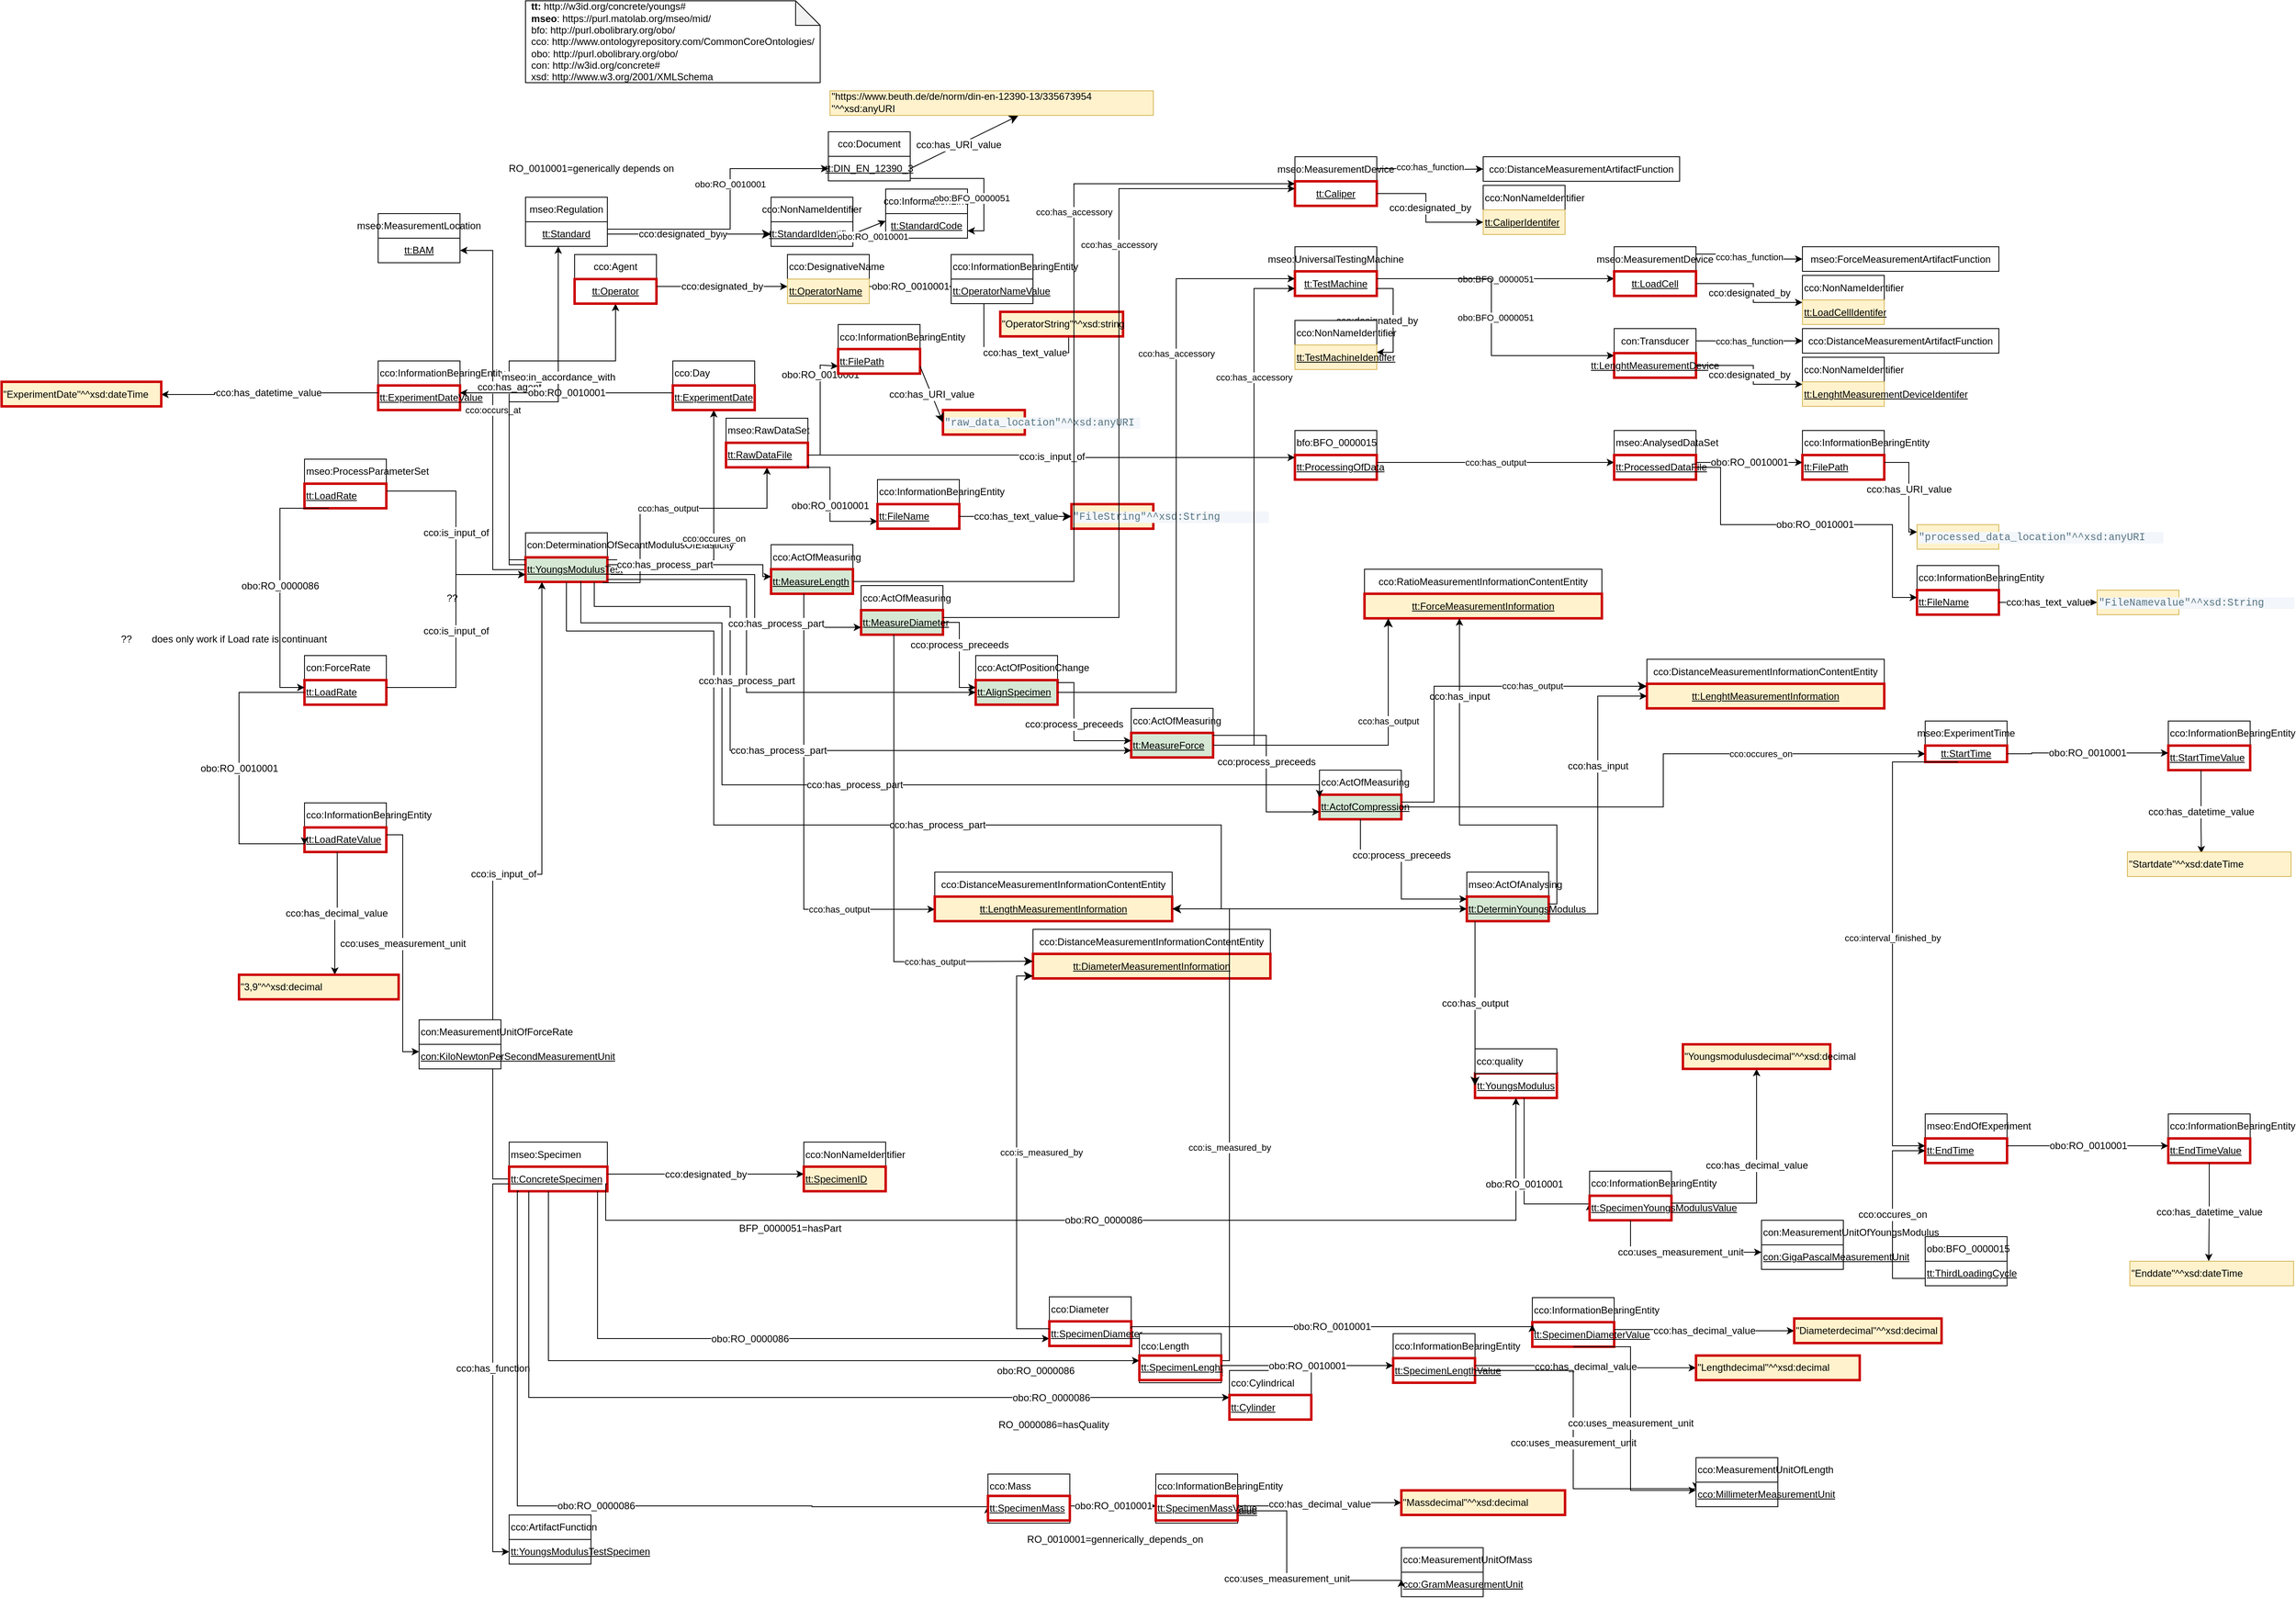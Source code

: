 <mxfile version="17.1.1" type="device"><diagram id="YPG0jn_wFDCWtQ0iLhs6" name="Page-1"><mxGraphModel dx="2048" dy="789" grid="1" gridSize="10" guides="1" tooltips="1" connect="1" arrows="1" fold="1" page="1" pageScale="1" pageWidth="827" pageHeight="1169" math="0" shadow="0"><root><mxCell id="0"/><mxCell id="1" parent="0"/><object label="mseo:Regulation&lt;br&gt;" Type="Class" id="NjpafFN58R5_T6GDeRE1-2"><mxCell style="rounded=0;whiteSpace=wrap;html=1;snapToPoint=1;points=[[0.1,0],[0.2,0],[0.3,0],[0.4,0],[0.5,0],[0.6,0],[0.7,0],[0.8,0],[0.9,0],[0,0.1],[0,0.3],[0,0.5],[0,0.7],[0,0.9],[0.1,1],[0.2,1],[0.3,1],[0.4,1],[0.5,1],[0.6,1],[0.7,1],[0.8,1],[0.9,1],[1,0.1],[1,0.3],[1,0.5],[1,0.7],[1,0.9]];" parent="1" vertex="1"><mxGeometry x="60" y="280" width="100" height="30" as="geometry"/></mxCell></object><object label="&lt;u&gt;tt:Standard&lt;/u&gt;" Type="Individual" id="NjpafFN58R5_T6GDeRE1-3"><mxCell style="rounded=0;whiteSpace=wrap;html=1;snapToPoint=1;points=[[0.1,0],[0.2,0],[0.3,0],[0.4,0],[0.5,0],[0.6,0],[0.7,0],[0.8,0],[0.9,0],[0,0.1],[0,0.3],[0,0.5],[0,0.7],[0,0.9],[0.1,1],[0.2,1],[0.3,1],[0.4,1],[0.5,1],[0.6,1],[0.7,1],[0.8,1],[0.9,1],[1,0.1],[1,0.3],[1,0.5],[1,0.7],[1,0.9]];" parent="1" vertex="1"><mxGeometry x="60" y="310" width="100" height="30" as="geometry"/></mxCell></object><object label="cco:designated_by" Type="ObjectProperty" id="NjpafFN58R5_T6GDeRE1-4"><mxCell style="endArrow=classic;html=1;exitX=1;exitY=0.5;exitDx=0;exitDy=0;entryX=0;entryY=0.5;entryDx=0;entryDy=0;endSize=8;arcSize=0;" parent="1" source="NjpafFN58R5_T6GDeRE1-3" target="NjpafFN58R5_T6GDeRE1-7" edge="1"><mxGeometry width="50" height="50" relative="1" as="geometry"><mxPoint x="163" y="310" as="sourcePoint"/><mxPoint x="360" y="310" as="targetPoint"/></mxGeometry></mxCell></object><mxCell id="NjpafFN58R5_T6GDeRE1-5" value="cco:designated_by" style="text;html=1;align=center;verticalAlign=middle;resizable=0;points=[];labelBackgroundColor=#ffffff;" parent="NjpafFN58R5_T6GDeRE1-4" vertex="1" connectable="0"><mxGeometry x="-0.127" relative="1" as="geometry"><mxPoint as="offset"/></mxGeometry></mxCell><object label="cco:NonNameIdentifier" Type="Class" id="NjpafFN58R5_T6GDeRE1-6"><mxCell style="rounded=0;whiteSpace=wrap;html=1;snapToPoint=1;points=[[0.1,0],[0.2,0],[0.3,0],[0.4,0],[0.5,0],[0.6,0],[0.7,0],[0.8,0],[0.9,0],[0,0.1],[0,0.3],[0,0.5],[0,0.7],[0,0.9],[0.1,1],[0.2,1],[0.3,1],[0.4,1],[0.5,1],[0.6,1],[0.7,1],[0.8,1],[0.9,1],[1,0.1],[1,0.3],[1,0.5],[1,0.7],[1,0.9]];" parent="1" vertex="1"><mxGeometry x="360" y="280" width="100" height="30" as="geometry"/></mxCell></object><object label="&lt;u&gt;tt:StandardIdentifier&lt;/u&gt;" Type="Individual" id="NjpafFN58R5_T6GDeRE1-7"><mxCell style="rounded=0;whiteSpace=wrap;html=1;snapToPoint=1;points=[[0.1,0],[0.2,0],[0.3,0],[0.4,0],[0.5,0],[0.6,0],[0.7,0],[0.8,0],[0.9,0],[0,0.1],[0,0.3],[0,0.5],[0,0.7],[0,0.9],[0.1,1],[0.2,1],[0.3,1],[0.4,1],[0.5,1],[0.6,1],[0.7,1],[0.8,1],[0.9,1],[1,0.1],[1,0.3],[1,0.5],[1,0.7],[1,0.9]];" parent="1" vertex="1"><mxGeometry x="360" y="310" width="100" height="30" as="geometry"/></mxCell></object><object label="obo:RO_0010001" Type="ObjectProperty" id="NjpafFN58R5_T6GDeRE1-8"><mxCell style="edgeStyle=orthogonalEdgeStyle;rounded=0;orthogonalLoop=1;jettySize=auto;html=1;exitX=1;exitY=0.3;exitDx=0;exitDy=0;entryX=0;entryY=0.5;entryDx=0;entryDy=0;" parent="1" source="NjpafFN58R5_T6GDeRE1-3" target="NjpafFN58R5_T6GDeRE1-10" edge="1"><mxGeometry x="0.192" relative="1" as="geometry"><Array as="points"><mxPoint x="310" y="319"/><mxPoint x="310" y="245"/></Array><mxPoint as="offset"/><mxPoint x="160" y="310" as="sourcePoint"/><mxPoint x="420" y="241" as="targetPoint"/></mxGeometry></mxCell></object><object label="cco:Document" Type="Class" id="NjpafFN58R5_T6GDeRE1-9"><mxCell style="rounded=0;whiteSpace=wrap;html=1;snapToPoint=1;points=[[0.1,0],[0.2,0],[0.3,0],[0.4,0],[0.5,0],[0.6,0],[0.7,0],[0.8,0],[0.9,0],[0,0.1],[0,0.3],[0,0.5],[0,0.7],[0,0.9],[0.1,1],[0.2,1],[0.3,1],[0.4,1],[0.5,1],[0.6,1],[0.7,1],[0.8,1],[0.9,1],[1,0.1],[1,0.3],[1,0.5],[1,0.7],[1,0.9]];" parent="1" vertex="1"><mxGeometry x="430" y="200" width="100" height="30" as="geometry"/></mxCell></object><object label="&lt;u&gt;tt:DIN_EN_12390_3&lt;/u&gt;" Type="Individual" id="NjpafFN58R5_T6GDeRE1-10"><mxCell style="rounded=0;whiteSpace=wrap;html=1;snapToPoint=1;points=[[0.1,0],[0.2,0],[0.3,0],[0.4,0],[0.5,0],[0.6,0],[0.7,0],[0.8,0],[0.9,0],[0,0.1],[0,0.3],[0,0.5],[0,0.7],[0,0.9],[0.1,1],[0.2,1],[0.3,1],[0.4,1],[0.5,1],[0.6,1],[0.7,1],[0.8,1],[0.9,1],[1,0.1],[1,0.3],[1,0.5],[1,0.7],[1,0.9]];" parent="1" vertex="1"><mxGeometry x="430" y="230" width="100" height="30" as="geometry"/></mxCell></object><object label="&quot;https://www.beuth.de/de/norm/din-en-12390-13/335673954&lt;br&gt;&quot;^^xsd:anyURI&lt;span style=&quot;background-color: rgb(243 , 246 , 250) ; color: rgb(86 , 116 , 130) ; font-family: &amp;#34;consolas&amp;#34; , &amp;#34;liberation mono&amp;#34; , &amp;#34;menlo&amp;#34; , &amp;#34;courier&amp;#34; , monospace ; font-size: 12.48px&quot;&gt;&#9;&lt;/span&gt;" Type="DataValue" id="NjpafFN58R5_T6GDeRE1-12"><mxCell style="rounded=0;whiteSpace=wrap;html=1;snapToPoint=1;points=[[0.1,0],[0.2,0],[0.3,0],[0.4,0],[0.5,0],[0.6,0],[0.7,0],[0.8,0],[0.9,0],[0,0.1],[0,0.3],[0,0.5],[0,0.7],[0,0.9],[0.1,1],[0.2,1],[0.3,1],[0.4,1],[0.5,1],[0.6,1],[0.7,1],[0.8,1],[0.9,1],[1,0.1],[1,0.3],[1,0.5],[1,0.7],[1,0.9]];align=left;fillColor=#fff2cc;strokeColor=#d6b656;" parent="1" vertex="1"><mxGeometry x="432" y="150" width="395" height="30" as="geometry"/></mxCell></object><object label="cco:InformationLine" Type="Class" id="NjpafFN58R5_T6GDeRE1-13"><mxCell style="rounded=0;whiteSpace=wrap;html=1;snapToPoint=1;points=[[0.1,0],[0.2,0],[0.3,0],[0.4,0],[0.5,0],[0.6,0],[0.7,0],[0.8,0],[0.9,0],[0,0.1],[0,0.3],[0,0.5],[0,0.7],[0,0.9],[0.1,1],[0.2,1],[0.3,1],[0.4,1],[0.5,1],[0.6,1],[0.7,1],[0.8,1],[0.9,1],[1,0.1],[1,0.3],[1,0.5],[1,0.7],[1,0.9]];" parent="1" vertex="1"><mxGeometry x="500" y="270" width="100" height="30" as="geometry"/></mxCell></object><object label="&lt;u&gt;tt:StandardCode&lt;/u&gt;" Type="Individual" id="NjpafFN58R5_T6GDeRE1-14"><mxCell style="rounded=0;whiteSpace=wrap;html=1;snapToPoint=1;points=[[0.1,0],[0.2,0],[0.3,0],[0.4,0],[0.5,0],[0.6,0],[0.7,0],[0.8,0],[0.9,0],[0,0.1],[0,0.3],[0,0.5],[0,0.7],[0,0.9],[0.1,1],[0.2,1],[0.3,1],[0.4,1],[0.5,1],[0.6,1],[0.7,1],[0.8,1],[0.9,1],[1,0.1],[1,0.3],[1,0.5],[1,0.7],[1,0.9]];" parent="1" vertex="1"><mxGeometry x="500" y="300" width="100" height="30" as="geometry"/></mxCell></object><object label="obo:BFO_0000051" Type="ObjectProperty" id="NjpafFN58R5_T6GDeRE1-15"><mxCell style="edgeStyle=orthogonalEdgeStyle;rounded=0;orthogonalLoop=1;jettySize=auto;html=1;entryX=1;entryY=0.7;entryDx=0;entryDy=0;exitX=1;exitY=0.9;exitDx=0;exitDy=0;" parent="1" source="NjpafFN58R5_T6GDeRE1-10" target="NjpafFN58R5_T6GDeRE1-14" edge="1"><mxGeometry x="420" y="-1102.5" as="geometry"><mxPoint x="530" y="240" as="sourcePoint"/><mxPoint x="550" y="270" as="targetPoint"/><mxPoint x="40" y="-8" as="offset"/></mxGeometry></mxCell></object><object label="obo:RO_0010001" Type="ObjectProperty" id="NjpafFN58R5_T6GDeRE1-16"><mxCell style="rounded=0;orthogonalLoop=1;jettySize=auto;html=1;exitX=1;exitY=0.5;exitDx=0;exitDy=0;entryX=0;entryY=0.3;entryDx=0;entryDy=0;" parent="1" source="NjpafFN58R5_T6GDeRE1-7" target="NjpafFN58R5_T6GDeRE1-14" edge="1"><mxGeometry y="-12" relative="1" as="geometry"><mxPoint x="400" y="303" as="sourcePoint"/><mxPoint x="500" y="303" as="targetPoint"/><mxPoint as="offset"/></mxGeometry></mxCell></object><mxCell id="NjpafFN58R5_T6GDeRE1-17" value="RO_0010001=generically depends on" style="text;html=1;align=center;verticalAlign=middle;resizable=0;points=[];autosize=1;strokeColor=none;fillColor=none;" parent="1" vertex="1"><mxGeometry x="30" y="235" width="220" height="20" as="geometry"/></mxCell><object label="con:DeterminationOfSecantModulusOfElasticity" Type="Class" id="NjpafFN58R5_T6GDeRE1-18"><mxCell style="rounded=0;whiteSpace=wrap;html=1;snapToPoint=1;points=[[0.1,0],[0.2,0],[0.3,0],[0.4,0],[0.5,0],[0.6,0],[0.7,0],[0.8,0],[0.9,0],[0,0.1],[0,0.3],[0,0.5],[0,0.7],[0,0.9],[0.1,1],[0.2,1],[0.3,1],[0.4,1],[0.5,1],[0.6,1],[0.7,1],[0.8,1],[0.9,1],[1,0.1],[1,0.3],[1,0.5],[1,0.7],[1,0.9]];align=left;" parent="1" vertex="1"><mxGeometry x="60" y="690" width="100" height="30" as="geometry"/></mxCell></object><mxCell id="o1YOce-cy7UV5AAjnI9C-3" value="cco:occurs_at" style="edgeStyle=orthogonalEdgeStyle;rounded=0;orthogonalLoop=1;jettySize=auto;html=1;entryX=1;entryY=0.5;entryDx=0;entryDy=0;" edge="1" parent="1" source="NjpafFN58R5_T6GDeRE1-19" target="o1YOce-cy7UV5AAjnI9C-2"><mxGeometry relative="1" as="geometry"/></mxCell><object label="&lt;u&gt;tt:YoungsModulusTest&lt;br&gt;&lt;/u&gt;" Type="Individual" MappingCol="Identifier" id="NjpafFN58R5_T6GDeRE1-19"><mxCell style="rounded=0;whiteSpace=wrap;html=1;snapToPoint=1;points=[[0.1,0],[0.2,0],[0.3,0],[0.4,0],[0.5,0],[0.6,0],[0.7,0],[0.8,0],[0.9,0],[0,0.1],[0,0.3],[0,0.5],[0,0.7],[0,0.9],[0.1,1],[0.2,1],[0.3,1],[0.4,1],[0.5,1],[0.6,1],[0.7,1],[0.8,1],[0.9,1],[1,0.1],[1,0.3],[1,0.5],[1,0.7],[1,0.9]];align=left;fillColor=#d5e8d4;strokeWidth=3;strokeColor=#CC0000;" parent="1" vertex="1"><mxGeometry x="60" y="720" width="100" height="30" as="geometry"/></mxCell></object><object label="cco:has_agent" Type="ObjectProperty" id="NjpafFN58R5_T6GDeRE1-20"><mxCell style="edgeStyle=orthogonalEdgeStyle;rounded=0;orthogonalLoop=1;jettySize=auto;html=1;fontSize=12;entryX=0.5;entryY=1;entryDx=0;entryDy=0;exitX=0;exitY=0.1;exitDx=0;exitDy=0;" parent="1" source="NjpafFN58R5_T6GDeRE1-19" target="NjpafFN58R5_T6GDeRE1-208" edge="1"><mxGeometry relative="1" as="geometry"><mxPoint x="110" y="690" as="sourcePoint"/><mxPoint x="170" y="430" as="targetPoint"/><Array as="points"><mxPoint x="40" y="723"/><mxPoint x="40" y="480"/><mxPoint x="170" y="480"/></Array></mxGeometry></mxCell></object><object label="cco:occures_on" Type="ObjectProperty" id="NjpafFN58R5_T6GDeRE1-21"><mxCell style="edgeStyle=orthogonalEdgeStyle;rounded=0;orthogonalLoop=1;jettySize=auto;html=1;exitX=1;exitY=0.1;exitDx=0;exitDy=0;entryX=0.5;entryY=1;entryDx=0;entryDy=0;" parent="1" source="NjpafFN58R5_T6GDeRE1-19" target="NjpafFN58R5_T6GDeRE1-23" edge="1"><mxGeometry relative="1" as="geometry"><mxPoint x="120" y="684.5" as="sourcePoint"/><mxPoint x="290" y="550" as="targetPoint"/></mxGeometry></mxCell></object><object label="cco:Day" Type="Class" id="NjpafFN58R5_T6GDeRE1-22"><mxCell style="rounded=0;whiteSpace=wrap;html=1;snapToPoint=1;points=[[0.1,0],[0.2,0],[0.3,0],[0.4,0],[0.5,0],[0.6,0],[0.7,0],[0.8,0],[0.9,0],[0,0.1],[0,0.3],[0,0.5],[0,0.7],[0,0.9],[0.1,1],[0.2,1],[0.3,1],[0.4,1],[0.5,1],[0.6,1],[0.7,1],[0.8,1],[0.9,1],[1,0.1],[1,0.3],[1,0.5],[1,0.7],[1,0.9]];align=left;" parent="1" vertex="1"><mxGeometry x="240" y="480" width="100" height="30" as="geometry"/></mxCell></object><object label="&lt;u&gt;tt:ExperimentDate&lt;br&gt;&lt;/u&gt;" Type="Individual" MappingCol="Identifier" id="NjpafFN58R5_T6GDeRE1-23"><mxCell style="rounded=0;whiteSpace=wrap;html=1;snapToPoint=1;points=[[0.1,0],[0.2,0],[0.3,0],[0.4,0],[0.5,0],[0.6,0],[0.7,0],[0.8,0],[0.9,0],[0,0.1],[0,0.3],[0,0.5],[0,0.7],[0,0.9],[0.1,1],[0.2,1],[0.3,1],[0.4,1],[0.5,1],[0.6,1],[0.7,1],[0.8,1],[0.9,1],[1,0.1],[1,0.3],[1,0.5],[1,0.7],[1,0.9]];align=left;strokeWidth=3;strokeColor=#CC0000;" parent="1" vertex="1"><mxGeometry x="240" y="510" width="100" height="30" as="geometry"/></mxCell></object><object label="cco:is_input_of" Type="ObjectProperty" id="NjpafFN58R5_T6GDeRE1-24"><mxCell style="edgeStyle=orthogonalEdgeStyle;rounded=0;orthogonalLoop=1;jettySize=auto;html=1;fontSize=12;entryX=0.2;entryY=1;entryDx=0;entryDy=0;exitX=0;exitY=0.5;exitDx=0;exitDy=0;" parent="1" source="NjpafFN58R5_T6GDeRE1-58" target="NjpafFN58R5_T6GDeRE1-19" edge="1"><mxGeometry relative="1" as="geometry"><mxPoint x="90" y="1434.5" as="sourcePoint"/><mxPoint x="90" y="744.5" as="targetPoint"/></mxGeometry></mxCell></object><object label="mseo:Specimen" Type="Class" id="NjpafFN58R5_T6GDeRE1-25"><mxCell style="rounded=0;whiteSpace=wrap;html=1;snapToPoint=1;points=[[0.1,0],[0.2,0],[0.3,0],[0.4,0],[0.5,0],[0.6,0],[0.7,0],[0.8,0],[0.9,0],[0,0.1],[0,0.3],[0,0.5],[0,0.7],[0,0.9],[0.1,1],[0.2,1],[0.3,1],[0.4,1],[0.5,1],[0.6,1],[0.7,1],[0.8,1],[0.9,1],[1,0.1],[1,0.3],[1,0.5],[1,0.7],[1,0.9]];align=left;" parent="1" vertex="1"><mxGeometry x="40" y="1434.5" width="120" height="30" as="geometry"/></mxCell></object><object label="&lt;u&gt;tt:ConcreteSpecimen&lt;br&gt;&lt;/u&gt;" Type="Individual" id="NjpafFN58R5_T6GDeRE1-26"><mxCell style="rounded=0;whiteSpace=wrap;html=1;snapToPoint=1;points=[[0.1,0],[0.2,0],[0.3,0],[0.4,0],[0.5,0],[0.6,0],[0.7,0],[0.8,0],[0.9,0],[0,0.1],[0,0.3],[0,0.5],[0,0.7],[0,0.9],[0.1,1],[0.2,1],[0.3,1],[0.4,1],[0.5,1],[0.6,1],[0.7,1],[0.8,1],[0.9,1],[1,0.1],[1,0.3],[1,0.5],[1,0.7],[1,0.9]];align=left;" parent="1" vertex="1"><mxGeometry x="40" y="1464.5" width="120" height="30" as="geometry"/></mxCell></object><object label="cco:ArtifactFunction" Type="Class" id="NjpafFN58R5_T6GDeRE1-28"><mxCell style="rounded=0;whiteSpace=wrap;html=1;snapToPoint=1;points=[[0.1,0],[0.2,0],[0.3,0],[0.4,0],[0.5,0],[0.6,0],[0.7,0],[0.8,0],[0.9,0],[0,0.1],[0,0.3],[0,0.5],[0,0.7],[0,0.9],[0.1,1],[0.2,1],[0.3,1],[0.4,1],[0.5,1],[0.6,1],[0.7,1],[0.8,1],[0.9,1],[1,0.1],[1,0.3],[1,0.5],[1,0.7],[1,0.9]];align=left;" parent="1" vertex="1"><mxGeometry x="40" y="1890" width="100" height="30" as="geometry"/></mxCell></object><object label="&lt;u&gt;tt:YoungsModulusTestSpecimen&lt;br&gt;&lt;/u&gt;" Type="Individual" id="NjpafFN58R5_T6GDeRE1-29"><mxCell style="rounded=0;whiteSpace=wrap;html=1;snapToPoint=1;points=[[0.1,0],[0.2,0],[0.3,0],[0.4,0],[0.5,0],[0.6,0],[0.7,0],[0.8,0],[0.9,0],[0,0.1],[0,0.3],[0,0.5],[0,0.7],[0,0.9],[0.1,1],[0.2,1],[0.3,1],[0.4,1],[0.5,1],[0.6,1],[0.7,1],[0.8,1],[0.9,1],[1,0.1],[1,0.3],[1,0.5],[1,0.7],[1,0.9]];align=left;" parent="1" vertex="1"><mxGeometry x="40" y="1920" width="100" height="30" as="geometry"/></mxCell></object><object label="con:ForceRate" Type="Class" id="NjpafFN58R5_T6GDeRE1-33"><mxCell style="rounded=0;whiteSpace=wrap;html=1;snapToPoint=1;points=[[0.1,0],[0.2,0],[0.3,0],[0.4,0],[0.5,0],[0.6,0],[0.7,0],[0.8,0],[0.9,0],[0,0.1],[0,0.3],[0,0.5],[0,0.7],[0,0.9],[0.1,1],[0.2,1],[0.3,1],[0.4,1],[0.5,1],[0.6,1],[0.7,1],[0.8,1],[0.9,1],[1,0.1],[1,0.3],[1,0.5],[1,0.7],[1,0.9]];align=left;" parent="1" vertex="1"><mxGeometry x="-210" y="840" width="100" height="30" as="geometry"/></mxCell></object><object label="&lt;u&gt;tt:LoadRate&lt;br&gt;&lt;/u&gt;" Type="Individual" MappingCol="Identifier" id="NjpafFN58R5_T6GDeRE1-34"><mxCell style="rounded=0;whiteSpace=wrap;html=1;snapToPoint=1;points=[[0.1,0],[0.2,0],[0.3,0],[0.4,0],[0.5,0],[0.6,0],[0.7,0],[0.8,0],[0.9,0],[0,0.1],[0,0.3],[0,0.5],[0,0.7],[0,0.9],[0.1,1],[0.2,1],[0.3,1],[0.4,1],[0.5,1],[0.6,1],[0.7,1],[0.8,1],[0.9,1],[1,0.1],[1,0.3],[1,0.5],[1,0.7],[1,0.9]];align=left;strokeWidth=3;strokeColor=#CC0000;" parent="1" vertex="1"><mxGeometry x="-210" y="870" width="100" height="30" as="geometry"/></mxCell></object><object label="cco:is_input_of" Type="ObjectProperty" id="NjpafFN58R5_T6GDeRE1-35"><mxCell style="edgeStyle=orthogonalEdgeStyle;rounded=0;orthogonalLoop=1;jettySize=auto;html=1;fontSize=12;entryX=0;entryY=0.7;entryDx=0;entryDy=0;exitX=1;exitY=0.3;exitDx=0;exitDy=0;" parent="1" source="NjpafFN58R5_T6GDeRE1-34" target="NjpafFN58R5_T6GDeRE1-19" edge="1"><mxGeometry relative="1" as="geometry"><mxPoint x="-110" y="741" as="sourcePoint"/><mxPoint x="40" y="820" as="targetPoint"/></mxGeometry></mxCell></object><mxCell id="NjpafFN58R5_T6GDeRE1-36" value="??" style="text;html=1;align=center;verticalAlign=middle;resizable=0;points=[];autosize=1;strokeColor=none;fillColor=none;" parent="1" vertex="1"><mxGeometry x="-45" y="760" width="30" height="20" as="geometry"/></mxCell><object label="mseo:ProcessParameterSet" Type="Class" id="NjpafFN58R5_T6GDeRE1-37"><mxCell style="rounded=0;whiteSpace=wrap;html=1;snapToPoint=1;points=[[0.1,0],[0.2,0],[0.3,0],[0.4,0],[0.5,0],[0.6,0],[0.7,0],[0.8,0],[0.9,0],[0,0.1],[0,0.3],[0,0.5],[0,0.7],[0,0.9],[0.1,1],[0.2,1],[0.3,1],[0.4,1],[0.5,1],[0.6,1],[0.7,1],[0.8,1],[0.9,1],[1,0.1],[1,0.3],[1,0.5],[1,0.7],[1,0.9]];align=left;" parent="1" vertex="1"><mxGeometry x="-210" y="600" width="100" height="30" as="geometry"/></mxCell></object><object label="&lt;u&gt;tt:LoadRate&lt;br&gt;&lt;/u&gt;" Type="Individual" MappingCol="Identifier" id="NjpafFN58R5_T6GDeRE1-38"><mxCell style="rounded=0;whiteSpace=wrap;html=1;snapToPoint=1;points=[[0.1,0],[0.2,0],[0.3,0],[0.4,0],[0.5,0],[0.6,0],[0.7,0],[0.8,0],[0.9,0],[0,0.1],[0,0.3],[0,0.5],[0,0.7],[0,0.9],[0.1,1],[0.2,1],[0.3,1],[0.4,1],[0.5,1],[0.6,1],[0.7,1],[0.8,1],[0.9,1],[1,0.1],[1,0.3],[1,0.5],[1,0.7],[1,0.9]];align=left;strokeWidth=3;strokeColor=#CC0000;" parent="1" vertex="1"><mxGeometry x="-210" y="630" width="100" height="30" as="geometry"/></mxCell></object><object label="cco:is_input_of" Type="ObjectProperty" id="NjpafFN58R5_T6GDeRE1-39"><mxCell style="edgeStyle=orthogonalEdgeStyle;rounded=0;orthogonalLoop=1;jettySize=auto;html=1;fontSize=12;entryX=0;entryY=0.7;entryDx=0;entryDy=0;exitX=1;exitY=0.3;exitDx=0;exitDy=0;" parent="1" source="NjpafFN58R5_T6GDeRE1-38" target="NjpafFN58R5_T6GDeRE1-19" edge="1"><mxGeometry relative="1" as="geometry"><mxPoint x="-90" y="660.0" as="sourcePoint"/><mxPoint x="80" y="660.0" as="targetPoint"/></mxGeometry></mxCell></object><object label="obo:RO_0000086" Type="ObjectProperty" id="NjpafFN58R5_T6GDeRE1-40"><mxCell style="edgeStyle=orthogonalEdgeStyle;rounded=0;orthogonalLoop=1;jettySize=auto;html=1;fontSize=12;exitX=0.3;exitY=1;exitDx=0;exitDy=0;entryX=0;entryY=0.3;entryDx=0;entryDy=0;" parent="1" source="NjpafFN58R5_T6GDeRE1-38" target="NjpafFN58R5_T6GDeRE1-34" edge="1"><mxGeometry relative="1" as="geometry"><mxPoint x="-160.59" y="660" as="sourcePoint"/><mxPoint x="-240" y="870" as="targetPoint"/><Array as="points"><mxPoint x="-240" y="660"/><mxPoint x="-240" y="879"/></Array></mxGeometry></mxCell></object><mxCell id="NjpafFN58R5_T6GDeRE1-41" value="??" style="text;html=1;align=center;verticalAlign=middle;resizable=0;points=[];autosize=1;strokeColor=none;fillColor=none;" parent="1" vertex="1"><mxGeometry x="-443" y="810" width="30" height="20" as="geometry"/></mxCell><mxCell id="NjpafFN58R5_T6GDeRE1-42" value="does only work if Load rate is continuant" style="text;html=1;align=center;verticalAlign=middle;resizable=0;points=[];autosize=1;strokeColor=none;fillColor=none;" parent="1" vertex="1"><mxGeometry x="-405" y="810" width="230" height="20" as="geometry"/></mxCell><object label="cco:InformationBearingEntity" Type="Class" id="NjpafFN58R5_T6GDeRE1-43"><mxCell style="rounded=0;whiteSpace=wrap;html=1;snapToPoint=1;points=[[0.1,0],[0.2,0],[0.3,0],[0.4,0],[0.5,0],[0.6,0],[0.7,0],[0.8,0],[0.9,0],[0,0.1],[0,0.3],[0,0.5],[0,0.7],[0,0.9],[0.1,1],[0.2,1],[0.3,1],[0.4,1],[0.5,1],[0.6,1],[0.7,1],[0.8,1],[0.9,1],[1,0.1],[1,0.3],[1,0.5],[1,0.7],[1,0.9]];align=left;" parent="1" vertex="1"><mxGeometry x="-210" y="1020" width="100" height="30" as="geometry"/></mxCell></object><object label="&lt;u&gt;tt:LoadRateValue&lt;br&gt;&lt;/u&gt;" Type="Individual" MappingCol="Identifier" id="NjpafFN58R5_T6GDeRE1-44"><mxCell style="rounded=0;whiteSpace=wrap;html=1;snapToPoint=1;points=[[0.1,0],[0.2,0],[0.3,0],[0.4,0],[0.5,0],[0.6,0],[0.7,0],[0.8,0],[0.9,0],[0,0.1],[0,0.3],[0,0.5],[0,0.7],[0,0.9],[0.1,1],[0.2,1],[0.3,1],[0.4,1],[0.5,1],[0.6,1],[0.7,1],[0.8,1],[0.9,1],[1,0.1],[1,0.3],[1,0.5],[1,0.7],[1,0.9]];align=left;strokeWidth=3;strokeColor=#CC0000;" parent="1" vertex="1"><mxGeometry x="-210" y="1050" width="100" height="30" as="geometry"/></mxCell></object><object label="obo:RO_0010001" Type="ObjectProperty" id="NjpafFN58R5_T6GDeRE1-45"><mxCell style="edgeStyle=orthogonalEdgeStyle;rounded=0;orthogonalLoop=1;jettySize=auto;html=1;fontSize=12;exitX=0;exitY=0.5;exitDx=0;exitDy=0;entryX=0;entryY=0.7;entryDx=0;entryDy=0;" parent="1" source="NjpafFN58R5_T6GDeRE1-34" target="NjpafFN58R5_T6GDeRE1-44" edge="1"><mxGeometry relative="1" as="geometry"><mxPoint x="-30" y="1008.24" as="sourcePoint"/><mxPoint x="-250" y="1070" as="targetPoint"/><Array as="points"><mxPoint x="-290" y="885"/><mxPoint x="-290" y="1070"/><mxPoint x="-210" y="1070"/></Array></mxGeometry></mxCell></object><object label="cco:has_decimal_value" Type="DatatypeProperty" id="NjpafFN58R5_T6GDeRE1-46"><mxCell style="edgeStyle=orthogonalEdgeStyle;rounded=0;orthogonalLoop=1;jettySize=auto;html=1;fontSize=12;exitX=0.4;exitY=1;exitDx=0;exitDy=0;entryX=0.6;entryY=0;entryDx=0;entryDy=0;" parent="1" source="NjpafFN58R5_T6GDeRE1-44" target="NjpafFN58R5_T6GDeRE1-55" edge="1"><mxGeometry relative="1" as="geometry"><mxPoint x="-245.0" y="1158.47" as="sourcePoint"/><mxPoint x="-170" y="1220" as="targetPoint"/><Array as="points"/></mxGeometry></mxCell></object><object label="cco:uses_measurement_unit" Type="ObjectProperty" id="NjpafFN58R5_T6GDeRE1-47"><mxCell style="edgeStyle=orthogonalEdgeStyle;rounded=0;orthogonalLoop=1;jettySize=auto;html=1;fontSize=12;exitX=1;exitY=0.3;exitDx=0;exitDy=0;entryX=0;entryY=0.3;entryDx=0;entryDy=0;" parent="1" source="NjpafFN58R5_T6GDeRE1-44" target="NjpafFN58R5_T6GDeRE1-49" edge="1"><mxGeometry relative="1" as="geometry"><mxPoint x="-60" y="1060" as="sourcePoint"/><mxPoint x="-60" y="1350" as="targetPoint"/><Array as="points"><mxPoint x="-90" y="1059"/><mxPoint x="-90" y="1324"/></Array></mxGeometry></mxCell></object><object label="con:MeasurementUnitOfForceRate" Type="Class" id="NjpafFN58R5_T6GDeRE1-48"><mxCell style="rounded=0;whiteSpace=wrap;html=1;snapToPoint=1;points=[[0.1,0],[0.2,0],[0.3,0],[0.4,0],[0.5,0],[0.6,0],[0.7,0],[0.8,0],[0.9,0],[0,0.1],[0,0.3],[0,0.5],[0,0.7],[0,0.9],[0.1,1],[0.2,1],[0.3,1],[0.4,1],[0.5,1],[0.6,1],[0.7,1],[0.8,1],[0.9,1],[1,0.1],[1,0.3],[1,0.5],[1,0.7],[1,0.9]];align=left;" parent="1" vertex="1"><mxGeometry x="-70" y="1285" width="100" height="30" as="geometry"/></mxCell></object><object label="&lt;u&gt;con:KiloNewtonPerSecondMeasurementUnit&lt;br&gt;&lt;/u&gt;" Type="Individual" id="NjpafFN58R5_T6GDeRE1-49"><mxCell style="rounded=0;whiteSpace=wrap;html=1;snapToPoint=1;points=[[0.1,0],[0.2,0],[0.3,0],[0.4,0],[0.5,0],[0.6,0],[0.7,0],[0.8,0],[0.9,0],[0,0.1],[0,0.3],[0,0.5],[0,0.7],[0,0.9],[0.1,1],[0.2,1],[0.3,1],[0.4,1],[0.5,1],[0.6,1],[0.7,1],[0.8,1],[0.9,1],[1,0.1],[1,0.3],[1,0.5],[1,0.7],[1,0.9]];align=left;" parent="1" vertex="1"><mxGeometry x="-70" y="1315" width="100" height="30" as="geometry"/></mxCell></object><object label="cco:InformationBearingEntity" Type="Class" id="NjpafFN58R5_T6GDeRE1-50"><mxCell style="rounded=0;whiteSpace=wrap;html=1;snapToPoint=1;points=[[0.1,0],[0.2,0],[0.3,0],[0.4,0],[0.5,0],[0.6,0],[0.7,0],[0.8,0],[0.9,0],[0,0.1],[0,0.3],[0,0.5],[0,0.7],[0,0.9],[0.1,1],[0.2,1],[0.3,1],[0.4,1],[0.5,1],[0.6,1],[0.7,1],[0.8,1],[0.9,1],[1,0.1],[1,0.3],[1,0.5],[1,0.7],[1,0.9]];align=left;fillColor=default;strokeColor=default;fontColor=default;" parent="1" vertex="1"><mxGeometry x="-120" y="480" width="100" height="30" as="geometry"/></mxCell></object><object label="&lt;u&gt;tt:ExperimentDateValue&lt;br&gt;&lt;/u&gt;" Type="Individual" MappingCol="Identifier" id="NjpafFN58R5_T6GDeRE1-51"><mxCell style="rounded=0;whiteSpace=wrap;html=1;snapToPoint=1;points=[[0.1,0],[0.2,0],[0.3,0],[0.4,0],[0.5,0],[0.6,0],[0.7,0],[0.8,0],[0.9,0],[0,0.1],[0,0.3],[0,0.5],[0,0.7],[0,0.9],[0.1,1],[0.2,1],[0.3,1],[0.4,1],[0.5,1],[0.6,1],[0.7,1],[0.8,1],[0.9,1],[1,0.1],[1,0.3],[1,0.5],[1,0.7],[1,0.9]];align=left;fillColor=default;fontColor=default;strokeWidth=3;strokeColor=#CC0000;" parent="1" vertex="1"><mxGeometry x="-120" y="510" width="100" height="30" as="geometry"/></mxCell></object><object label="cco:has_datetime_value" Type="DatatypeProperty" id="NjpafFN58R5_T6GDeRE1-52"><mxCell style="edgeStyle=orthogonalEdgeStyle;rounded=0;orthogonalLoop=1;jettySize=auto;html=1;fontSize=12;exitX=0;exitY=0.3;exitDx=0;exitDy=0;fillColor=default;strokeColor=default;fontColor=default;labelBackgroundColor=default;entryX=1;entryY=0.5;entryDx=0;entryDy=0;" parent="1" source="NjpafFN58R5_T6GDeRE1-51" target="NjpafFN58R5_T6GDeRE1-54" edge="1"><mxGeometry relative="1" as="geometry"><mxPoint x="-97.0" y="609.47" as="sourcePoint"/><mxPoint x="-360" y="560" as="targetPoint"/><Array as="points"><mxPoint x="-320" y="519"/><mxPoint x="-320" y="521"/><mxPoint x="-385" y="521"/></Array></mxGeometry></mxCell></object><object label="obo:RO_0010001" Type="ObjectProperty" id="NjpafFN58R5_T6GDeRE1-53"><mxCell style="edgeStyle=orthogonalEdgeStyle;rounded=0;orthogonalLoop=1;jettySize=auto;html=1;fontSize=12;exitX=0;exitY=0.3;exitDx=0;exitDy=0;entryX=1;entryY=0.3;entryDx=0;entryDy=0;strokeColor=default;labelBackgroundColor=default;fontColor=default;" parent="1" source="NjpafFN58R5_T6GDeRE1-23" target="NjpafFN58R5_T6GDeRE1-51" edge="1"><mxGeometry relative="1" as="geometry"><mxPoint x="-480" y="411" as="sourcePoint"/><mxPoint x="-283" y="410" as="targetPoint"/><Array as="points"><mxPoint x="90" y="519"/><mxPoint x="90" y="519"/></Array></mxGeometry></mxCell></object><object label="&quot;ExperimentDate&quot;^^xsd:dateTime" Type="DataValue" MappingCol="data collection timestamp" id="NjpafFN58R5_T6GDeRE1-54"><mxCell style="rounded=0;whiteSpace=wrap;html=1;snapToPoint=1;points=[[0.1,0],[0.2,0],[0.3,0],[0.4,0],[0.5,0],[0.6,0],[0.7,0],[0.8,0],[0.9,0],[0,0.1],[0,0.3],[0,0.5],[0,0.7],[0,0.9],[0.1,1],[0.2,1],[0.3,1],[0.4,1],[0.5,1],[0.6,1],[0.7,1],[0.8,1],[0.9,1],[1,0.1],[1,0.3],[1,0.5],[1,0.7],[1,0.9]];align=left;fillColor=#fff2cc;strokeWidth=3;strokeColor=#CC0000;" parent="1" vertex="1"><mxGeometry x="-580" y="505.5" width="195" height="30" as="geometry"/></mxCell></object><object label="&quot;3,9&quot;^^xsd:decimal" Type="DataValue" MappingCol="Belastungsgeschwindigkeit" id="NjpafFN58R5_T6GDeRE1-55"><mxCell style="rounded=0;whiteSpace=wrap;html=1;snapToPoint=1;points=[[0.1,0],[0.2,0],[0.3,0],[0.4,0],[0.5,0],[0.6,0],[0.7,0],[0.8,0],[0.9,0],[0,0.1],[0,0.3],[0,0.5],[0,0.7],[0,0.9],[0.1,1],[0.2,1],[0.3,1],[0.4,1],[0.5,1],[0.6,1],[0.7,1],[0.8,1],[0.9,1],[1,0.1],[1,0.3],[1,0.5],[1,0.7],[1,0.9]];align=left;fillColor=#fff2cc;strokeWidth=3;strokeColor=#CC0000;" parent="1" vertex="1"><mxGeometry x="-290" y="1230" width="195" height="30" as="geometry"/></mxCell></object><object label="mseo:in_accordance_with" Type="ObjectProperty" id="NjpafFN58R5_T6GDeRE1-56"><mxCell style="edgeStyle=orthogonalEdgeStyle;rounded=0;orthogonalLoop=1;jettySize=auto;html=1;fontSize=12;entryX=0.4;entryY=1;entryDx=0;entryDy=0;exitX=0;exitY=0.3;exitDx=0;exitDy=0;" parent="1" source="NjpafFN58R5_T6GDeRE1-19" target="NjpafFN58R5_T6GDeRE1-3" edge="1"><mxGeometry x="0.323" relative="1" as="geometry"><mxPoint x="100" y="660" as="sourcePoint"/><mxPoint x="100" y="370" as="targetPoint"/><Array as="points"/><mxPoint y="1" as="offset"/></mxGeometry></mxCell></object><object label="mseo:Specimen" Type="Class" id="NjpafFN58R5_T6GDeRE1-57"><mxCell style="rounded=0;whiteSpace=wrap;html=1;snapToPoint=1;points=[[0.1,0],[0.2,0],[0.3,0],[0.4,0],[0.5,0],[0.6,0],[0.7,0],[0.8,0],[0.9,0],[0,0.1],[0,0.3],[0,0.5],[0,0.7],[0,0.9],[0.1,1],[0.2,1],[0.3,1],[0.4,1],[0.5,1],[0.6,1],[0.7,1],[0.8,1],[0.9,1],[1,0.1],[1,0.3],[1,0.5],[1,0.7],[1,0.9]];align=left;" parent="1" vertex="1"><mxGeometry x="40" y="1434.5" width="120" height="30" as="geometry"/></mxCell></object><object label="&lt;u&gt;tt:ConcreteSpecimen&lt;br&gt;&lt;/u&gt;" Type="Individual" MappingCol="sample name URI" id="NjpafFN58R5_T6GDeRE1-58"><mxCell style="rounded=0;whiteSpace=wrap;html=1;snapToPoint=1;points=[[0.1,0],[0.2,0],[0.3,0],[0.4,0],[0.5,0],[0.6,0],[0.7,0],[0.8,0],[0.9,0],[0,0.1],[0,0.3],[0,0.5],[0,0.7],[0,0.9],[0.1,1],[0.2,1],[0.3,1],[0.4,1],[0.5,1],[0.6,1],[0.7,1],[0.8,1],[0.9,1],[1,0.1],[1,0.3],[1,0.5],[1,0.7],[1,0.9]];align=left;strokeWidth=3;strokeColor=#CC0000;" parent="1" vertex="1"><mxGeometry x="40" y="1464.5" width="120" height="30" as="geometry"/></mxCell></object><object label="cco:has_function" Type="ObjectProperty" id="NjpafFN58R5_T6GDeRE1-59"><mxCell style="edgeStyle=orthogonalEdgeStyle;rounded=0;orthogonalLoop=1;jettySize=auto;html=1;exitX=0;exitY=0.7;exitDx=0;exitDy=0;fontSize=12;entryX=0;entryY=0.5;entryDx=0;entryDy=0;" parent="1" source="NjpafFN58R5_T6GDeRE1-58" target="NjpafFN58R5_T6GDeRE1-29" edge="1"><mxGeometry relative="1" as="geometry"><mxPoint x="250" y="1517.5" as="sourcePoint"/><mxPoint x="-10" y="1550" as="targetPoint"/></mxGeometry></mxCell></object><object label="cco:designated_by" Type="ObjectProperty" id="NjpafFN58R5_T6GDeRE1-62"><mxCell style="edgeStyle=orthogonalEdgeStyle;rounded=0;orthogonalLoop=1;jettySize=auto;html=1;fontSize=12;exitX=1;exitY=0.3;exitDx=0;exitDy=0;entryX=0;entryY=0.3;entryDx=0;entryDy=0;" parent="1" source="NjpafFN58R5_T6GDeRE1-58" target="NjpafFN58R5_T6GDeRE1-64" edge="1"><mxGeometry relative="1" as="geometry"><mxPoint x="190" y="1467" as="sourcePoint"/><mxPoint x="360" y="1390" as="targetPoint"/><Array as="points"><mxPoint x="390" y="1474"/><mxPoint x="390" y="1474"/></Array></mxGeometry></mxCell></object><object label="cco:NonNameIdentifier" Type="Class" id="NjpafFN58R5_T6GDeRE1-63"><mxCell style="rounded=0;whiteSpace=wrap;html=1;snapToPoint=1;points=[[0.1,0],[0.2,0],[0.3,0],[0.4,0],[0.5,0],[0.6,0],[0.7,0],[0.8,0],[0.9,0],[0,0.1],[0,0.3],[0,0.5],[0,0.7],[0,0.9],[0.1,1],[0.2,1],[0.3,1],[0.4,1],[0.5,1],[0.6,1],[0.7,1],[0.8,1],[0.9,1],[1,0.1],[1,0.3],[1,0.5],[1,0.7],[1,0.9]];align=left;" parent="1" vertex="1"><mxGeometry x="400" y="1434.5" width="100" height="30" as="geometry"/></mxCell></object><object label="&lt;u&gt;tt:SpecimenID&lt;br&gt;&lt;/u&gt;" Type="Individual" MappingCol="Identifier" id="NjpafFN58R5_T6GDeRE1-64"><mxCell style="rounded=0;whiteSpace=wrap;html=1;snapToPoint=1;points=[[0.1,0],[0.2,0],[0.3,0],[0.4,0],[0.5,0],[0.6,0],[0.7,0],[0.8,0],[0.9,0],[0,0.1],[0,0.3],[0,0.5],[0,0.7],[0,0.9],[0.1,1],[0.2,1],[0.3,1],[0.4,1],[0.5,1],[0.6,1],[0.7,1],[0.8,1],[0.9,1],[1,0.1],[1,0.3],[1,0.5],[1,0.7],[1,0.9]];align=left;fillColor=#fff2cc;strokeWidth=3;strokeColor=#CC0000;" parent="1" vertex="1"><mxGeometry x="400" y="1464.5" width="100" height="30" as="geometry"/></mxCell></object><object label="obo:RO_0000086" Type="ObjectProperty" id="NjpafFN58R5_T6GDeRE1-68"><mxCell style="edgeStyle=orthogonalEdgeStyle;rounded=0;orthogonalLoop=1;jettySize=auto;html=1;fontSize=12;exitX=0.9;exitY=1;exitDx=0;exitDy=0;entryX=0;entryY=0.7;entryDx=0;entryDy=0;" parent="1" source="NjpafFN58R5_T6GDeRE1-58" target="NjpafFN58R5_T6GDeRE1-70" edge="1"><mxGeometry relative="1" as="geometry"><mxPoint x="313" y="1659" as="sourcePoint"/><mxPoint x="610" y="1659" as="targetPoint"/><Array as="points"><mxPoint x="148" y="1675"/></Array></mxGeometry></mxCell></object><object label="cco:Diameter" Type="Class" id="NjpafFN58R5_T6GDeRE1-69"><mxCell style="rounded=0;whiteSpace=wrap;html=1;snapToPoint=1;points=[[0.1,0],[0.2,0],[0.3,0],[0.4,0],[0.5,0],[0.6,0],[0.7,0],[0.8,0],[0.9,0],[0,0.1],[0,0.3],[0,0.5],[0,0.7],[0,0.9],[0.1,1],[0.2,1],[0.3,1],[0.4,1],[0.5,1],[0.6,1],[0.7,1],[0.8,1],[0.9,1],[1,0.1],[1,0.3],[1,0.5],[1,0.7],[1,0.9]];align=left;" parent="1" vertex="1"><mxGeometry x="700" y="1623.5" width="100" height="30" as="geometry"/></mxCell></object><object label="&lt;u&gt;tt:SpecimenDiameter&lt;br&gt;&lt;/u&gt;" Type="Individual" MappingCol="Identifier" id="NjpafFN58R5_T6GDeRE1-70"><mxCell style="rounded=0;whiteSpace=wrap;html=1;snapToPoint=1;points=[[0.1,0],[0.2,0],[0.3,0],[0.4,0],[0.5,0],[0.6,0],[0.7,0],[0.8,0],[0.9,0],[0,0.1],[0,0.3],[0,0.5],[0,0.7],[0,0.9],[0.1,1],[0.2,1],[0.3,1],[0.4,1],[0.5,1],[0.6,1],[0.7,1],[0.8,1],[0.9,1],[1,0.1],[1,0.3],[1,0.5],[1,0.7],[1,0.9]];align=left;strokeWidth=3;strokeColor=#CC0000;" parent="1" vertex="1"><mxGeometry x="700" y="1653.5" width="100" height="30" as="geometry"/></mxCell></object><object label="mseo:EndOfExperiment" Type="Class" id="NjpafFN58R5_T6GDeRE1-71"><mxCell style="rounded=0;whiteSpace=wrap;html=1;snapToPoint=1;points=[[0.1,0],[0.2,0],[0.3,0],[0.4,0],[0.5,0],[0.6,0],[0.7,0],[0.8,0],[0.9,0],[0,0.1],[0,0.3],[0,0.5],[0,0.7],[0,0.9],[0.1,1],[0.2,1],[0.3,1],[0.4,1],[0.5,1],[0.6,1],[0.7,1],[0.8,1],[0.9,1],[1,0.1],[1,0.3],[1,0.5],[1,0.7],[1,0.9]];align=left;" parent="1" vertex="1"><mxGeometry x="1770" y="1400" width="100" height="30" as="geometry"/></mxCell></object><object label="&lt;u&gt;tt:EndTime&lt;br&gt;&lt;/u&gt;" Type="Individual" MappingCol="Identifier" id="NjpafFN58R5_T6GDeRE1-72"><mxCell style="rounded=0;whiteSpace=wrap;html=1;snapToPoint=1;points=[[0.1,0],[0.2,0],[0.3,0],[0.4,0],[0.5,0],[0.6,0],[0.7,0],[0.8,0],[0.9,0],[0,0.1],[0,0.3],[0,0.5],[0,0.7],[0,0.9],[0.1,1],[0.2,1],[0.3,1],[0.4,1],[0.5,1],[0.6,1],[0.7,1],[0.8,1],[0.9,1],[1,0.1],[1,0.3],[1,0.5],[1,0.7],[1,0.9]];align=left;strokeWidth=3;strokeColor=#CC0000;" parent="1" vertex="1"><mxGeometry x="1770" y="1430" width="100" height="30" as="geometry"/></mxCell></object><object label="obo:BFO_0000015" Type="Class" id="NjpafFN58R5_T6GDeRE1-73"><mxCell style="rounded=0;whiteSpace=wrap;html=1;snapToPoint=1;points=[[0.1,0],[0.2,0],[0.3,0],[0.4,0],[0.5,0],[0.6,0],[0.7,0],[0.8,0],[0.9,0],[0,0.1],[0,0.3],[0,0.5],[0,0.7],[0,0.9],[0.1,1],[0.2,1],[0.3,1],[0.4,1],[0.5,1],[0.6,1],[0.7,1],[0.8,1],[0.9,1],[1,0.1],[1,0.3],[1,0.5],[1,0.7],[1,0.9]];align=left;" parent="1" vertex="1"><mxGeometry x="1770" y="1550" width="100" height="30" as="geometry"/></mxCell></object><object label="&lt;u&gt;tt:ThirdLoadingCycle&lt;br&gt;&lt;/u&gt;" Type="Individual" id="NjpafFN58R5_T6GDeRE1-74"><mxCell style="rounded=0;whiteSpace=wrap;html=1;snapToPoint=1;points=[[0.1,0],[0.2,0],[0.3,0],[0.4,0],[0.5,0],[0.6,0],[0.7,0],[0.8,0],[0.9,0],[0,0.1],[0,0.3],[0,0.5],[0,0.7],[0,0.9],[0.1,1],[0.2,1],[0.3,1],[0.4,1],[0.5,1],[0.6,1],[0.7,1],[0.8,1],[0.9,1],[1,0.1],[1,0.3],[1,0.5],[1,0.7],[1,0.9]];align=left;" parent="1" vertex="1"><mxGeometry x="1770" y="1580" width="100" height="30" as="geometry"/></mxCell></object><object label="cco:occures_on" Type="ObjectProperty" id="NjpafFN58R5_T6GDeRE1-75"><mxCell style="edgeStyle=orthogonalEdgeStyle;rounded=0;orthogonalLoop=1;jettySize=auto;html=1;fontSize=12;exitX=0;exitY=0.7;exitDx=0;exitDy=0;entryX=0;entryY=0.5;entryDx=0;entryDy=0;" parent="1" source="NjpafFN58R5_T6GDeRE1-74" target="NjpafFN58R5_T6GDeRE1-72" edge="1"><mxGeometry relative="1" as="geometry"><mxPoint x="1820.06" y="1695.25" as="sourcePoint"/><mxPoint x="1820" y="1460" as="targetPoint"/><Array as="points"><mxPoint x="1730" y="1601"/><mxPoint x="1730" y="1445"/></Array></mxGeometry></mxCell></object><object label="obo:RO_0000086" Type="ObjectProperty" id="NjpafFN58R5_T6GDeRE1-76"><mxCell style="edgeStyle=orthogonalEdgeStyle;rounded=0;orthogonalLoop=1;jettySize=auto;html=1;fontSize=12;entryX=0;entryY=0.1;entryDx=0;entryDy=0;elbow=vertical;exitX=0.2;exitY=1;exitDx=0;exitDy=0;" parent="1" source="NjpafFN58R5_T6GDeRE1-58" target="NjpafFN58R5_T6GDeRE1-78" edge="1"><mxGeometry x="0.608" relative="1" as="geometry"><mxPoint x="253" y="1680" as="sourcePoint"/><mxPoint x="920" y="1746.5" as="targetPoint"/><mxPoint x="-1" as="offset"/><Array as="points"><mxPoint x="64" y="1747"/></Array></mxGeometry></mxCell></object><object label="cco:Cylindrical" Type="Class" id="NjpafFN58R5_T6GDeRE1-77"><mxCell style="rounded=0;whiteSpace=wrap;html=1;snapToPoint=1;points=[[0.1,0],[0.2,0],[0.3,0],[0.4,0],[0.5,0],[0.6,0],[0.7,0],[0.8,0],[0.9,0],[0,0.1],[0,0.3],[0,0.5],[0,0.7],[0,0.9],[0.1,1],[0.2,1],[0.3,1],[0.4,1],[0.5,1],[0.6,1],[0.7,1],[0.8,1],[0.9,1],[1,0.1],[1,0.3],[1,0.5],[1,0.7],[1,0.9]];align=left;" parent="1" vertex="1"><mxGeometry x="920" y="1713.5" width="100" height="30" as="geometry"/></mxCell></object><object label="&lt;u&gt;tt:Cylinder&lt;br&gt;&lt;/u&gt;" Type="Individual" MappingCol="Identifier" id="NjpafFN58R5_T6GDeRE1-78"><mxCell style="rounded=0;whiteSpace=wrap;html=1;snapToPoint=1;points=[[0.1,0],[0.2,0],[0.3,0],[0.4,0],[0.5,0],[0.6,0],[0.7,0],[0.8,0],[0.9,0],[0,0.1],[0,0.3],[0,0.5],[0,0.7],[0,0.9],[0.1,1],[0.2,1],[0.3,1],[0.4,1],[0.5,1],[0.6,1],[0.7,1],[0.8,1],[0.9,1],[1,0.1],[1,0.3],[1,0.5],[1,0.7],[1,0.9]];align=left;strokeWidth=3;strokeColor=#CC0000;" parent="1" vertex="1"><mxGeometry x="920" y="1743.5" width="100" height="30" as="geometry"/></mxCell></object><object label="obo:RO_0000086" Type="ObjectProperty" id="NjpafFN58R5_T6GDeRE1-79"><mxCell style="edgeStyle=orthogonalEdgeStyle;rounded=0;orthogonalLoop=1;jettySize=auto;html=1;fontSize=12;entryX=0;entryY=0.1;entryDx=0;entryDy=0;elbow=vertical;exitX=0.4;exitY=1;exitDx=0;exitDy=0;" parent="1" source="NjpafFN58R5_T6GDeRE1-58" target="NjpafFN58R5_T6GDeRE1-81" edge="1"><mxGeometry x="0.726" y="-12" relative="1" as="geometry"><mxPoint x="253" y="1680" as="sourcePoint"/><mxPoint x="810" y="1701.5" as="targetPoint"/><mxPoint as="offset"/><Array as="points"><mxPoint x="88" y="1702"/></Array></mxGeometry></mxCell></object><object label="cco:Length" Type="Class" id="NjpafFN58R5_T6GDeRE1-80"><mxCell style="rounded=0;whiteSpace=wrap;html=1;snapToPoint=1;points=[[0.1,0],[0.2,0],[0.3,0],[0.4,0],[0.5,0],[0.6,0],[0.7,0],[0.8,0],[0.9,0],[0,0.1],[0,0.3],[0,0.5],[0,0.7],[0,0.9],[0.1,1],[0.2,1],[0.3,1],[0.4,1],[0.5,1],[0.6,1],[0.7,1],[0.8,1],[0.9,1],[1,0.1],[1,0.3],[1,0.5],[1,0.7],[1,0.9]];align=left;" parent="1" vertex="1"><mxGeometry x="810" y="1668.5" width="100" height="30" as="geometry"/></mxCell></object><object label="&lt;u&gt;tt:SpecimenLenght&lt;br&gt;&lt;/u&gt;" Type="Individual" id="NjpafFN58R5_T6GDeRE1-81"><mxCell style="rounded=0;whiteSpace=wrap;html=1;snapToPoint=1;points=[[0.1,0],[0.2,0],[0.3,0],[0.4,0],[0.5,0],[0.6,0],[0.7,0],[0.8,0],[0.9,0],[0,0.1],[0,0.3],[0,0.5],[0,0.7],[0,0.9],[0.1,1],[0.2,1],[0.3,1],[0.4,1],[0.5,1],[0.6,1],[0.7,1],[0.8,1],[0.9,1],[1,0.1],[1,0.3],[1,0.5],[1,0.7],[1,0.9]];align=left;" parent="1" vertex="1"><mxGeometry x="810" y="1698.5" width="100" height="30" as="geometry"/></mxCell></object><mxCell id="NjpafFN58R5_T6GDeRE1-82" value="RO_0000086=hasQuality" style="text;html=1;align=center;verticalAlign=middle;resizable=0;points=[];autosize=1;strokeColor=none;fillColor=none;fontColor=default;" parent="1" vertex="1"><mxGeometry x="630" y="1770" width="150" height="20" as="geometry"/></mxCell><mxCell id="NjpafFN58R5_T6GDeRE1-83" value="BFP_0000051=hasPart" style="text;html=1;align=center;verticalAlign=middle;resizable=0;points=[];autosize=1;strokeColor=none;fillColor=none;" parent="1" vertex="1"><mxGeometry x="313" y="1530" width="140" height="20" as="geometry"/></mxCell><object label="obo:RO_0000086" Type="ObjectProperty" id="NjpafFN58R5_T6GDeRE1-85"><mxCell style="edgeStyle=orthogonalEdgeStyle;rounded=0;orthogonalLoop=1;jettySize=auto;html=1;fontSize=12;exitX=0.1;exitY=1;exitDx=0;exitDy=0;entryX=0;entryY=0.3;entryDx=0;entryDy=0;" parent="1" source="NjpafFN58R5_T6GDeRE1-58" target="NjpafFN58R5_T6GDeRE1-87" edge="1"><mxGeometry relative="1" as="geometry"><mxPoint x="243" y="1680" as="sourcePoint"/><mxPoint x="590" y="1880" as="targetPoint"/><Array as="points"><mxPoint x="50" y="1495"/><mxPoint x="50" y="1879"/><mxPoint x="410" y="1879"/><mxPoint x="410" y="1880"/></Array></mxGeometry></mxCell></object><object label="cco:Mass" Type="Class" id="NjpafFN58R5_T6GDeRE1-86"><mxCell style="rounded=0;whiteSpace=wrap;html=1;snapToPoint=1;points=[[0.1,0],[0.2,0],[0.3,0],[0.4,0],[0.5,0],[0.6,0],[0.7,0],[0.8,0],[0.9,0],[0,0.1],[0,0.3],[0,0.5],[0,0.7],[0,0.9],[0.1,1],[0.2,1],[0.3,1],[0.4,1],[0.5,1],[0.6,1],[0.7,1],[0.8,1],[0.9,1],[1,0.1],[1,0.3],[1,0.5],[1,0.7],[1,0.9]];align=left;" parent="1" vertex="1"><mxGeometry x="625" y="1840" width="100" height="30" as="geometry"/></mxCell></object><object label="&lt;u&gt;tt:SpecimenMass&lt;br&gt;&lt;/u&gt;" Type="Individual" id="NjpafFN58R5_T6GDeRE1-87"><mxCell style="rounded=0;whiteSpace=wrap;html=1;snapToPoint=1;points=[[0.1,0],[0.2,0],[0.3,0],[0.4,0],[0.5,0],[0.6,0],[0.7,0],[0.8,0],[0.9,0],[0,0.1],[0,0.3],[0,0.5],[0,0.7],[0,0.9],[0.1,1],[0.2,1],[0.3,1],[0.4,1],[0.5,1],[0.6,1],[0.7,1],[0.8,1],[0.9,1],[1,0.1],[1,0.3],[1,0.5],[1,0.7],[1,0.9]];align=left;" parent="1" vertex="1"><mxGeometry x="625" y="1870" width="100" height="30" as="geometry"/></mxCell></object><object label="cco:has_decimal_value" Type="DatatypeProperty" id="NjpafFN58R5_T6GDeRE1-88"><mxCell style="edgeStyle=orthogonalEdgeStyle;rounded=0;orthogonalLoop=1;jettySize=auto;html=1;fontSize=12;exitX=1;exitY=0.3;exitDx=0;exitDy=0;" parent="1" source="NjpafFN58R5_T6GDeRE1-90" target="NjpafFN58R5_T6GDeRE1-113" edge="1"><mxGeometry relative="1" as="geometry"><mxPoint x="730" y="2015.0" as="sourcePoint"/><mxPoint x="1130.0" y="1875" as="targetPoint"/></mxGeometry></mxCell></object><object label="cco:InformationBearingEntity" Type="Class" id="NjpafFN58R5_T6GDeRE1-89"><mxCell style="rounded=0;whiteSpace=wrap;html=1;snapToPoint=1;points=[[0.1,0],[0.2,0],[0.3,0],[0.4,0],[0.5,0],[0.6,0],[0.7,0],[0.8,0],[0.9,0],[0,0.1],[0,0.3],[0,0.5],[0,0.7],[0,0.9],[0.1,1],[0.2,1],[0.3,1],[0.4,1],[0.5,1],[0.6,1],[0.7,1],[0.8,1],[0.9,1],[1,0.1],[1,0.3],[1,0.5],[1,0.7],[1,0.9]];align=left;" parent="1" vertex="1"><mxGeometry x="830" y="1840" width="100" height="30" as="geometry"/></mxCell></object><object label="&lt;u&gt;tt:SpecimenMassValue&lt;br&gt;&lt;/u&gt;" Type="Individual" id="NjpafFN58R5_T6GDeRE1-90"><mxCell style="rounded=0;whiteSpace=wrap;html=1;snapToPoint=1;points=[[0.1,0],[0.2,0],[0.3,0],[0.4,0],[0.5,0],[0.6,0],[0.7,0],[0.8,0],[0.9,0],[0,0.1],[0,0.3],[0,0.5],[0,0.7],[0,0.9],[0.1,1],[0.2,1],[0.3,1],[0.4,1],[0.5,1],[0.6,1],[0.7,1],[0.8,1],[0.9,1],[1,0.1],[1,0.3],[1,0.5],[1,0.7],[1,0.9]];align=left;" parent="1" vertex="1"><mxGeometry x="830" y="1870" width="100" height="30" as="geometry"/></mxCell></object><object label="cco:InformationBearingEntity" Type="Class" id="NjpafFN58R5_T6GDeRE1-91"><mxCell style="rounded=0;whiteSpace=wrap;html=1;snapToPoint=1;points=[[0.1,0],[0.2,0],[0.3,0],[0.4,0],[0.5,0],[0.6,0],[0.7,0],[0.8,0],[0.9,0],[0,0.1],[0,0.3],[0,0.5],[0,0.7],[0,0.9],[0.1,1],[0.2,1],[0.3,1],[0.4,1],[0.5,1],[0.6,1],[0.7,1],[0.8,1],[0.9,1],[1,0.1],[1,0.3],[1,0.5],[1,0.7],[1,0.9]];align=left;" parent="1" vertex="1"><mxGeometry x="1290" y="1624.5" width="100" height="30" as="geometry"/></mxCell></object><object label="&lt;u&gt;tt:SpecimenDiameterValue&lt;br&gt;&lt;/u&gt;" Type="Individual" MappingCol="Identifier" id="NjpafFN58R5_T6GDeRE1-92"><mxCell style="rounded=0;whiteSpace=wrap;html=1;snapToPoint=1;points=[[0.1,0],[0.2,0],[0.3,0],[0.4,0],[0.5,0],[0.6,0],[0.7,0],[0.8,0],[0.9,0],[0,0.1],[0,0.3],[0,0.5],[0,0.7],[0,0.9],[0.1,1],[0.2,1],[0.3,1],[0.4,1],[0.5,1],[0.6,1],[0.7,1],[0.8,1],[0.9,1],[1,0.1],[1,0.3],[1,0.5],[1,0.7],[1,0.9]];align=left;strokeWidth=3;strokeColor=#CC0000;" parent="1" vertex="1"><mxGeometry x="1290" y="1654.5" width="100" height="30" as="geometry"/></mxCell></object><object label="cco:InformationBearingEntity" Type="Class" id="NjpafFN58R5_T6GDeRE1-93"><mxCell style="rounded=0;whiteSpace=wrap;html=1;snapToPoint=1;points=[[0.1,0],[0.2,0],[0.3,0],[0.4,0],[0.5,0],[0.6,0],[0.7,0],[0.8,0],[0.9,0],[0,0.1],[0,0.3],[0,0.5],[0,0.7],[0,0.9],[0.1,1],[0.2,1],[0.3,1],[0.4,1],[0.5,1],[0.6,1],[0.7,1],[0.8,1],[0.9,1],[1,0.1],[1,0.3],[1,0.5],[1,0.7],[1,0.9]];align=left;" parent="1" vertex="1"><mxGeometry x="1120" y="1668.5" width="100" height="30" as="geometry"/></mxCell></object><object label="&lt;u&gt;tt:SpecimenLengthValue&lt;br&gt;&lt;/u&gt;" Type="Individual" MappingCol="Identifier" id="NjpafFN58R5_T6GDeRE1-94"><mxCell style="rounded=0;whiteSpace=wrap;html=1;snapToPoint=1;points=[[0.1,0],[0.2,0],[0.3,0],[0.4,0],[0.5,0],[0.6,0],[0.7,0],[0.8,0],[0.9,0],[0,0.1],[0,0.3],[0,0.5],[0,0.7],[0,0.9],[0.1,1],[0.2,1],[0.3,1],[0.4,1],[0.5,1],[0.6,1],[0.7,1],[0.8,1],[0.9,1],[1,0.1],[1,0.3],[1,0.5],[1,0.7],[1,0.9]];align=left;strokeWidth=3;strokeColor=#CC0000;" parent="1" vertex="1"><mxGeometry x="1120" y="1698.5" width="100" height="30" as="geometry"/></mxCell></object><object label="obo:RO_0010001" Type="ObjectProperty" id="NjpafFN58R5_T6GDeRE1-95"><mxCell style="edgeStyle=orthogonalEdgeStyle;rounded=0;orthogonalLoop=1;jettySize=auto;html=1;fontSize=12;entryX=0;entryY=0.3;entryDx=0;entryDy=0;exitX=1;exitY=0.3;exitDx=0;exitDy=0;" parent="1" source="NjpafFN58R5_T6GDeRE1-87" target="NjpafFN58R5_T6GDeRE1-90" edge="1"><mxGeometry relative="1" as="geometry"><mxPoint x="720" y="1980.5" as="sourcePoint"/><mxPoint x="1165" y="1980" as="targetPoint"/><Array as="points"><mxPoint x="750" y="1879"/><mxPoint x="750" y="1879"/></Array></mxGeometry></mxCell></object><object label="obo:RO_0010001" Type="ObjectProperty" id="NjpafFN58R5_T6GDeRE1-96"><mxCell style="edgeStyle=orthogonalEdgeStyle;rounded=0;orthogonalLoop=1;jettySize=auto;html=1;fontSize=12;exitX=1;exitY=0.3;exitDx=0;exitDy=0;entryX=0;entryY=0.1;entryDx=0;entryDy=0;" parent="1" source="NjpafFN58R5_T6GDeRE1-70" target="NjpafFN58R5_T6GDeRE1-92" edge="1"><mxGeometry relative="1" as="geometry"><mxPoint x="1010" y="1660" as="sourcePoint"/><mxPoint x="1255" y="1660" as="targetPoint"/><Array as="points"><mxPoint x="800" y="1660"/><mxPoint x="1290" y="1660"/></Array></mxGeometry></mxCell></object><object label="obo:RO_0010001" Type="ObjectProperty" id="NjpafFN58R5_T6GDeRE1-97"><mxCell style="edgeStyle=orthogonalEdgeStyle;rounded=0;orthogonalLoop=1;jettySize=auto;html=1;fontSize=12;entryX=0;entryY=0.3;entryDx=0;entryDy=0;exitX=1;exitY=0.3;exitDx=0;exitDy=0;" parent="1" source="NjpafFN58R5_T6GDeRE1-81" target="NjpafFN58R5_T6GDeRE1-94" edge="1"><mxGeometry relative="1" as="geometry"><mxPoint x="920" y="1708" as="sourcePoint"/><mxPoint x="1080" y="1710" as="targetPoint"/><Array as="points"/></mxGeometry></mxCell></object><mxCell id="NjpafFN58R5_T6GDeRE1-98" value="RO_0010001=gennerically_depends_on" style="text;html=1;align=center;verticalAlign=middle;resizable=0;points=[];autosize=1;strokeColor=none;fillColor=none;" parent="1" vertex="1"><mxGeometry x="665" y="1910" width="230" height="20" as="geometry"/></mxCell><object label="cco:has_decimal_value" Type="DatatypeProperty" id="NjpafFN58R5_T6GDeRE1-99"><mxCell style="edgeStyle=orthogonalEdgeStyle;rounded=0;orthogonalLoop=1;jettySize=auto;html=1;fontSize=12;exitX=1;exitY=0.3;exitDx=0;exitDy=0;entryX=0;entryY=0.5;entryDx=0;entryDy=0;" parent="1" source="NjpafFN58R5_T6GDeRE1-94" target="NjpafFN58R5_T6GDeRE1-114" edge="1"><mxGeometry relative="1" as="geometry"><mxPoint x="1225" y="1710.0" as="sourcePoint"/><mxPoint x="1490" y="1708" as="targetPoint"/></mxGeometry></mxCell></object><object label="cco:has_decimal_value" Type="DatatypeProperty" id="NjpafFN58R5_T6GDeRE1-100"><mxCell style="edgeStyle=orthogonalEdgeStyle;rounded=0;orthogonalLoop=1;jettySize=auto;html=1;fontSize=12;exitX=1;exitY=0.3;exitDx=0;exitDy=0;entryX=0;entryY=0.5;entryDx=0;entryDy=0;" parent="1" source="NjpafFN58R5_T6GDeRE1-92" target="jKqeO_iH8PwVV9cZrG4k-1" edge="1"><mxGeometry relative="1" as="geometry"><mxPoint x="1399" y="1661.75" as="sourcePoint"/><mxPoint x="1635" y="1665" as="targetPoint"/><Array as="points"><mxPoint x="1500" y="1664"/><mxPoint x="1500" y="1665"/></Array></mxGeometry></mxCell></object><object label="cco:InformationBearingEntity" Type="Class" id="NjpafFN58R5_T6GDeRE1-101"><mxCell style="rounded=0;whiteSpace=wrap;html=1;snapToPoint=1;points=[[0.1,0],[0.2,0],[0.3,0],[0.4,0],[0.5,0],[0.6,0],[0.7,0],[0.8,0],[0.9,0],[0,0.1],[0,0.3],[0,0.5],[0,0.7],[0,0.9],[0.1,1],[0.2,1],[0.3,1],[0.4,1],[0.5,1],[0.6,1],[0.7,1],[0.8,1],[0.9,1],[1,0.1],[1,0.3],[1,0.5],[1,0.7],[1,0.9]];align=left;" parent="1" vertex="1"><mxGeometry x="2067" y="1400" width="100" height="30" as="geometry"/></mxCell></object><object label="&lt;u&gt;tt:EndTimeValue&lt;br&gt;&lt;/u&gt;" Type="Individual" MappingCol="Identifier" id="NjpafFN58R5_T6GDeRE1-102"><mxCell style="rounded=0;whiteSpace=wrap;html=1;snapToPoint=1;points=[[0.1,0],[0.2,0],[0.3,0],[0.4,0],[0.5,0],[0.6,0],[0.7,0],[0.8,0],[0.9,0],[0,0.1],[0,0.3],[0,0.5],[0,0.7],[0,0.9],[0.1,1],[0.2,1],[0.3,1],[0.4,1],[0.5,1],[0.6,1],[0.7,1],[0.8,1],[0.9,1],[1,0.1],[1,0.3],[1,0.5],[1,0.7],[1,0.9]];align=left;strokeWidth=3;strokeColor=#CC0000;" parent="1" vertex="1"><mxGeometry x="2067" y="1430" width="100" height="30" as="geometry"/></mxCell></object><object label="obo:RO_0010001" Type="ObjectProperty" id="NjpafFN58R5_T6GDeRE1-103"><mxCell style="edgeStyle=orthogonalEdgeStyle;rounded=0;orthogonalLoop=1;jettySize=auto;html=1;fontSize=12;exitX=1;exitY=0.3;exitDx=0;exitDy=0;entryX=0;entryY=0.3;entryDx=0;entryDy=0;" parent="1" source="NjpafFN58R5_T6GDeRE1-72" target="NjpafFN58R5_T6GDeRE1-102" edge="1"><mxGeometry relative="1" as="geometry"><mxPoint x="1890" y="1550" as="sourcePoint"/><mxPoint x="2135.0" y="1550" as="targetPoint"/><Array as="points"><mxPoint x="1990" y="1439"/><mxPoint x="1990" y="1439"/></Array></mxGeometry></mxCell></object><object label="cco:has_datetime_value" Type="DatatypeProperty" id="NjpafFN58R5_T6GDeRE1-104"><mxCell style="edgeStyle=orthogonalEdgeStyle;rounded=0;orthogonalLoop=1;jettySize=auto;html=1;fontSize=12;exitX=0.5;exitY=1;exitDx=0;exitDy=0;entryX=0.482;entryY=-0.005;entryDx=0;entryDy=0;entryPerimeter=0;" parent="1" source="NjpafFN58R5_T6GDeRE1-102" target="NjpafFN58R5_T6GDeRE1-115" edge="1"><mxGeometry relative="1" as="geometry"><mxPoint x="2116.69" y="1480" as="sourcePoint"/><mxPoint x="2116.69" y="1580" as="targetPoint"/><Array as="points"/></mxGeometry></mxCell></object><object label="cco:MeasurementUnitOfMass" Type="Class" id="NjpafFN58R5_T6GDeRE1-106"><mxCell style="rounded=0;whiteSpace=wrap;html=1;snapToPoint=1;points=[[0.1,0],[0.2,0],[0.3,0],[0.4,0],[0.5,0],[0.6,0],[0.7,0],[0.8,0],[0.9,0],[0,0.1],[0,0.3],[0,0.5],[0,0.7],[0,0.9],[0.1,1],[0.2,1],[0.3,1],[0.4,1],[0.5,1],[0.6,1],[0.7,1],[0.8,1],[0.9,1],[1,0.1],[1,0.3],[1,0.5],[1,0.7],[1,0.9]];align=left;" parent="1" vertex="1"><mxGeometry x="1130" y="1930" width="100" height="30" as="geometry"/></mxCell></object><object label="&lt;u&gt;cco:GramMeasurementUnit&lt;br&gt;&lt;/u&gt;" Type="Individual" id="NjpafFN58R5_T6GDeRE1-107"><mxCell style="rounded=0;whiteSpace=wrap;html=1;snapToPoint=1;points=[[0.1,0],[0.2,0],[0.3,0],[0.4,0],[0.5,0],[0.6,0],[0.7,0],[0.8,0],[0.9,0],[0,0.1],[0,0.3],[0,0.5],[0,0.7],[0,0.9],[0.1,1],[0.2,1],[0.3,1],[0.4,1],[0.5,1],[0.6,1],[0.7,1],[0.8,1],[0.9,1],[1,0.1],[1,0.3],[1,0.5],[1,0.7],[1,0.9]];align=left;" parent="1" vertex="1"><mxGeometry x="1130" y="1960" width="100" height="30" as="geometry"/></mxCell></object><object label="cco:uses_measurement_unit" Type="ObjectProperty" id="NjpafFN58R5_T6GDeRE1-108"><mxCell style="edgeStyle=orthogonalEdgeStyle;rounded=0;orthogonalLoop=1;jettySize=auto;html=1;fontSize=12;exitX=1;exitY=0.5;exitDx=0;exitDy=0;entryX=0;entryY=0.3;entryDx=0;entryDy=0;" parent="1" source="NjpafFN58R5_T6GDeRE1-90" target="NjpafFN58R5_T6GDeRE1-107" edge="1"><mxGeometry relative="1" as="geometry"><mxPoint x="970" y="1910" as="sourcePoint"/><mxPoint x="1090" y="1970" as="targetPoint"/><Array as="points"><mxPoint x="990" y="1885"/><mxPoint x="990" y="1970"/></Array></mxGeometry></mxCell></object><object label="cco:uses_measurement_unit" Type="ObjectProperty" id="NjpafFN58R5_T6GDeRE1-109"><mxCell style="edgeStyle=orthogonalEdgeStyle;rounded=0;orthogonalLoop=1;jettySize=auto;html=1;fontSize=12;exitX=1;exitY=0.5;exitDx=0;exitDy=0;entryX=0;entryY=0.3;entryDx=0;entryDy=0;" parent="1" source="NjpafFN58R5_T6GDeRE1-94" target="NjpafFN58R5_T6GDeRE1-111" edge="1"><mxGeometry relative="1" as="geometry"><mxPoint x="1280" y="1773.5" as="sourcePoint"/><mxPoint x="1440" y="1858" as="targetPoint"/><Array as="points"><mxPoint x="1340" y="1714"/><mxPoint x="1340" y="1858"/></Array></mxGeometry></mxCell></object><object label="cco:MeasurementUnitOfLength" Type="Class" id="NjpafFN58R5_T6GDeRE1-110"><mxCell style="rounded=0;whiteSpace=wrap;html=1;snapToPoint=1;points=[[0.1,0],[0.2,0],[0.3,0],[0.4,0],[0.5,0],[0.6,0],[0.7,0],[0.8,0],[0.9,0],[0,0.1],[0,0.3],[0,0.5],[0,0.7],[0,0.9],[0.1,1],[0.2,1],[0.3,1],[0.4,1],[0.5,1],[0.6,1],[0.7,1],[0.8,1],[0.9,1],[1,0.1],[1,0.3],[1,0.5],[1,0.7],[1,0.9]];align=left;" parent="1" vertex="1"><mxGeometry x="1490" y="1820" width="100" height="30" as="geometry"/></mxCell></object><object label="&lt;u&gt;cco:MillimeterMeasurementUnit&lt;br&gt;&lt;/u&gt;" Type="Individual" id="NjpafFN58R5_T6GDeRE1-111"><mxCell style="rounded=0;whiteSpace=wrap;html=1;snapToPoint=1;points=[[0.1,0],[0.2,0],[0.3,0],[0.4,0],[0.5,0],[0.6,0],[0.7,0],[0.8,0],[0.9,0],[0,0.1],[0,0.3],[0,0.5],[0,0.7],[0,0.9],[0.1,1],[0.2,1],[0.3,1],[0.4,1],[0.5,1],[0.6,1],[0.7,1],[0.8,1],[0.9,1],[1,0.1],[1,0.3],[1,0.5],[1,0.7],[1,0.9]];align=left;" parent="1" vertex="1"><mxGeometry x="1490" y="1850" width="100" height="30" as="geometry"/></mxCell></object><object label="cco:uses_measurement_unit" Type="ObjectProperty" id="NjpafFN58R5_T6GDeRE1-112"><mxCell style="edgeStyle=orthogonalEdgeStyle;rounded=0;orthogonalLoop=1;jettySize=auto;html=1;fontSize=12;entryX=0;entryY=0.333;entryDx=0;entryDy=0;entryPerimeter=0;exitX=0.5;exitY=1;exitDx=0;exitDy=0;" parent="1" source="NjpafFN58R5_T6GDeRE1-92" target="NjpafFN58R5_T6GDeRE1-111" edge="1"><mxGeometry relative="1" as="geometry"><mxPoint x="1410" y="1760" as="sourcePoint"/><mxPoint x="1450" y="1889" as="targetPoint"/><Array as="points"><mxPoint x="1410" y="1685"/><mxPoint x="1410" y="1860"/></Array></mxGeometry></mxCell></object><object label="&quot;Massdecimal&quot;^^xsd:decimal" Type="DataValue" MappingCol="weight" id="NjpafFN58R5_T6GDeRE1-113"><mxCell style="rounded=0;whiteSpace=wrap;html=1;snapToPoint=1;points=[[0.1,0],[0.2,0],[0.3,0],[0.4,0],[0.5,0],[0.6,0],[0.7,0],[0.8,0],[0.9,0],[0,0.1],[0,0.3],[0,0.5],[0,0.7],[0,0.9],[0.1,1],[0.2,1],[0.3,1],[0.4,1],[0.5,1],[0.6,1],[0.7,1],[0.8,1],[0.9,1],[1,0.1],[1,0.3],[1,0.5],[1,0.7],[1,0.9]];align=left;fillColor=#fff2cc;strokeWidth=3;strokeColor=#CC0000;" parent="1" vertex="1"><mxGeometry x="1130" y="1860" width="200" height="30" as="geometry"/></mxCell></object><object label="&quot;Lengthdecimal&quot;^^xsd:decimal" Type="DataValue" MappingCol="length" id="NjpafFN58R5_T6GDeRE1-114"><mxCell style="rounded=0;whiteSpace=wrap;html=1;snapToPoint=1;points=[[0.1,0],[0.2,0],[0.3,0],[0.4,0],[0.5,0],[0.6,0],[0.7,0],[0.8,0],[0.9,0],[0,0.1],[0,0.3],[0,0.5],[0,0.7],[0,0.9],[0.1,1],[0.2,1],[0.3,1],[0.4,1],[0.5,1],[0.6,1],[0.7,1],[0.8,1],[0.9,1],[1,0.1],[1,0.3],[1,0.5],[1,0.7],[1,0.9]];align=left;fillColor=#fff2cc;strokeWidth=3;strokeColor=#CC0000;" parent="1" vertex="1"><mxGeometry x="1490" y="1695.25" width="200" height="30" as="geometry"/></mxCell></object><object label="&quot;Enddate&quot;^^xsd:dateTime" Type="DataValue" id="NjpafFN58R5_T6GDeRE1-115"><mxCell style="rounded=0;whiteSpace=wrap;html=1;snapToPoint=1;points=[[0.1,0],[0.2,0],[0.3,0],[0.4,0],[0.5,0],[0.6,0],[0.7,0],[0.8,0],[0.9,0],[0,0.1],[0,0.3],[0,0.5],[0,0.7],[0,0.9],[0.1,1],[0.2,1],[0.3,1],[0.4,1],[0.5,1],[0.6,1],[0.7,1],[0.8,1],[0.9,1],[1,0.1],[1,0.3],[1,0.5],[1,0.7],[1,0.9]];align=left;fillColor=#fff2cc;strokeColor=#d6b656;" parent="1" vertex="1"><mxGeometry x="2020" y="1580" width="200" height="30" as="geometry"/></mxCell></object><object label="mseo:ExperimentTime" Type="Class" id="NjpafFN58R5_T6GDeRE1-116"><mxCell style="rounded=0;whiteSpace=wrap;html=1;snapToPoint=1;points=[[0.1,0],[0.2,0],[0.3,0],[0.4,0],[0.5,0],[0.6,0],[0.7,0],[0.8,0],[0.9,0],[0,0.1],[0,0.3],[0,0.5],[0,0.7],[0,0.9],[0.1,1],[0.2,1],[0.3,1],[0.4,1],[0.5,1],[0.6,1],[0.7,1],[0.8,1],[0.9,1],[1,0.1],[1,0.3],[1,0.5],[1,0.7],[1,0.9]];" parent="1" vertex="1"><mxGeometry x="1770" y="920" width="100" height="30" as="geometry"/></mxCell></object><object label="&lt;u&gt;tt:StartTime&lt;/u&gt;" Type="Individual" MappingCol="Identifier" id="NjpafFN58R5_T6GDeRE1-117"><mxCell style="rounded=0;whiteSpace=wrap;html=1;snapToPoint=1;points=[[0.1,0],[0.2,0],[0.3,0],[0.4,0],[0.5,0],[0.6,0],[0.7,0],[0.8,0],[0.9,0],[0,0.1],[0,0.3],[0,0.5],[0,0.7],[0,0.9],[0.1,1],[0.2,1],[0.3,1],[0.4,1],[0.5,1],[0.6,1],[0.7,1],[0.8,1],[0.9,1],[1,0.1],[1,0.3],[1,0.5],[1,0.7],[1,0.9]];strokeWidth=3;strokeColor=#CC0000;" parent="1" vertex="1"><mxGeometry x="1770" y="950" width="100" height="20" as="geometry"/></mxCell></object><object label="cco:InformationBearingEntity" Type="Class" id="NjpafFN58R5_T6GDeRE1-118"><mxCell style="rounded=0;whiteSpace=wrap;html=1;snapToPoint=1;points=[[0.1,0],[0.2,0],[0.3,0],[0.4,0],[0.5,0],[0.6,0],[0.7,0],[0.8,0],[0.9,0],[0,0.1],[0,0.3],[0,0.5],[0,0.7],[0,0.9],[0.1,1],[0.2,1],[0.3,1],[0.4,1],[0.5,1],[0.6,1],[0.7,1],[0.8,1],[0.9,1],[1,0.1],[1,0.3],[1,0.5],[1,0.7],[1,0.9]];align=left;fillColor=default;strokeColor=default;fontColor=default;" parent="1" vertex="1"><mxGeometry x="2067" y="920" width="100" height="30" as="geometry"/></mxCell></object><object label="&lt;u&gt;tt:StartTimeValue&lt;br&gt;&lt;/u&gt;" Type="Individual" MappingCol="Identifier" id="NjpafFN58R5_T6GDeRE1-119"><mxCell style="rounded=0;whiteSpace=wrap;html=1;snapToPoint=1;points=[[0.1,0],[0.2,0],[0.3,0],[0.4,0],[0.5,0],[0.6,0],[0.7,0],[0.8,0],[0.9,0],[0,0.1],[0,0.3],[0,0.5],[0,0.7],[0,0.9],[0.1,1],[0.2,1],[0.3,1],[0.4,1],[0.5,1],[0.6,1],[0.7,1],[0.8,1],[0.9,1],[1,0.1],[1,0.3],[1,0.5],[1,0.7],[1,0.9]];align=left;fillColor=default;fontColor=default;strokeWidth=3;strokeColor=#CC0000;" parent="1" vertex="1"><mxGeometry x="2067" y="950" width="100" height="30" as="geometry"/></mxCell></object><object label="obo:RO_0010001" Type="ObjectProperty" id="NjpafFN58R5_T6GDeRE1-120"><mxCell style="edgeStyle=orthogonalEdgeStyle;rounded=0;orthogonalLoop=1;jettySize=auto;html=1;fontSize=12;exitX=1;exitY=0.5;exitDx=0;exitDy=0;entryX=0;entryY=0.3;entryDx=0;entryDy=0;" parent="1" source="NjpafFN58R5_T6GDeRE1-117" target="NjpafFN58R5_T6GDeRE1-119" edge="1"><mxGeometry relative="1" as="geometry"><mxPoint x="1870.06" y="854.66" as="sourcePoint"/><mxPoint x="2115.06" y="854.66" as="targetPoint"/><Array as="points"><mxPoint x="1900" y="959"/></Array></mxGeometry></mxCell></object><object label="cco:has_datetime_value" Type="DatatypeProperty" id="NjpafFN58R5_T6GDeRE1-121"><mxCell style="edgeStyle=orthogonalEdgeStyle;rounded=0;orthogonalLoop=1;jettySize=auto;html=1;fontSize=12;exitX=0.4;exitY=1;exitDx=0;exitDy=0;fillColor=default;strokeColor=default;fontColor=default;entryX=0.452;entryY=0.052;entryDx=0;entryDy=0;entryPerimeter=0;" parent="1" source="NjpafFN58R5_T6GDeRE1-119" target="NjpafFN58R5_T6GDeRE1-122" edge="1"><mxGeometry relative="1" as="geometry"><mxPoint x="2090.0" y="1049.47" as="sourcePoint"/><mxPoint x="2107" y="1080" as="targetPoint"/><Array as="points"><mxPoint x="2107" y="1050"/></Array></mxGeometry></mxCell></object><object label="&quot;Startdate&quot;^^xsd:dateTime" Type="DataValue" id="NjpafFN58R5_T6GDeRE1-122"><mxCell style="rounded=0;whiteSpace=wrap;html=1;snapToPoint=1;points=[[0.1,0],[0.2,0],[0.3,0],[0.4,0],[0.5,0],[0.6,0],[0.7,0],[0.8,0],[0.9,0],[0,0.1],[0,0.3],[0,0.5],[0,0.7],[0,0.9],[0.1,1],[0.2,1],[0.3,1],[0.4,1],[0.5,1],[0.6,1],[0.7,1],[0.8,1],[0.9,1],[1,0.1],[1,0.3],[1,0.5],[1,0.7],[1,0.9]];align=left;fillColor=#fff2cc;strokeColor=#d6b656;" parent="1" vertex="1"><mxGeometry x="2017" y="1080" width="200" height="30" as="geometry"/></mxCell></object><object label="cco:interval_finished_by" Type="ObjectProperty" id="NjpafFN58R5_T6GDeRE1-123"><mxCell style="edgeStyle=elbowEdgeStyle;rounded=0;orthogonalLoop=1;jettySize=auto;html=1;exitX=0.4;exitY=1;exitDx=0;exitDy=0;entryX=0;entryY=0.3;entryDx=0;entryDy=0;" parent="1" source="NjpafFN58R5_T6GDeRE1-117" target="NjpafFN58R5_T6GDeRE1-72" edge="1"><mxGeometry relative="1" as="geometry"><mxPoint x="1820" y="1400" as="targetPoint"/><Array as="points"><mxPoint x="1730" y="1210"/></Array><mxPoint x="1820" y="970" as="sourcePoint"/></mxGeometry></mxCell></object><object label="bfo:BFO_0000015" Type="Class" id="NjpafFN58R5_T6GDeRE1-124"><mxCell style="rounded=0;whiteSpace=wrap;html=1;snapToPoint=1;points=[[0.1,0],[0.2,0],[0.3,0],[0.4,0],[0.5,0],[0.6,0],[0.7,0],[0.8,0],[0.9,0],[0,0.1],[0,0.3],[0,0.5],[0,0.7],[0,0.9],[0.1,1],[0.2,1],[0.3,1],[0.4,1],[0.5,1],[0.6,1],[0.7,1],[0.8,1],[0.9,1],[1,0.1],[1,0.3],[1,0.5],[1,0.7],[1,0.9]];align=left;" parent="1" vertex="1"><mxGeometry x="1000" y="565" width="100" height="30" as="geometry"/></mxCell></object><object label="&lt;u&gt;tt:ProcessingOfData&lt;br&gt;&lt;/u&gt;" Type="Individual" MappingCol="Identifier" id="NjpafFN58R5_T6GDeRE1-125"><mxCell style="rounded=0;whiteSpace=wrap;html=1;snapToPoint=1;points=[[0.1,0],[0.2,0],[0.3,0],[0.4,0],[0.5,0],[0.6,0],[0.7,0],[0.8,0],[0.9,0],[0,0.1],[0,0.3],[0,0.5],[0,0.7],[0,0.9],[0.1,1],[0.2,1],[0.3,1],[0.4,1],[0.5,1],[0.6,1],[0.7,1],[0.8,1],[0.9,1],[1,0.1],[1,0.3],[1,0.5],[1,0.7],[1,0.9]];align=left;strokeWidth=3;strokeColor=#CC0000;" parent="1" vertex="1"><mxGeometry x="1000" y="595" width="100" height="30" as="geometry"/></mxCell></object><object label="mseo:MeasurementDevice" Type="Class" id="NjpafFN58R5_T6GDeRE1-126"><mxCell style="rounded=0;whiteSpace=wrap;html=1;snapToPoint=1;points=[[0.1,0],[0.2,0],[0.3,0],[0.4,0],[0.5,0],[0.6,0],[0.7,0],[0.8,0],[0.9,0],[0,0.1],[0,0.3],[0,0.5],[0,0.7],[0,0.9],[0.1,1],[0.2,1],[0.3,1],[0.4,1],[0.5,1],[0.6,1],[0.7,1],[0.8,1],[0.9,1],[1,0.1],[1,0.3],[1,0.5],[1,0.7],[1,0.9]];" parent="1" vertex="1"><mxGeometry x="1000" y="230.5" width="100" height="30" as="geometry"/></mxCell></object><object label="&lt;u&gt;tt:Caliper&lt;/u&gt;" Type="Individual" MappingCol="Identifier" id="NjpafFN58R5_T6GDeRE1-127"><mxCell style="rounded=0;whiteSpace=wrap;html=1;snapToPoint=1;points=[[0.1,0],[0.2,0],[0.3,0],[0.4,0],[0.5,0],[0.6,0],[0.7,0],[0.8,0],[0.9,0],[0,0.1],[0,0.3],[0,0.5],[0,0.7],[0,0.9],[0.1,1],[0.2,1],[0.3,1],[0.4,1],[0.5,1],[0.6,1],[0.7,1],[0.8,1],[0.9,1],[1,0.1],[1,0.3],[1,0.5],[1,0.7],[1,0.9]];strokeWidth=3;strokeColor=#CC0000;" parent="1" vertex="1"><mxGeometry x="1000" y="260.5" width="100" height="30" as="geometry"/></mxCell></object><object label="cco:DistanceMeasurementArtifactFunction" Type="Class" id="NjpafFN58R5_T6GDeRE1-128"><mxCell style="rounded=0;whiteSpace=wrap;html=1;snapToPoint=1;points=[[0.1,0],[0.2,0],[0.3,0],[0.4,0],[0.5,0],[0.6,0],[0.7,0],[0.8,0],[0.9,0],[0,0.1],[0,0.3],[0,0.5],[0,0.7],[0,0.9],[0.1,1],[0.2,1],[0.3,1],[0.4,1],[0.5,1],[0.6,1],[0.7,1],[0.8,1],[0.9,1],[1,0.1],[1,0.3],[1,0.5],[1,0.7],[1,0.9]];" parent="1" vertex="1"><mxGeometry x="1230" y="230.5" width="240" height="30" as="geometry"/></mxCell></object><object label="cco:NonNameIdentifier" Type="Class" id="NjpafFN58R5_T6GDeRE1-129"><mxCell style="rounded=0;whiteSpace=wrap;html=1;snapToPoint=1;points=[[0.1,0],[0.2,0],[0.3,0],[0.4,0],[0.5,0],[0.6,0],[0.7,0],[0.8,0],[0.9,0],[0,0.1],[0,0.3],[0,0.5],[0,0.7],[0,0.9],[0.1,1],[0.2,1],[0.3,1],[0.4,1],[0.5,1],[0.6,1],[0.7,1],[0.8,1],[0.9,1],[1,0.1],[1,0.3],[1,0.5],[1,0.7],[1,0.9]];align=left;" parent="1" vertex="1"><mxGeometry x="1230" y="265.5" width="100" height="30" as="geometry"/></mxCell></object><object label="cco:has_function" Type="ObjectProperty" id="NjpafFN58R5_T6GDeRE1-130"><mxCell style="edgeStyle=orthogonalEdgeStyle;rounded=0;orthogonalLoop=1;jettySize=auto;html=1;exitX=1;exitY=0.3;exitDx=0;exitDy=0;" parent="1" source="NjpafFN58R5_T6GDeRE1-126" target="NjpafFN58R5_T6GDeRE1-128" edge="1"><mxGeometry as="geometry"><mxPoint x="1220" y="240" as="targetPoint"/><mxPoint x="1100" y="245.5" as="sourcePoint"/><Array as="points"><mxPoint x="1100" y="245"/><mxPoint x="1165" y="245"/><mxPoint x="1165" y="247"/><mxPoint x="1200" y="247"/><mxPoint x="1200" y="246"/></Array></mxGeometry></mxCell></object><object label="cco:designated_by" Type="ObjectProperty" id="NjpafFN58R5_T6GDeRE1-131"><mxCell style="edgeStyle=orthogonalEdgeStyle;rounded=0;orthogonalLoop=1;jettySize=auto;html=1;fontSize=12;entryX=0;entryY=0.5;entryDx=0;entryDy=0;exitX=1;exitY=0.5;exitDx=0;exitDy=0;" parent="1" source="NjpafFN58R5_T6GDeRE1-127" target="NjpafFN58R5_T6GDeRE1-132" edge="1"><mxGeometry as="geometry"><mxPoint x="1110" y="276" as="sourcePoint"/><mxPoint x="1230" y="276" as="targetPoint"/><Array as="points"><mxPoint x="1160" y="276"/><mxPoint x="1160" y="311"/></Array></mxGeometry></mxCell></object><object label="&lt;u&gt;tt:CaliperIdentifer&lt;br&gt;&lt;/u&gt;" Type="Individual" id="NjpafFN58R5_T6GDeRE1-132"><mxCell style="rounded=0;whiteSpace=wrap;html=1;snapToPoint=1;points=[[0.1,0],[0.2,0],[0.3,0],[0.4,0],[0.5,0],[0.6,0],[0.7,0],[0.8,0],[0.9,0],[0,0.1],[0,0.3],[0,0.5],[0,0.7],[0,0.9],[0.1,1],[0.2,1],[0.3,1],[0.4,1],[0.5,1],[0.6,1],[0.7,1],[0.8,1],[0.9,1],[1,0.1],[1,0.3],[1,0.5],[1,0.7],[1,0.9]];align=left;fillColor=#fff2cc;strokeColor=#d6b656;" parent="1" vertex="1"><mxGeometry x="1230" y="295.5" width="100" height="30" as="geometry"/></mxCell></object><object label="mseo:UniversalTestingMachine" Type="Class" id="NjpafFN58R5_T6GDeRE1-133"><mxCell style="rounded=0;whiteSpace=wrap;html=1;snapToPoint=1;points=[[0.1,0],[0.2,0],[0.3,0],[0.4,0],[0.5,0],[0.6,0],[0.7,0],[0.8,0],[0.9,0],[0,0.1],[0,0.3],[0,0.5],[0,0.7],[0,0.9],[0.1,1],[0.2,1],[0.3,1],[0.4,1],[0.5,1],[0.6,1],[0.7,1],[0.8,1],[0.9,1],[1,0.1],[1,0.3],[1,0.5],[1,0.7],[1,0.9]];" parent="1" vertex="1"><mxGeometry x="1000" y="340.5" width="100" height="30" as="geometry"/></mxCell></object><object label="&lt;u&gt;tt:TestMachine&lt;/u&gt;" Type="Individual" MappingCol="Identifier" id="NjpafFN58R5_T6GDeRE1-134"><mxCell style="rounded=0;whiteSpace=wrap;html=1;snapToPoint=1;points=[[0.1,0],[0.2,0],[0.3,0],[0.4,0],[0.5,0],[0.6,0],[0.7,0],[0.8,0],[0.9,0],[0,0.1],[0,0.3],[0,0.5],[0,0.7],[0,0.9],[0.1,1],[0.2,1],[0.3,1],[0.4,1],[0.5,1],[0.6,1],[0.7,1],[0.8,1],[0.9,1],[1,0.1],[1,0.3],[1,0.5],[1,0.7],[1,0.9]];strokeWidth=3;strokeColor=#CC0000;" parent="1" vertex="1"><mxGeometry x="1000" y="370.5" width="100" height="30" as="geometry"/></mxCell></object><object label="cco:designated_by" Type="ObjectProperty" id="NjpafFN58R5_T6GDeRE1-135"><mxCell style="edgeStyle=orthogonalEdgeStyle;rounded=0;orthogonalLoop=1;jettySize=auto;html=1;exitX=1;exitY=0.7;exitDx=0;exitDy=0;fontSize=12;entryX=1;entryY=0.3;entryDx=0;entryDy=0;" parent="1" source="NjpafFN58R5_T6GDeRE1-134" target="NjpafFN58R5_T6GDeRE1-137" edge="1"><mxGeometry as="geometry"><mxPoint x="1050" y="400.5" as="sourcePoint"/><mxPoint x="1050" y="430.5" as="targetPoint"/></mxGeometry></mxCell></object><object label="cco:NonNameIdentifier" Type="Class" id="NjpafFN58R5_T6GDeRE1-136"><mxCell style="rounded=0;whiteSpace=wrap;html=1;snapToPoint=1;points=[[0.1,0],[0.2,0],[0.3,0],[0.4,0],[0.5,0],[0.6,0],[0.7,0],[0.8,0],[0.9,0],[0,0.1],[0,0.3],[0,0.5],[0,0.7],[0,0.9],[0.1,1],[0.2,1],[0.3,1],[0.4,1],[0.5,1],[0.6,1],[0.7,1],[0.8,1],[0.9,1],[1,0.1],[1,0.3],[1,0.5],[1,0.7],[1,0.9]];align=left;" parent="1" vertex="1"><mxGeometry x="1000" y="430.5" width="100" height="30" as="geometry"/></mxCell></object><object label="&lt;u&gt;tt:TestMachineIdentifer&lt;br&gt;&lt;/u&gt;" Type="Individual" id="NjpafFN58R5_T6GDeRE1-137"><mxCell style="rounded=0;whiteSpace=wrap;html=1;snapToPoint=1;points=[[0.1,0],[0.2,0],[0.3,0],[0.4,0],[0.5,0],[0.6,0],[0.7,0],[0.8,0],[0.9,0],[0,0.1],[0,0.3],[0,0.5],[0,0.7],[0,0.9],[0.1,1],[0.2,1],[0.3,1],[0.4,1],[0.5,1],[0.6,1],[0.7,1],[0.8,1],[0.9,1],[1,0.1],[1,0.3],[1,0.5],[1,0.7],[1,0.9]];align=left;fillColor=#fff2cc;strokeColor=#d6b656;" parent="1" vertex="1"><mxGeometry x="1000" y="460.5" width="100" height="30" as="geometry"/></mxCell></object><object label="obo:BFO_0000051" Type="ObjectProperty" id="NjpafFN58R5_T6GDeRE1-138"><mxCell style="edgeStyle=orthogonalEdgeStyle;rounded=0;orthogonalLoop=1;jettySize=auto;html=1;exitX=1;exitY=0.3;exitDx=0;exitDy=0;entryX=0;entryY=0.3;entryDx=0;entryDy=0;" parent="1" source="NjpafFN58R5_T6GDeRE1-134" target="NjpafFN58R5_T6GDeRE1-141" edge="1"><mxGeometry as="geometry"><mxPoint x="1100" y="379.5" as="sourcePoint"/><mxPoint x="1390" y="379.5" as="targetPoint"/></mxGeometry></mxCell></object><object label="obo:BFO_0000051" Type="ObjectProperty" id="NjpafFN58R5_T6GDeRE1-139"><mxCell style="edgeStyle=orthogonalEdgeStyle;rounded=0;orthogonalLoop=1;jettySize=auto;html=1;exitX=1;exitY=0.3;exitDx=0;exitDy=0;entryX=0;entryY=0.1;entryDx=0;entryDy=0;" parent="1" source="NjpafFN58R5_T6GDeRE1-134" target="NjpafFN58R5_T6GDeRE1-143" edge="1"><mxGeometry as="geometry"><mxPoint x="1100" y="379.5" as="sourcePoint"/><mxPoint x="1390" y="473.5" as="targetPoint"/><Array as="points"><mxPoint x="1240" y="380"/><mxPoint x="1240" y="474"/></Array></mxGeometry></mxCell></object><object label="mseo:MeasurementDevice" Type="Class" id="NjpafFN58R5_T6GDeRE1-140"><mxCell style="rounded=0;whiteSpace=wrap;html=1;snapToPoint=1;points=[[0.1,0],[0.2,0],[0.3,0],[0.4,0],[0.5,0],[0.6,0],[0.7,0],[0.8,0],[0.9,0],[0,0.1],[0,0.3],[0,0.5],[0,0.7],[0,0.9],[0.1,1],[0.2,1],[0.3,1],[0.4,1],[0.5,1],[0.6,1],[0.7,1],[0.8,1],[0.9,1],[1,0.1],[1,0.3],[1,0.5],[1,0.7],[1,0.9]];" parent="1" vertex="1"><mxGeometry x="1390" y="340.5" width="100" height="30" as="geometry"/></mxCell></object><object label="&lt;u&gt;tt:LoadCell&lt;/u&gt;" Type="Individual" MappingCol="Identifier" id="NjpafFN58R5_T6GDeRE1-141"><mxCell style="rounded=0;whiteSpace=wrap;html=1;snapToPoint=1;points=[[0.1,0],[0.2,0],[0.3,0],[0.4,0],[0.5,0],[0.6,0],[0.7,0],[0.8,0],[0.9,0],[0,0.1],[0,0.3],[0,0.5],[0,0.7],[0,0.9],[0.1,1],[0.2,1],[0.3,1],[0.4,1],[0.5,1],[0.6,1],[0.7,1],[0.8,1],[0.9,1],[1,0.1],[1,0.3],[1,0.5],[1,0.7],[1,0.9]];strokeWidth=3;strokeColor=#CC0000;" parent="1" vertex="1"><mxGeometry x="1390" y="370.5" width="100" height="30" as="geometry"/></mxCell></object><object label="con:Transducer" Type="Class" id="NjpafFN58R5_T6GDeRE1-142"><mxCell style="rounded=0;whiteSpace=wrap;html=1;snapToPoint=1;points=[[0.1,0],[0.2,0],[0.3,0],[0.4,0],[0.5,0],[0.6,0],[0.7,0],[0.8,0],[0.9,0],[0,0.1],[0,0.3],[0,0.5],[0,0.7],[0,0.9],[0.1,1],[0.2,1],[0.3,1],[0.4,1],[0.5,1],[0.6,1],[0.7,1],[0.8,1],[0.9,1],[1,0.1],[1,0.3],[1,0.5],[1,0.7],[1,0.9]];" parent="1" vertex="1"><mxGeometry x="1390" y="440.5" width="100" height="30" as="geometry"/></mxCell></object><object label="&lt;u&gt;tt:LenghtMeasurementDevice&lt;/u&gt;" Type="Individual" MappingCol="Identifier" id="NjpafFN58R5_T6GDeRE1-143"><mxCell style="rounded=0;whiteSpace=wrap;html=1;snapToPoint=1;points=[[0.1,0],[0.2,0],[0.3,0],[0.4,0],[0.5,0],[0.6,0],[0.7,0],[0.8,0],[0.9,0],[0,0.1],[0,0.3],[0,0.5],[0,0.7],[0,0.9],[0.1,1],[0.2,1],[0.3,1],[0.4,1],[0.5,1],[0.6,1],[0.7,1],[0.8,1],[0.9,1],[1,0.1],[1,0.3],[1,0.5],[1,0.7],[1,0.9]];strokeWidth=3;strokeColor=#CC0000;" parent="1" vertex="1"><mxGeometry x="1390" y="470.5" width="100" height="30" as="geometry"/></mxCell></object><object label="cco:has_function" Type="ObjectProperty" id="NjpafFN58R5_T6GDeRE1-144"><mxCell style="edgeStyle=orthogonalEdgeStyle;rounded=0;orthogonalLoop=1;jettySize=auto;html=1;exitX=1;exitY=0.3;exitDx=0;exitDy=0;entryX=0;entryY=0.5;entryDx=0;entryDy=0;" parent="1" source="NjpafFN58R5_T6GDeRE1-140" target="NjpafFN58R5_T6GDeRE1-145" edge="1"><mxGeometry as="geometry"><mxPoint x="1620" y="355.5" as="targetPoint"/><mxPoint x="1490" y="355.5" as="sourcePoint"/></mxGeometry></mxCell></object><object label="mseo:ForceMeasurementArtifactFunction" Type="Class" id="NjpafFN58R5_T6GDeRE1-145"><mxCell style="rounded=0;whiteSpace=wrap;html=1;snapToPoint=1;points=[[0.1,0],[0.2,0],[0.3,0],[0.4,0],[0.5,0],[0.6,0],[0.7,0],[0.8,0],[0.9,0],[0,0.1],[0,0.3],[0,0.5],[0,0.7],[0,0.9],[0.1,1],[0.2,1],[0.3,1],[0.4,1],[0.5,1],[0.6,1],[0.7,1],[0.8,1],[0.9,1],[1,0.1],[1,0.3],[1,0.5],[1,0.7],[1,0.9]];" parent="1" vertex="1"><mxGeometry x="1620" y="340.5" width="240" height="30" as="geometry"/></mxCell></object><object label="cco:designated_by" Type="ObjectProperty" id="NjpafFN58R5_T6GDeRE1-146"><mxCell style="edgeStyle=orthogonalEdgeStyle;rounded=0;orthogonalLoop=1;jettySize=auto;html=1;exitX=1;exitY=0.5;exitDx=0;exitDy=0;fontSize=12;entryX=0;entryY=0.1;entryDx=0;entryDy=0;" parent="1" source="NjpafFN58R5_T6GDeRE1-141" target="NjpafFN58R5_T6GDeRE1-148" edge="1"><mxGeometry as="geometry"><mxPoint x="1490" y="385.5" as="sourcePoint"/><mxPoint x="1620" y="408.5" as="targetPoint"/><Array as="points"><mxPoint x="1560" y="386"/><mxPoint x="1560" y="409"/></Array></mxGeometry></mxCell></object><object label="cco:NonNameIdentifier" Type="Class" id="NjpafFN58R5_T6GDeRE1-147"><mxCell style="rounded=0;whiteSpace=wrap;html=1;snapToPoint=1;points=[[0.1,0],[0.2,0],[0.3,0],[0.4,0],[0.5,0],[0.6,0],[0.7,0],[0.8,0],[0.9,0],[0,0.1],[0,0.3],[0,0.5],[0,0.7],[0,0.9],[0.1,1],[0.2,1],[0.3,1],[0.4,1],[0.5,1],[0.6,1],[0.7,1],[0.8,1],[0.9,1],[1,0.1],[1,0.3],[1,0.5],[1,0.7],[1,0.9]];align=left;" parent="1" vertex="1"><mxGeometry x="1620" y="375.5" width="100" height="30" as="geometry"/></mxCell></object><object label="&lt;u&gt;tt:LoadCellIdentifer&lt;br&gt;&lt;/u&gt;" Type="Individual" id="NjpafFN58R5_T6GDeRE1-148"><mxCell style="rounded=0;whiteSpace=wrap;html=1;snapToPoint=1;points=[[0.1,0],[0.2,0],[0.3,0],[0.4,0],[0.5,0],[0.6,0],[0.7,0],[0.8,0],[0.9,0],[0,0.1],[0,0.3],[0,0.5],[0,0.7],[0,0.9],[0.1,1],[0.2,1],[0.3,1],[0.4,1],[0.5,1],[0.6,1],[0.7,1],[0.8,1],[0.9,1],[1,0.1],[1,0.3],[1,0.5],[1,0.7],[1,0.9]];align=left;fillColor=#fff2cc;strokeColor=#d6b656;" parent="1" vertex="1"><mxGeometry x="1620" y="405.5" width="100" height="30" as="geometry"/></mxCell></object><object label="cco:has_function" Type="ObjectProperty" id="NjpafFN58R5_T6GDeRE1-149"><mxCell style="edgeStyle=orthogonalEdgeStyle;rounded=0;orthogonalLoop=1;jettySize=auto;html=1;entryX=0;entryY=0.5;entryDx=0;entryDy=0;exitX=1;exitY=0.5;exitDx=0;exitDy=0;" parent="1" source="NjpafFN58R5_T6GDeRE1-142" target="NjpafFN58R5_T6GDeRE1-151" edge="1"><mxGeometry as="geometry"><mxPoint x="1610" y="456" as="targetPoint"/><mxPoint x="1500" y="456" as="sourcePoint"/><Array as="points"><mxPoint x="1510" y="456"/><mxPoint x="1555" y="455"/><mxPoint x="1555" y="457"/><mxPoint x="1590" y="457"/><mxPoint x="1590" y="456"/></Array></mxGeometry></mxCell></object><object label="cco:designated_by" Type="ObjectProperty" id="NjpafFN58R5_T6GDeRE1-150"><mxCell style="edgeStyle=orthogonalEdgeStyle;rounded=0;orthogonalLoop=1;jettySize=auto;html=1;exitX=1;exitY=0.5;exitDx=0;exitDy=0;fontSize=12;entryX=0;entryY=0.1;entryDx=0;entryDy=0;" parent="1" source="NjpafFN58R5_T6GDeRE1-143" target="NjpafFN58R5_T6GDeRE1-153" edge="1"><mxGeometry as="geometry"><mxPoint x="1490" y="485.5" as="sourcePoint"/><mxPoint x="1620" y="508.5" as="targetPoint"/><Array as="points"><mxPoint x="1560" y="486"/><mxPoint x="1560" y="509"/></Array></mxGeometry></mxCell></object><object label="cco:DistanceMeasurementArtifactFunction" Type="Class" id="NjpafFN58R5_T6GDeRE1-151"><mxCell style="rounded=0;whiteSpace=wrap;html=1;snapToPoint=1;points=[[0.1,0],[0.2,0],[0.3,0],[0.4,0],[0.5,0],[0.6,0],[0.7,0],[0.8,0],[0.9,0],[0,0.1],[0,0.3],[0,0.5],[0,0.7],[0,0.9],[0.1,1],[0.2,1],[0.3,1],[0.4,1],[0.5,1],[0.6,1],[0.7,1],[0.8,1],[0.9,1],[1,0.1],[1,0.3],[1,0.5],[1,0.7],[1,0.9]];" parent="1" vertex="1"><mxGeometry x="1620" y="440.5" width="240" height="30" as="geometry"/></mxCell></object><object label="cco:NonNameIdentifier" Type="Class" id="NjpafFN58R5_T6GDeRE1-152"><mxCell style="rounded=0;whiteSpace=wrap;html=1;snapToPoint=1;points=[[0.1,0],[0.2,0],[0.3,0],[0.4,0],[0.5,0],[0.6,0],[0.7,0],[0.8,0],[0.9,0],[0,0.1],[0,0.3],[0,0.5],[0,0.7],[0,0.9],[0.1,1],[0.2,1],[0.3,1],[0.4,1],[0.5,1],[0.6,1],[0.7,1],[0.8,1],[0.9,1],[1,0.1],[1,0.3],[1,0.5],[1,0.7],[1,0.9]];align=left;" parent="1" vertex="1"><mxGeometry x="1620" y="475.5" width="100" height="30" as="geometry"/></mxCell></object><object label="&lt;u&gt;tt:LenghtMeasurementDeviceIdentifer&lt;br&gt;&lt;/u&gt;" Type="Individual" id="NjpafFN58R5_T6GDeRE1-153"><mxCell style="rounded=0;whiteSpace=wrap;html=1;snapToPoint=1;points=[[0.1,0],[0.2,0],[0.3,0],[0.4,0],[0.5,0],[0.6,0],[0.7,0],[0.8,0],[0.9,0],[0,0.1],[0,0.3],[0,0.5],[0,0.7],[0,0.9],[0.1,1],[0.2,1],[0.3,1],[0.4,1],[0.5,1],[0.6,1],[0.7,1],[0.8,1],[0.9,1],[1,0.1],[1,0.3],[1,0.5],[1,0.7],[1,0.9]];align=left;fillColor=#fff2cc;strokeColor=#d6b656;" parent="1" vertex="1"><mxGeometry x="1620" y="505.5" width="100" height="30" as="geometry"/></mxCell></object><object label="cco:has_output" Type="ObjectProperty" id="NjpafFN58R5_T6GDeRE1-154"><mxCell style="edgeStyle=orthogonalEdgeStyle;rounded=0;orthogonalLoop=1;jettySize=auto;html=1;strokeColor=#000000;exitX=1;exitY=0.3;exitDx=0;exitDy=0;entryX=0;entryY=0.3;entryDx=0;entryDy=0;" parent="1" source="NjpafFN58R5_T6GDeRE1-125" target="NjpafFN58R5_T6GDeRE1-156" edge="1"><mxGeometry relative="1" as="geometry"><mxPoint x="1150" y="600" as="sourcePoint"/><mxPoint x="1350" y="610" as="targetPoint"/><Array as="points"><mxPoint x="1270" y="604"/><mxPoint x="1270" y="604"/></Array></mxGeometry></mxCell></object><object label="mseo:AnalysedDataSet" Type="Class" id="NjpafFN58R5_T6GDeRE1-155"><mxCell style="rounded=0;whiteSpace=wrap;html=1;snapToPoint=1;points=[[0.1,0],[0.2,0],[0.3,0],[0.4,0],[0.5,0],[0.6,0],[0.7,0],[0.8,0],[0.9,0],[0,0.1],[0,0.3],[0,0.5],[0,0.7],[0,0.9],[0.1,1],[0.2,1],[0.3,1],[0.4,1],[0.5,1],[0.6,1],[0.7,1],[0.8,1],[0.9,1],[1,0.1],[1,0.3],[1,0.5],[1,0.7],[1,0.9]];align=left;" parent="1" vertex="1"><mxGeometry x="1390" y="565" width="100" height="30" as="geometry"/></mxCell></object><object label="&lt;u&gt;tt:ProcessedDataFile&lt;br&gt;&lt;/u&gt;" Type="Individual" MappingCol="Identifier" id="NjpafFN58R5_T6GDeRE1-156"><mxCell style="rounded=0;whiteSpace=wrap;html=1;snapToPoint=1;points=[[0.1,0],[0.2,0],[0.3,0],[0.4,0],[0.5,0],[0.6,0],[0.7,0],[0.8,0],[0.9,0],[0,0.1],[0,0.3],[0,0.5],[0,0.7],[0,0.9],[0.1,1],[0.2,1],[0.3,1],[0.4,1],[0.5,1],[0.6,1],[0.7,1],[0.8,1],[0.9,1],[1,0.1],[1,0.3],[1,0.5],[1,0.7],[1,0.9]];align=left;strokeWidth=3;strokeColor=#CC0000;" parent="1" vertex="1"><mxGeometry x="1390" y="595" width="100" height="30" as="geometry"/></mxCell></object><object label="cco:InformationBearingEntity" Type="Class" id="NjpafFN58R5_T6GDeRE1-157"><mxCell style="rounded=0;whiteSpace=wrap;html=1;snapToPoint=1;points=[[0.1,0],[0.2,0],[0.3,0],[0.4,0],[0.5,0],[0.6,0],[0.7,0],[0.8,0],[0.9,0],[0,0.1],[0,0.3],[0,0.5],[0,0.7],[0,0.9],[0.1,1],[0.2,1],[0.3,1],[0.4,1],[0.5,1],[0.6,1],[0.7,1],[0.8,1],[0.9,1],[1,0.1],[1,0.3],[1,0.5],[1,0.7],[1,0.9]];align=left;" parent="1" vertex="1"><mxGeometry x="1620" y="565" width="100" height="30" as="geometry"/></mxCell></object><object label="&lt;u&gt;tt:FilePath&lt;br&gt;&lt;/u&gt;" Type="Individual" MappingCol="Identifier" id="NjpafFN58R5_T6GDeRE1-158"><mxCell style="rounded=0;whiteSpace=wrap;html=1;snapToPoint=1;points=[[0.1,0],[0.2,0],[0.3,0],[0.4,0],[0.5,0],[0.6,0],[0.7,0],[0.8,0],[0.9,0],[0,0.1],[0,0.3],[0,0.5],[0,0.7],[0,0.9],[0.1,1],[0.2,1],[0.3,1],[0.4,1],[0.5,1],[0.6,1],[0.7,1],[0.8,1],[0.9,1],[1,0.1],[1,0.3],[1,0.5],[1,0.7],[1,0.9]];align=left;strokeWidth=3;strokeColor=#CC0000;" parent="1" vertex="1"><mxGeometry x="1620" y="595" width="100" height="30" as="geometry"/></mxCell></object><object label="obo:RO_0010001" Type="ObjectProperty" id="NjpafFN58R5_T6GDeRE1-159"><mxCell style="edgeStyle=orthogonalEdgeStyle;rounded=0;orthogonalLoop=1;jettySize=auto;html=1;fontSize=12;exitX=1;exitY=0.3;exitDx=0;exitDy=0;entryX=0;entryY=0.3;entryDx=0;entryDy=0;" parent="1" source="NjpafFN58R5_T6GDeRE1-156" target="NjpafFN58R5_T6GDeRE1-158" edge="1"><mxGeometry relative="1" as="geometry"><mxPoint x="1380" y="680" as="sourcePoint"/><mxPoint x="1590" y="650" as="targetPoint"/><Array as="points"><mxPoint x="1610" y="604"/><mxPoint x="1610" y="604"/></Array></mxGeometry></mxCell></object><object label="&lt;span style=&quot;color: rgb(86 , 116 , 130) ; font-family: &amp;#34;consolas&amp;#34; , &amp;#34;liberation mono&amp;#34; , &amp;#34;menlo&amp;#34; , &amp;#34;courier&amp;#34; , monospace ; font-size: 12.48px ; background-color: rgb(243 , 246 , 250)&quot;&gt;&quot;processed_data_location&quot;^^xsd:anyURI&lt;span style=&quot;white-space: pre&quot;&gt;&#9;&lt;/span&gt;&lt;/span&gt;" Type="DataValue" id="NjpafFN58R5_T6GDeRE1-160"><mxCell style="rounded=0;whiteSpace=wrap;html=1;snapToPoint=1;points=[[0.1,0],[0.2,0],[0.3,0],[0.4,0],[0.5,0],[0.6,0],[0.7,0],[0.8,0],[0.9,0],[0,0.1],[0,0.3],[0,0.5],[0,0.7],[0,0.9],[0.1,1],[0.2,1],[0.3,1],[0.4,1],[0.5,1],[0.6,1],[0.7,1],[0.8,1],[0.9,1],[1,0.1],[1,0.3],[1,0.5],[1,0.7],[1,0.9]];align=left;fillColor=#fff2cc;strokeColor=#d6b656;" parent="1" vertex="1"><mxGeometry x="1760" y="680" width="100" height="30" as="geometry"/></mxCell></object><object label="cco:has_URI_value" Type="DatatypeProperty" id="NjpafFN58R5_T6GDeRE1-161"><mxCell style="edgeStyle=orthogonalEdgeStyle;rounded=0;orthogonalLoop=1;jettySize=auto;html=1;fontSize=12;exitX=1;exitY=0.3;exitDx=0;exitDy=0;entryX=0;entryY=0.3;entryDx=0;entryDy=0;" parent="1" source="NjpafFN58R5_T6GDeRE1-158" target="NjpafFN58R5_T6GDeRE1-160" edge="1"><mxGeometry relative="1" as="geometry"><mxPoint x="1698" y="660" as="sourcePoint"/><mxPoint x="1700" y="840" as="targetPoint"/><Array as="points"><mxPoint x="1750" y="604"/><mxPoint x="1750" y="689"/></Array></mxGeometry></mxCell></object><object label="cco:InformationBearingEntity" Type="Class" id="NjpafFN58R5_T6GDeRE1-162"><mxCell style="rounded=0;whiteSpace=wrap;html=1;snapToPoint=1;points=[[0.1,0],[0.2,0],[0.3,0],[0.4,0],[0.5,0],[0.6,0],[0.7,0],[0.8,0],[0.9,0],[0,0.1],[0,0.3],[0,0.5],[0,0.7],[0,0.9],[0.1,1],[0.2,1],[0.3,1],[0.4,1],[0.5,1],[0.6,1],[0.7,1],[0.8,1],[0.9,1],[1,0.1],[1,0.3],[1,0.5],[1,0.7],[1,0.9]];align=left;" parent="1" vertex="1"><mxGeometry x="1760" y="730" width="100" height="30" as="geometry"/></mxCell></object><object label="&lt;u&gt;tt:FileName&lt;br&gt;&lt;/u&gt;" Type="Individual" MappingCol="Identifier" id="NjpafFN58R5_T6GDeRE1-163"><mxCell style="rounded=0;whiteSpace=wrap;html=1;snapToPoint=1;points=[[0.1,0],[0.2,0],[0.3,0],[0.4,0],[0.5,0],[0.6,0],[0.7,0],[0.8,0],[0.9,0],[0,0.1],[0,0.3],[0,0.5],[0,0.7],[0,0.9],[0.1,1],[0.2,1],[0.3,1],[0.4,1],[0.5,1],[0.6,1],[0.7,1],[0.8,1],[0.9,1],[1,0.1],[1,0.3],[1,0.5],[1,0.7],[1,0.9]];align=left;strokeWidth=3;strokeColor=#CC0000;" parent="1" vertex="1"><mxGeometry x="1760" y="760" width="100" height="30" as="geometry"/></mxCell></object><object label="obo:RO_0010001" Type="ObjectProperty" id="NjpafFN58R5_T6GDeRE1-165"><mxCell style="edgeStyle=orthogonalEdgeStyle;rounded=0;orthogonalLoop=1;jettySize=auto;html=1;fontSize=12;exitX=1;exitY=0.5;exitDx=0;exitDy=0;entryX=0;entryY=0.3;entryDx=0;entryDy=0;" parent="1" source="NjpafFN58R5_T6GDeRE1-156" target="NjpafFN58R5_T6GDeRE1-163" edge="1"><mxGeometry relative="1" as="geometry"><mxPoint x="1510" y="640" as="sourcePoint"/><mxPoint x="1680" y="769" as="targetPoint"/><Array as="points"><mxPoint x="1520" y="610"/><mxPoint x="1520" y="680"/><mxPoint x="1730" y="680"/><mxPoint x="1730" y="769"/></Array></mxGeometry></mxCell></object><object label="cco:ActOfMeasuring&lt;span style=&quot;white-space: pre&quot;&gt;&#9;&lt;/span&gt;" Type="Class" id="NjpafFN58R5_T6GDeRE1-166"><mxCell style="rounded=0;whiteSpace=wrap;html=1;snapToPoint=1;points=[[0.1,0],[0.2,0],[0.3,0],[0.4,0],[0.5,0],[0.6,0],[0.7,0],[0.8,0],[0.9,0],[0,0.1],[0,0.3],[0,0.5],[0,0.7],[0,0.9],[0.1,1],[0.2,1],[0.3,1],[0.4,1],[0.5,1],[0.6,1],[0.7,1],[0.8,1],[0.9,1],[1,0.1],[1,0.3],[1,0.5],[1,0.7],[1,0.9]];align=left;" parent="1" vertex="1"><mxGeometry x="360" y="704.5" width="100" height="30" as="geometry"/></mxCell></object><object label="&lt;u&gt;tt:MeasureLength&lt;/u&gt;" Type="Individual" MappingCol="Identifier" id="NjpafFN58R5_T6GDeRE1-167"><mxCell style="rounded=0;whiteSpace=wrap;html=1;snapToPoint=1;points=[[0.1,0],[0.2,0],[0.3,0],[0.4,0],[0.5,0],[0.6,0],[0.7,0],[0.8,0],[0.9,0],[0,0.1],[0,0.3],[0,0.5],[0,0.7],[0,0.9],[0.1,1],[0.2,1],[0.3,1],[0.4,1],[0.5,1],[0.6,1],[0.7,1],[0.8,1],[0.9,1],[1,0.1],[1,0.3],[1,0.5],[1,0.7],[1,0.9]];align=left;fillColor=#d5e8d4;strokeWidth=3;strokeColor=#CC0000;" parent="1" vertex="1"><mxGeometry x="360" y="734.5" width="100" height="30" as="geometry"/></mxCell></object><object label="cco:ActOfPositionChange" Type="Class" id="NjpafFN58R5_T6GDeRE1-168"><mxCell style="rounded=0;whiteSpace=wrap;html=1;snapToPoint=1;points=[[0.1,0],[0.2,0],[0.3,0],[0.4,0],[0.5,0],[0.6,0],[0.7,0],[0.8,0],[0.9,0],[0,0.1],[0,0.3],[0,0.5],[0,0.7],[0,0.9],[0.1,1],[0.2,1],[0.3,1],[0.4,1],[0.5,1],[0.6,1],[0.7,1],[0.8,1],[0.9,1],[1,0.1],[1,0.3],[1,0.5],[1,0.7],[1,0.9]];align=left;" parent="1" vertex="1"><mxGeometry x="610" y="840" width="100" height="30" as="geometry"/></mxCell></object><object label="&lt;u&gt;tt:AlignSpecimen&lt;/u&gt;" Type="Individual" MappingCol="Identifier" id="NjpafFN58R5_T6GDeRE1-169"><mxCell style="rounded=0;whiteSpace=wrap;html=1;snapToPoint=1;points=[[0.1,0],[0.2,0],[0.3,0],[0.4,0],[0.5,0],[0.6,0],[0.7,0],[0.8,0],[0.9,0],[0,0.1],[0,0.3],[0,0.5],[0,0.7],[0,0.9],[0.1,1],[0.2,1],[0.3,1],[0.4,1],[0.5,1],[0.6,1],[0.7,1],[0.8,1],[0.9,1],[1,0.1],[1,0.3],[1,0.5],[1,0.7],[1,0.9]];align=left;fillColor=#d5e8d4;strokeWidth=3;strokeColor=#CC0000;" parent="1" vertex="1"><mxGeometry x="610" y="870" width="100" height="30" as="geometry"/></mxCell></object><object label="cco:ActOfMeasuring&lt;span style=&quot;white-space: pre&quot;&gt;&#9;&lt;/span&gt;" Type="Class" id="NjpafFN58R5_T6GDeRE1-170"><mxCell style="rounded=0;whiteSpace=wrap;html=1;snapToPoint=1;points=[[0.1,0],[0.2,0],[0.3,0],[0.4,0],[0.5,0],[0.6,0],[0.7,0],[0.8,0],[0.9,0],[0,0.1],[0,0.3],[0,0.5],[0,0.7],[0,0.9],[0.1,1],[0.2,1],[0.3,1],[0.4,1],[0.5,1],[0.6,1],[0.7,1],[0.8,1],[0.9,1],[1,0.1],[1,0.3],[1,0.5],[1,0.7],[1,0.9]];align=left;" parent="1" vertex="1"><mxGeometry x="800" y="904.5" width="100" height="30" as="geometry"/></mxCell></object><object label="&lt;u&gt;tt:MeasureForce&lt;/u&gt;" Type="Individual" MappingCol="Identifier" id="NjpafFN58R5_T6GDeRE1-171"><mxCell style="rounded=0;whiteSpace=wrap;html=1;snapToPoint=1;points=[[0.1,0],[0.2,0],[0.3,0],[0.4,0],[0.5,0],[0.6,0],[0.7,0],[0.8,0],[0.9,0],[0,0.1],[0,0.3],[0,0.5],[0,0.7],[0,0.9],[0.1,1],[0.2,1],[0.3,1],[0.4,1],[0.5,1],[0.6,1],[0.7,1],[0.8,1],[0.9,1],[1,0.1],[1,0.3],[1,0.5],[1,0.7],[1,0.9]];align=left;fillColor=#d5e8d4;strokeWidth=3;strokeColor=#CC0000;" parent="1" vertex="1"><mxGeometry x="800" y="934.5" width="100" height="30" as="geometry"/></mxCell></object><object label="cco:ActOfMeasuring&lt;span style=&quot;white-space: pre&quot;&gt;&#9;&lt;/span&gt;" Type="Class" id="NjpafFN58R5_T6GDeRE1-172"><mxCell style="rounded=0;whiteSpace=wrap;html=1;snapToPoint=1;points=[[0.1,0],[0.2,0],[0.3,0],[0.4,0],[0.5,0],[0.6,0],[0.7,0],[0.8,0],[0.9,0],[0,0.1],[0,0.3],[0,0.5],[0,0.7],[0,0.9],[0.1,1],[0.2,1],[0.3,1],[0.4,1],[0.5,1],[0.6,1],[0.7,1],[0.8,1],[0.9,1],[1,0.1],[1,0.3],[1,0.5],[1,0.7],[1,0.9]];align=left;" parent="1" vertex="1"><mxGeometry x="1030" y="980" width="100" height="30" as="geometry"/></mxCell></object><object label="&lt;u&gt;tt:ActofCompression&lt;/u&gt;" Type="Individual" MappingCol="Identifier" id="NjpafFN58R5_T6GDeRE1-173"><mxCell style="rounded=0;whiteSpace=wrap;html=1;snapToPoint=1;points=[[0.1,0],[0.2,0],[0.3,0],[0.4,0],[0.5,0],[0.6,0],[0.7,0],[0.8,0],[0.9,0],[0,0.1],[0,0.3],[0,0.5],[0,0.7],[0,0.9],[0.1,1],[0.2,1],[0.3,1],[0.4,1],[0.5,1],[0.6,1],[0.7,1],[0.8,1],[0.9,1],[1,0.1],[1,0.3],[1,0.5],[1,0.7],[1,0.9]];align=left;fillColor=#d5e8d4;strokeWidth=3;strokeColor=#CC0000;" parent="1" vertex="1"><mxGeometry x="1030" y="1010" width="100" height="30" as="geometry"/></mxCell></object><object label="cco:ActOfMeasuring&lt;span style=&quot;white-space: pre&quot;&gt;&#9;&lt;/span&gt;" Type="Class" id="NjpafFN58R5_T6GDeRE1-174"><mxCell style="rounded=0;whiteSpace=wrap;html=1;snapToPoint=1;points=[[0.1,0],[0.2,0],[0.3,0],[0.4,0],[0.5,0],[0.6,0],[0.7,0],[0.8,0],[0.9,0],[0,0.1],[0,0.3],[0,0.5],[0,0.7],[0,0.9],[0.1,1],[0.2,1],[0.3,1],[0.4,1],[0.5,1],[0.6,1],[0.7,1],[0.8,1],[0.9,1],[1,0.1],[1,0.3],[1,0.5],[1,0.7],[1,0.9]];align=left;" parent="1" vertex="1"><mxGeometry x="470" y="754.5" width="100" height="30" as="geometry"/></mxCell></object><object label="&lt;u&gt;tt:MeasureDiameter&lt;/u&gt;" Type="Individual" MappingCol="Identifier" id="NjpafFN58R5_T6GDeRE1-175"><mxCell style="rounded=0;whiteSpace=wrap;html=1;snapToPoint=1;points=[[0.1,0],[0.2,0],[0.3,0],[0.4,0],[0.5,0],[0.6,0],[0.7,0],[0.8,0],[0.9,0],[0,0.1],[0,0.3],[0,0.5],[0,0.7],[0,0.9],[0.1,1],[0.2,1],[0.3,1],[0.4,1],[0.5,1],[0.6,1],[0.7,1],[0.8,1],[0.9,1],[1,0.1],[1,0.3],[1,0.5],[1,0.7],[1,0.9]];align=left;fillColor=#d5e8d4;strokeWidth=3;strokeColor=#CC0000;" parent="1" vertex="1"><mxGeometry x="470" y="784.5" width="100" height="30" as="geometry"/></mxCell></object><object label="mseo:ActOfAnalysing&lt;span style=&quot;white-space: pre&quot;&gt;&#9;&lt;/span&gt;" Type="Class" id="NjpafFN58R5_T6GDeRE1-176"><mxCell style="rounded=0;whiteSpace=wrap;html=1;snapToPoint=1;points=[[0.1,0],[0.2,0],[0.3,0],[0.4,0],[0.5,0],[0.6,0],[0.7,0],[0.8,0],[0.9,0],[0,0.1],[0,0.3],[0,0.5],[0,0.7],[0,0.9],[0.1,1],[0.2,1],[0.3,1],[0.4,1],[0.5,1],[0.6,1],[0.7,1],[0.8,1],[0.9,1],[1,0.1],[1,0.3],[1,0.5],[1,0.7],[1,0.9]];align=left;" parent="1" vertex="1"><mxGeometry x="1210" y="1104.5" width="100" height="30" as="geometry"/></mxCell></object><object label="&lt;u&gt;tt:DeterminYoungsModulus&lt;br&gt;&lt;/u&gt;" Type="Individual" MappingCol="Identifier" id="NjpafFN58R5_T6GDeRE1-177"><mxCell style="rounded=0;whiteSpace=wrap;html=1;snapToPoint=1;points=[[0.1,0],[0.2,0],[0.3,0],[0.4,0],[0.5,0],[0.6,0],[0.7,0],[0.8,0],[0.9,0],[0,0.1],[0,0.3],[0,0.5],[0,0.7],[0,0.9],[0.1,1],[0.2,1],[0.3,1],[0.4,1],[0.5,1],[0.6,1],[0.7,1],[0.8,1],[0.9,1],[1,0.1],[1,0.3],[1,0.5],[1,0.7],[1,0.9]];align=left;fillColor=#d5e8d4;strokeWidth=3;strokeColor=#CC0000;" parent="1" vertex="1"><mxGeometry x="1210" y="1134.5" width="100" height="30" as="geometry"/></mxCell></object><object label="cco:process_preceeds" Type="ObjectProperty" id="NjpafFN58R5_T6GDeRE1-178"><mxCell style="edgeStyle=orthogonalEdgeStyle;rounded=0;orthogonalLoop=1;jettySize=auto;html=1;exitX=1;exitY=0.1;exitDx=0;exitDy=0;fontSize=12;entryX=0;entryY=0.3;entryDx=0;entryDy=0;" parent="1" source="NjpafFN58R5_T6GDeRE1-169" target="NjpafFN58R5_T6GDeRE1-171" edge="1"><mxGeometry x="-0.139" relative="1" as="geometry"><mxPoint x="110" y="225.5" as="sourcePoint"/><mxPoint x="680" y="314.5" as="targetPoint"/><mxPoint y="1" as="offset"/><Array as="points"><mxPoint x="730" y="873"/><mxPoint x="730" y="944"/><mxPoint x="800" y="944"/></Array></mxGeometry></mxCell></object><object label="cco:process_preceeds" Type="ObjectProperty" id="NjpafFN58R5_T6GDeRE1-179"><mxCell style="edgeStyle=orthogonalEdgeStyle;rounded=0;orthogonalLoop=1;jettySize=auto;html=1;fontSize=12;entryX=0;entryY=0.3;entryDx=0;entryDy=0;" parent="1" source="NjpafFN58R5_T6GDeRE1-175" target="NjpafFN58R5_T6GDeRE1-169" edge="1"><mxGeometry x="-0.208" relative="1" as="geometry"><mxPoint x="570" y="790" as="sourcePoint"/><mxPoint x="690" y="324.5" as="targetPoint"/><mxPoint as="offset"/></mxGeometry></mxCell></object><object label="cco:process_preceeds" Type="ObjectProperty" id="NjpafFN58R5_T6GDeRE1-180"><mxCell style="edgeStyle=orthogonalEdgeStyle;rounded=0;orthogonalLoop=1;jettySize=auto;html=1;exitX=1;exitY=0.1;exitDx=0;exitDy=0;fontSize=12;entryX=0;entryY=0.7;entryDx=0;entryDy=0;" parent="1" source="NjpafFN58R5_T6GDeRE1-171" target="NjpafFN58R5_T6GDeRE1-173" edge="1"><mxGeometry x="-0.128" relative="1" as="geometry"><mxPoint x="740" y="357.5" as="sourcePoint"/><mxPoint x="800" y="374.5" as="targetPoint"/><mxPoint as="offset"/></mxGeometry></mxCell></object><object label="cco:process_preceeds" Type="ObjectProperty" id="NjpafFN58R5_T6GDeRE1-181"><mxCell style="edgeStyle=orthogonalEdgeStyle;rounded=0;orthogonalLoop=1;jettySize=auto;html=1;fontSize=12;entryX=0;entryY=0.1;entryDx=0;entryDy=0;exitX=0.5;exitY=1;exitDx=0;exitDy=0;" parent="1" source="NjpafFN58R5_T6GDeRE1-173" target="NjpafFN58R5_T6GDeRE1-177" edge="1"><mxGeometry x="-0.175" relative="1" as="geometry"><mxPoint x="1020" y="1100" as="sourcePoint"/><mxPoint x="960" y="531.5" as="targetPoint"/><Array as="points"><mxPoint x="1080" y="1082"/><mxPoint x="1130" y="1082"/><mxPoint x="1130" y="1138"/></Array><mxPoint as="offset"/></mxGeometry></mxCell></object><object label="cco:has_output&lt;br&gt;" Type="ObjectProperty" id="NjpafFN58R5_T6GDeRE1-182"><mxCell style="edgeStyle=elbowEdgeStyle;rounded=0;orthogonalLoop=1;jettySize=auto;html=1;exitX=0.4;exitY=1;exitDx=0;exitDy=0;entryX=0;entryY=0.5;entryDx=0;entryDy=0;elbow=vertical;" parent="1" source="NjpafFN58R5_T6GDeRE1-167" target="NjpafFN58R5_T6GDeRE1-184" edge="1"><mxGeometry x="0.569" relative="1" as="geometry"><Array as="points"><mxPoint x="480" y="1150"/></Array><mxPoint as="offset"/><mxPoint x="390.0" y="744.5" as="sourcePoint"/><mxPoint x="560" y="1131.5" as="targetPoint"/></mxGeometry></mxCell></object><object label="cco:DistanceMeasurementInformationContentEntity" Type="Class" id="NjpafFN58R5_T6GDeRE1-183"><mxCell style="rounded=0;whiteSpace=wrap;html=1;snapToPoint=1;points=[[0.1,0],[0.2,0],[0.3,0],[0.4,0],[0.5,0],[0.6,0],[0.7,0],[0.8,0],[0.9,0],[0,0.1],[0,0.3],[0,0.5],[0,0.7],[0,0.9],[0.1,1],[0.2,1],[0.3,1],[0.4,1],[0.5,1],[0.6,1],[0.7,1],[0.8,1],[0.9,1],[1,0.1],[1,0.3],[1,0.5],[1,0.7],[1,0.9]];" parent="1" vertex="1"><mxGeometry x="560" y="1104.5" width="290" height="30" as="geometry"/></mxCell></object><object label="&lt;u&gt;tt:LengthMeasurementInformation&lt;/u&gt;" Type="Individual" MappingCol="Identifier" id="NjpafFN58R5_T6GDeRE1-184"><mxCell style="rounded=0;whiteSpace=wrap;html=1;snapToPoint=1;points=[[0.1,0],[0.2,0],[0.3,0],[0.4,0],[0.5,0],[0.6,0],[0.7,0],[0.8,0],[0.9,0],[0,0.1],[0,0.3],[0,0.5],[0,0.7],[0,0.9],[0.1,1],[0.2,1],[0.3,1],[0.4,1],[0.5,1],[0.6,1],[0.7,1],[0.8,1],[0.9,1],[1,0.1],[1,0.3],[1,0.5],[1,0.7],[1,0.9]];fillColor=#fff2cc;strokeWidth=3;strokeColor=#CC0000;" parent="1" vertex="1"><mxGeometry x="560" y="1134.5" width="290" height="30" as="geometry"/></mxCell></object><object label="cco:DistanceMeasurementInformationContentEntity" Type="Class" id="NjpafFN58R5_T6GDeRE1-185"><mxCell style="rounded=0;whiteSpace=wrap;html=1;snapToPoint=1;points=[[0.1,0],[0.2,0],[0.3,0],[0.4,0],[0.5,0],[0.6,0],[0.7,0],[0.8,0],[0.9,0],[0,0.1],[0,0.3],[0,0.5],[0,0.7],[0,0.9],[0.1,1],[0.2,1],[0.3,1],[0.4,1],[0.5,1],[0.6,1],[0.7,1],[0.8,1],[0.9,1],[1,0.1],[1,0.3],[1,0.5],[1,0.7],[1,0.9]];" parent="1" vertex="1"><mxGeometry x="680" y="1174.5" width="290" height="30" as="geometry"/></mxCell></object><object label="&lt;u&gt;tt:DiameterMeasurementInformation&lt;/u&gt;" Type="Individual" MappingCol="Identifier" id="NjpafFN58R5_T6GDeRE1-186"><mxCell style="rounded=0;whiteSpace=wrap;html=1;snapToPoint=1;points=[[0.1,0],[0.2,0],[0.3,0],[0.4,0],[0.5,0],[0.6,0],[0.7,0],[0.8,0],[0.9,0],[0,0.1],[0,0.3],[0,0.5],[0,0.7],[0,0.9],[0.1,1],[0.2,1],[0.3,1],[0.4,1],[0.5,1],[0.6,1],[0.7,1],[0.8,1],[0.9,1],[1,0.1],[1,0.3],[1,0.5],[1,0.7],[1,0.9]];fillColor=#fff2cc;strokeWidth=3;strokeColor=#CC0000;" parent="1" vertex="1"><mxGeometry x="680" y="1204.5" width="290" height="30" as="geometry"/></mxCell></object><object label="cco:RatioMeasurementInformationContentEntity" Type="Class" id="NjpafFN58R5_T6GDeRE1-191"><mxCell style="rounded=0;whiteSpace=wrap;html=1;snapToPoint=1;points=[[0.1,0],[0.2,0],[0.3,0],[0.4,0],[0.5,0],[0.6,0],[0.7,0],[0.8,0],[0.9,0],[0,0.1],[0,0.3],[0,0.5],[0,0.7],[0,0.9],[0.1,1],[0.2,1],[0.3,1],[0.4,1],[0.5,1],[0.6,1],[0.7,1],[0.8,1],[0.9,1],[1,0.1],[1,0.3],[1,0.5],[1,0.7],[1,0.9]];" parent="1" vertex="1"><mxGeometry x="1085" y="734.5" width="290" height="30" as="geometry"/></mxCell></object><object label="&lt;u&gt;tt:ForceMeasurementInformation&lt;/u&gt;" Type="Individual" MappingCol="Identifier" id="NjpafFN58R5_T6GDeRE1-192"><mxCell style="rounded=0;whiteSpace=wrap;html=1;snapToPoint=1;points=[[0.1,0],[0.2,0],[0.3,0],[0.4,0],[0.5,0],[0.6,0],[0.7,0],[0.8,0],[0.9,0],[0,0.1],[0,0.3],[0,0.5],[0,0.7],[0,0.9],[0.1,1],[0.2,1],[0.3,1],[0.4,1],[0.5,1],[0.6,1],[0.7,1],[0.8,1],[0.9,1],[1,0.1],[1,0.3],[1,0.5],[1,0.7],[1,0.9]];fillColor=#fff2cc;strokeWidth=3;strokeColor=#CC0000;" parent="1" vertex="1"><mxGeometry x="1085" y="764.5" width="290" height="30" as="geometry"/></mxCell></object><object label="cco:DistanceMeasurementInformationContentEntity" Type="Class" id="NjpafFN58R5_T6GDeRE1-193"><mxCell style="rounded=0;whiteSpace=wrap;html=1;snapToPoint=1;points=[[0.1,0],[0.2,0],[0.3,0],[0.4,0],[0.5,0],[0.6,0],[0.7,0],[0.8,0],[0.9,0],[0,0.1],[0,0.3],[0,0.5],[0,0.7],[0,0.9],[0.1,1],[0.2,1],[0.3,1],[0.4,1],[0.5,1],[0.6,1],[0.7,1],[0.8,1],[0.9,1],[1,0.1],[1,0.3],[1,0.5],[1,0.7],[1,0.9]];" parent="1" vertex="1"><mxGeometry x="1430" y="844.5" width="290" height="30" as="geometry"/></mxCell></object><object label="&lt;u&gt;tt:LenghtMeasurementInformation&lt;/u&gt;" Type="Individual" MappingCol="Identifier" id="NjpafFN58R5_T6GDeRE1-194"><mxCell style="rounded=0;whiteSpace=wrap;html=1;snapToPoint=1;points=[[0.1,0],[0.2,0],[0.3,0],[0.4,0],[0.5,0],[0.6,0],[0.7,0],[0.8,0],[0.9,0],[0,0.1],[0,0.3],[0,0.5],[0,0.7],[0,0.9],[0.1,1],[0.2,1],[0.3,1],[0.4,1],[0.5,1],[0.6,1],[0.7,1],[0.8,1],[0.9,1],[1,0.1],[1,0.3],[1,0.5],[1,0.7],[1,0.9]];fillColor=#fff2cc;strokeWidth=3;strokeColor=#CC0000;" parent="1" vertex="1"><mxGeometry x="1430" y="874.5" width="290" height="30" as="geometry"/></mxCell></object><object label="cco:has_input" Type="ObjectProperty" id="NjpafFN58R5_T6GDeRE1-195"><mxCell style="edgeStyle=orthogonalEdgeStyle;rounded=0;orthogonalLoop=1;jettySize=auto;html=1;fontSize=12;exitX=1;exitY=0.7;exitDx=0;exitDy=0;entryX=0;entryY=0.5;entryDx=0;entryDy=0;" parent="1" source="NjpafFN58R5_T6GDeRE1-177" target="NjpafFN58R5_T6GDeRE1-194" edge="1"><mxGeometry x="0.249" relative="1" as="geometry"><mxPoint x="1120" y="1046.76" as="sourcePoint"/><mxPoint x="1160" y="1270" as="targetPoint"/><Array as="points"><mxPoint x="1370" y="1156"/><mxPoint x="1370" y="890"/></Array><mxPoint as="offset"/></mxGeometry></mxCell></object><object label="cco:has_input" Type="ObjectProperty" id="NjpafFN58R5_T6GDeRE1-196"><mxCell style="edgeStyle=orthogonalEdgeStyle;rounded=0;orthogonalLoop=1;jettySize=auto;html=1;fontSize=12;entryX=0.4;entryY=1;entryDx=0;entryDy=0;exitX=1;exitY=0.3;exitDx=0;exitDy=0;" parent="1" source="NjpafFN58R5_T6GDeRE1-177" target="NjpafFN58R5_T6GDeRE1-192" edge="1"><mxGeometry x="0.6" relative="1" as="geometry"><mxPoint x="1160" y="1047" as="sourcePoint"/><mxPoint x="1310" y="1315" as="targetPoint"/><Array as="points"><mxPoint x="1320" y="1144"/><mxPoint x="1320" y="1047"/><mxPoint x="1201" y="1047"/></Array><mxPoint as="offset"/></mxGeometry></mxCell></object><object label="cco:occures_on" Type="ObjectProperty" id="NjpafFN58R5_T6GDeRE1-197"><mxCell style="edgeStyle=elbowEdgeStyle;rounded=0;orthogonalLoop=1;jettySize=auto;html=1;entryX=0;entryY=0.5;entryDx=0;entryDy=0;exitX=1;exitY=0.5;exitDx=0;exitDy=0;" parent="1" source="NjpafFN58R5_T6GDeRE1-173" target="NjpafFN58R5_T6GDeRE1-117" edge="1"><mxGeometry x="0.429" relative="1" as="geometry"><mxPoint as="offset"/><mxPoint x="1220" y="952" as="sourcePoint"/><mxPoint x="1770" y="952" as="targetPoint"/></mxGeometry></mxCell></object><object label="cco:has_output" Type="ObjectProperty" id="NjpafFN58R5_T6GDeRE1-198"><mxCell style="edgeStyle=orthogonalEdgeStyle;rounded=0;orthogonalLoop=1;jettySize=auto;html=1;strokeColor=#000000;exitX=0.941;exitY=1.032;exitDx=0;exitDy=0;entryX=0.5;entryY=1;entryDx=0;entryDy=0;exitPerimeter=0;" parent="1" source="NjpafFN58R5_T6GDeRE1-19" target="NjpafFN58R5_T6GDeRE1-200" edge="1"><mxGeometry relative="1" as="geometry"><mxPoint x="180" y="680" as="sourcePoint"/><mxPoint x="355" y="620" as="targetPoint"/><Array as="points"><mxPoint x="200" y="751"/><mxPoint x="200" y="660"/><mxPoint x="355" y="660"/></Array></mxGeometry></mxCell></object><object label="mseo:RawDataSet" Type="Class" id="NjpafFN58R5_T6GDeRE1-199"><mxCell style="rounded=0;whiteSpace=wrap;html=1;snapToPoint=1;points=[[0.1,0],[0.2,0],[0.3,0],[0.4,0],[0.5,0],[0.6,0],[0.7,0],[0.8,0],[0.9,0],[0,0.1],[0,0.3],[0,0.5],[0,0.7],[0,0.9],[0.1,1],[0.2,1],[0.3,1],[0.4,1],[0.5,1],[0.6,1],[0.7,1],[0.8,1],[0.9,1],[1,0.1],[1,0.3],[1,0.5],[1,0.7],[1,0.9]];align=left;" parent="1" vertex="1"><mxGeometry x="305" y="550" width="100" height="30" as="geometry"/></mxCell></object><object label="&lt;u&gt;tt:RawDataFile&lt;br&gt;&lt;/u&gt;" Type="Individual" MappingCol="Identifier" id="NjpafFN58R5_T6GDeRE1-200"><mxCell style="rounded=0;whiteSpace=wrap;html=1;snapToPoint=1;points=[[0.1,0],[0.2,0],[0.3,0],[0.4,0],[0.5,0],[0.6,0],[0.7,0],[0.8,0],[0.9,0],[0,0.1],[0,0.3],[0,0.5],[0,0.7],[0,0.9],[0.1,1],[0.2,1],[0.3,1],[0.4,1],[0.5,1],[0.6,1],[0.7,1],[0.8,1],[0.9,1],[1,0.1],[1,0.3],[1,0.5],[1,0.7],[1,0.9]];align=left;strokeWidth=3;strokeColor=#CC0000;" parent="1" vertex="1"><mxGeometry x="305" y="580" width="100" height="30" as="geometry"/></mxCell></object><object label="obo:RO_0010001" Type="ObjectProperty" id="NjpafFN58R5_T6GDeRE1-201"><mxCell style="edgeStyle=orthogonalEdgeStyle;rounded=0;orthogonalLoop=1;jettySize=auto;html=1;fontSize=12;exitX=1;exitY=0.5;exitDx=0;exitDy=0;" parent="1" source="NjpafFN58R5_T6GDeRE1-200" target="NjpafFN58R5_T6GDeRE1-205" edge="1"><mxGeometry x="0.539" relative="1" as="geometry"><mxPoint x="420" y="595" as="sourcePoint"/><mxPoint x="440" y="485" as="targetPoint"/><Array as="points"><mxPoint x="420" y="595"/><mxPoint x="420" y="485"/></Array><mxPoint as="offset"/></mxGeometry></mxCell></object><object label="cco:is_input_of" Type="ObjectProperty" id="NjpafFN58R5_T6GDeRE1-202"><mxCell style="edgeStyle=orthogonalEdgeStyle;rounded=0;orthogonalLoop=1;jettySize=auto;html=1;fontSize=12;entryX=0;entryY=0.1;entryDx=0;entryDy=0;exitX=1;exitY=0.5;exitDx=0;exitDy=0;" parent="1" source="NjpafFN58R5_T6GDeRE1-200" target="NjpafFN58R5_T6GDeRE1-125" edge="1"><mxGeometry relative="1" as="geometry"><mxPoint x="420" y="598" as="sourcePoint"/><mxPoint x="1020" y="599" as="targetPoint"/></mxGeometry></mxCell></object><object label="cco:InformationBearingEntity" Type="Class" id="NjpafFN58R5_T6GDeRE1-204"><mxCell style="rounded=0;whiteSpace=wrap;html=1;snapToPoint=1;points=[[0.1,0],[0.2,0],[0.3,0],[0.4,0],[0.5,0],[0.6,0],[0.7,0],[0.8,0],[0.9,0],[0,0.1],[0,0.3],[0,0.5],[0,0.7],[0,0.9],[0.1,1],[0.2,1],[0.3,1],[0.4,1],[0.5,1],[0.6,1],[0.7,1],[0.8,1],[0.9,1],[1,0.1],[1,0.3],[1,0.5],[1,0.7],[1,0.9]];align=left;" parent="1" vertex="1"><mxGeometry x="442" y="435.5" width="100" height="30" as="geometry"/></mxCell></object><object label="&lt;u&gt;tt:FilePath&lt;br&gt;&lt;/u&gt;" Type="Individual" MappingCol="Identifier" id="NjpafFN58R5_T6GDeRE1-205"><mxCell style="rounded=0;whiteSpace=wrap;html=1;snapToPoint=1;points=[[0.1,0],[0.2,0],[0.3,0],[0.4,0],[0.5,0],[0.6,0],[0.7,0],[0.8,0],[0.9,0],[0,0.1],[0,0.3],[0,0.5],[0,0.7],[0,0.9],[0.1,1],[0.2,1],[0.3,1],[0.4,1],[0.5,1],[0.6,1],[0.7,1],[0.8,1],[0.9,1],[1,0.1],[1,0.3],[1,0.5],[1,0.7],[1,0.9]];align=left;strokeWidth=3;strokeColor=#CC0000;" parent="1" vertex="1"><mxGeometry x="442" y="465.5" width="100" height="30" as="geometry"/></mxCell></object><object label="&lt;span style=&quot;color: rgb(86 , 116 , 130) ; font-family: &amp;#34;consolas&amp;#34; , &amp;#34;liberation mono&amp;#34; , &amp;#34;menlo&amp;#34; , &amp;#34;courier&amp;#34; , monospace ; font-size: 12.48px ; background-color: rgb(243 , 246 , 250)&quot;&gt;&quot;raw_data_location&quot;^^xsd:anyURI&lt;span style=&quot;white-space: pre&quot;&gt;&#9;&lt;/span&gt;&lt;/span&gt;" Type="DataValue" MappingCol="File Path" id="NjpafFN58R5_T6GDeRE1-206"><mxCell style="rounded=0;whiteSpace=wrap;html=1;snapToPoint=1;points=[[0.1,0],[0.2,0],[0.3,0],[0.4,0],[0.5,0],[0.6,0],[0.7,0],[0.8,0],[0.9,0],[0,0.1],[0,0.3],[0,0.5],[0,0.7],[0,0.9],[0.1,1],[0.2,1],[0.3,1],[0.4,1],[0.5,1],[0.6,1],[0.7,1],[0.8,1],[0.9,1],[1,0.1],[1,0.3],[1,0.5],[1,0.7],[1,0.9]];align=left;fillColor=#fff2cc;strokeWidth=3;strokeColor=#CC0000;" parent="1" vertex="1"><mxGeometry x="570" y="540" width="100" height="30" as="geometry"/></mxCell></object><object label="cco:Agent" Type="Class" id="NjpafFN58R5_T6GDeRE1-207"><mxCell style="rounded=0;whiteSpace=wrap;html=1;snapToPoint=1;points=[[0.1,0],[0.2,0],[0.3,0],[0.4,0],[0.5,0],[0.6,0],[0.7,0],[0.8,0],[0.9,0],[0,0.1],[0,0.3],[0,0.5],[0,0.7],[0,0.9],[0.1,1],[0.2,1],[0.3,1],[0.4,1],[0.5,1],[0.6,1],[0.7,1],[0.8,1],[0.9,1],[1,0.1],[1,0.3],[1,0.5],[1,0.7],[1,0.9]];" parent="1" vertex="1"><mxGeometry x="120" y="350" width="100" height="30" as="geometry"/></mxCell></object><object label="&lt;u&gt;tt:Operator&lt;/u&gt;" Type="Individual" MappingCol="Identifier" id="NjpafFN58R5_T6GDeRE1-208"><mxCell style="rounded=0;whiteSpace=wrap;html=1;snapToPoint=1;points=[[0.1,0],[0.2,0],[0.3,0],[0.4,0],[0.5,0],[0.6,0],[0.7,0],[0.8,0],[0.9,0],[0,0.1],[0,0.3],[0,0.5],[0,0.7],[0,0.9],[0.1,1],[0.2,1],[0.3,1],[0.4,1],[0.5,1],[0.6,1],[0.7,1],[0.8,1],[0.9,1],[1,0.1],[1,0.3],[1,0.5],[1,0.7],[1,0.9]];strokeWidth=3;strokeColor=#CC0000;" parent="1" vertex="1"><mxGeometry x="120" y="380" width="100" height="30" as="geometry"/></mxCell></object><object label="cco:designated_by" Type="ObjectProperty" id="NjpafFN58R5_T6GDeRE1-209"><mxCell style="edgeStyle=orthogonalEdgeStyle;rounded=0;orthogonalLoop=1;jettySize=auto;html=1;exitX=1;exitY=0.3;exitDx=0;exitDy=0;fontSize=12;entryX=0;entryY=0.3;entryDx=0;entryDy=0;" parent="1" source="NjpafFN58R5_T6GDeRE1-208" target="NjpafFN58R5_T6GDeRE1-211" edge="1"><mxGeometry relative="1" as="geometry"><mxPoint x="220" y="380" as="sourcePoint"/><mxPoint x="380" y="380" as="targetPoint"/></mxGeometry></mxCell></object><object label="cco:DesignativeName" Type="Class" id="NjpafFN58R5_T6GDeRE1-210"><mxCell style="rounded=0;whiteSpace=wrap;html=1;snapToPoint=1;points=[[0.1,0],[0.2,0],[0.3,0],[0.4,0],[0.5,0],[0.6,0],[0.7,0],[0.8,0],[0.9,0],[0,0.1],[0,0.3],[0,0.5],[0,0.7],[0,0.9],[0.1,1],[0.2,1],[0.3,1],[0.4,1],[0.5,1],[0.6,1],[0.7,1],[0.8,1],[0.9,1],[1,0.1],[1,0.3],[1,0.5],[1,0.7],[1,0.9]];align=left;" parent="1" vertex="1"><mxGeometry x="380" y="350" width="100" height="30" as="geometry"/></mxCell></object><object label="&lt;u&gt;tt:OperatorName&lt;br&gt;&lt;/u&gt;" Type="Individual" id="NjpafFN58R5_T6GDeRE1-211"><mxCell style="rounded=0;whiteSpace=wrap;html=1;snapToPoint=1;points=[[0.1,0],[0.2,0],[0.3,0],[0.4,0],[0.5,0],[0.6,0],[0.7,0],[0.8,0],[0.9,0],[0,0.1],[0,0.3],[0,0.5],[0,0.7],[0,0.9],[0.1,1],[0.2,1],[0.3,1],[0.4,1],[0.5,1],[0.6,1],[0.7,1],[0.8,1],[0.9,1],[1,0.1],[1,0.3],[1,0.5],[1,0.7],[1,0.9]];align=left;fillColor=#fff2cc;strokeColor=#d6b656;" parent="1" vertex="1"><mxGeometry x="380" y="380" width="100" height="30" as="geometry"/></mxCell></object><object label="cco:InformationBearingEntity" Type="Class" id="NjpafFN58R5_T6GDeRE1-212"><mxCell style="rounded=0;whiteSpace=wrap;html=1;snapToPoint=1;points=[[0.1,0],[0.2,0],[0.3,0],[0.4,0],[0.5,0],[0.6,0],[0.7,0],[0.8,0],[0.9,0],[0,0.1],[0,0.3],[0,0.5],[0,0.7],[0,0.9],[0.1,1],[0.2,1],[0.3,1],[0.4,1],[0.5,1],[0.6,1],[0.7,1],[0.8,1],[0.9,1],[1,0.1],[1,0.3],[1,0.5],[1,0.7],[1,0.9]];align=left;" parent="1" vertex="1"><mxGeometry x="580" y="350" width="100" height="30" as="geometry"/></mxCell></object><object label="&lt;u&gt;tt:OperatorNameValue&lt;br&gt;&lt;/u&gt;" Type="Individual" id="NjpafFN58R5_T6GDeRE1-213"><mxCell style="rounded=0;whiteSpace=wrap;html=1;snapToPoint=1;points=[[0.1,0],[0.2,0],[0.3,0],[0.4,0],[0.5,0],[0.6,0],[0.7,0],[0.8,0],[0.9,0],[0,0.1],[0,0.3],[0,0.5],[0,0.7],[0,0.9],[0.1,1],[0.2,1],[0.3,1],[0.4,1],[0.5,1],[0.6,1],[0.7,1],[0.8,1],[0.9,1],[1,0.1],[1,0.3],[1,0.5],[1,0.7],[1,0.9]];align=left;" parent="1" vertex="1"><mxGeometry x="580" y="380" width="100" height="30" as="geometry"/></mxCell></object><object label="cco:has_text_value" Type="DatatypeProperty" id="NjpafFN58R5_T6GDeRE1-214"><mxCell style="edgeStyle=orthogonalEdgeStyle;rounded=0;orthogonalLoop=1;jettySize=auto;html=1;exitX=0.4;exitY=1;exitDx=0;exitDy=0;fontSize=12;entryX=0.557;entryY=-0.033;entryDx=0;entryDy=0;entryPerimeter=0;" parent="1" source="NjpafFN58R5_T6GDeRE1-213" target="NjpafFN58R5_T6GDeRE1-216" edge="1"><mxGeometry x="0.025" relative="1" as="geometry"><mxPoint x="600" y="470.5" as="sourcePoint"/><mxPoint x="660" y="500" as="targetPoint"/><mxPoint as="offset"/><Array as="points"><mxPoint x="620" y="470"/><mxPoint x="724" y="470"/></Array></mxGeometry></mxCell></object><object label="obo:RO_0010001" Type="ObjectProperty" id="NjpafFN58R5_T6GDeRE1-215"><mxCell style="edgeStyle=orthogonalEdgeStyle;rounded=0;orthogonalLoop=1;jettySize=auto;html=1;fontSize=12;exitX=1;exitY=0.3;exitDx=0;exitDy=0;entryX=0;entryY=0.3;entryDx=0;entryDy=0;" parent="1" source="NjpafFN58R5_T6GDeRE1-211" target="NjpafFN58R5_T6GDeRE1-213" edge="1"><mxGeometry relative="1" as="geometry"><mxPoint x="414" y="430.52" as="sourcePoint"/><mxPoint x="564" y="430.5" as="targetPoint"/><Array as="points"><mxPoint x="530" y="389"/><mxPoint x="530" y="389"/></Array></mxGeometry></mxCell></object><object label="&lt;p&gt;&quot;OperatorString&quot;^^xsd:string&lt;span style=&quot;color: rgb(86 , 116 , 130) ; font-family: &amp;#34;consolas&amp;#34; , &amp;#34;liberation mono&amp;#34; , &amp;#34;menlo&amp;#34; , &amp;#34;courier&amp;#34; , monospace ; font-size: 12.48px ; background-color: rgb(243 , 246 , 250) ; font-size: 12.48px&quot;&gt;&lt;/span&gt;&lt;/p&gt;" Type="DataValue" MappingCol="tester" id="NjpafFN58R5_T6GDeRE1-216"><mxCell style="rounded=0;whiteSpace=wrap;html=1;snapToPoint=1;points=[[0.1,0],[0.2,0],[0.3,0],[0.4,0],[0.5,0],[0.6,0],[0.7,0],[0.8,0],[0.9,0],[0,0.1],[0,0.3],[0,0.5],[0,0.7],[0,0.9],[0.1,1],[0.2,1],[0.3,1],[0.4,1],[0.5,1],[0.6,1],[0.7,1],[0.8,1],[0.9,1],[1,0.1],[1,0.3],[1,0.5],[1,0.7],[1,0.9]];align=left;fillColor=#fff2cc;strokeWidth=3;strokeColor=#CC0000;" parent="1" vertex="1"><mxGeometry x="640" y="420" width="150" height="30" as="geometry"/></mxCell></object><object label="obo:RO_0010001" Type="ObjectProperty" id="NjpafFN58R5_T6GDeRE1-217"><mxCell style="edgeStyle=orthogonalEdgeStyle;rounded=0;orthogonalLoop=1;jettySize=auto;html=1;fontSize=12;exitX=1;exitY=0.9;exitDx=0;exitDy=0;entryX=0;entryY=0.7;entryDx=0;entryDy=0;" parent="1" source="NjpafFN58R5_T6GDeRE1-200" target="NjpafFN58R5_T6GDeRE1-219" edge="1"><mxGeometry relative="1" as="geometry"><mxPoint x="417" y="610" as="sourcePoint"/><mxPoint x="442" y="674" as="targetPoint"/><Array as="points"><mxPoint x="405" y="610"/><mxPoint x="432" y="610"/><mxPoint x="432" y="676"/></Array></mxGeometry></mxCell></object><object label="cco:InformationBearingEntity" Type="Class" id="NjpafFN58R5_T6GDeRE1-218"><mxCell style="rounded=0;whiteSpace=wrap;html=1;snapToPoint=1;points=[[0.1,0],[0.2,0],[0.3,0],[0.4,0],[0.5,0],[0.6,0],[0.7,0],[0.8,0],[0.9,0],[0,0.1],[0,0.3],[0,0.5],[0,0.7],[0,0.9],[0.1,1],[0.2,1],[0.3,1],[0.4,1],[0.5,1],[0.6,1],[0.7,1],[0.8,1],[0.9,1],[1,0.1],[1,0.3],[1,0.5],[1,0.7],[1,0.9]];align=left;" parent="1" vertex="1"><mxGeometry x="490" y="625" width="100" height="30" as="geometry"/></mxCell></object><object label="&lt;u&gt;tt:FileName&lt;br&gt;&lt;/u&gt;" Type="Individual" MappingCol="Identifier" id="NjpafFN58R5_T6GDeRE1-219"><mxCell style="rounded=0;whiteSpace=wrap;html=1;snapToPoint=1;points=[[0.1,0],[0.2,0],[0.3,0],[0.4,0],[0.5,0],[0.6,0],[0.7,0],[0.8,0],[0.9,0],[0,0.1],[0,0.3],[0,0.5],[0,0.7],[0,0.9],[0.1,1],[0.2,1],[0.3,1],[0.4,1],[0.5,1],[0.6,1],[0.7,1],[0.8,1],[0.9,1],[1,0.1],[1,0.3],[1,0.5],[1,0.7],[1,0.9]];align=left;strokeWidth=3;strokeColor=#CC0000;" parent="1" vertex="1"><mxGeometry x="490" y="655" width="100" height="30" as="geometry"/></mxCell></object><object label="&lt;span style=&quot;color: rgb(86 , 116 , 130) ; font-family: &amp;#34;consolas&amp;#34; , &amp;#34;liberation mono&amp;#34; , &amp;#34;menlo&amp;#34; , &amp;#34;courier&amp;#34; , monospace ; font-size: 12.48px ; background-color: rgb(243 , 246 , 250)&quot;&gt;&quot;FileString&quot;^^xsd:String&lt;span style=&quot;white-space: pre&quot;&gt;&#9;&lt;/span&gt;&lt;/span&gt;" Type="DataValue" MappingCol="experiment raw name" id="NjpafFN58R5_T6GDeRE1-221"><mxCell style="rounded=0;whiteSpace=wrap;html=1;snapToPoint=1;points=[[0.1,0],[0.2,0],[0.3,0],[0.4,0],[0.5,0],[0.6,0],[0.7,0],[0.8,0],[0.9,0],[0,0.1],[0,0.3],[0,0.5],[0,0.7],[0,0.9],[0.1,1],[0.2,1],[0.3,1],[0.4,1],[0.5,1],[0.6,1],[0.7,1],[0.8,1],[0.9,1],[1,0.1],[1,0.3],[1,0.5],[1,0.7],[1,0.9]];align=left;fillColor=#fff2cc;strokeWidth=3;strokeColor=#CC0000;" parent="1" vertex="1"><mxGeometry x="727" y="655" width="100" height="30" as="geometry"/></mxCell></object><object label="cco:has_accessory" Type="ObjectProperty" id="NjpafFN58R5_T6GDeRE1-222"><mxCell style="edgeStyle=elbowEdgeStyle;rounded=0;orthogonalLoop=1;jettySize=auto;html=1;exitX=1;exitY=0.5;exitDx=0;exitDy=0;entryX=0;entryY=0.1;entryDx=0;entryDy=0;" parent="1" source="NjpafFN58R5_T6GDeRE1-167" target="NjpafFN58R5_T6GDeRE1-127" edge="1"><mxGeometry x="0.406" relative="1" as="geometry"><mxPoint x="490" y="750" as="sourcePoint"/><mxPoint x="960" y="264" as="targetPoint"/><mxPoint as="offset"/></mxGeometry></mxCell></object><object label="cco:has_accessory" Type="ObjectProperty" id="NjpafFN58R5_T6GDeRE1-223"><mxCell style="edgeStyle=elbowEdgeStyle;rounded=0;orthogonalLoop=1;jettySize=auto;html=1;exitX=1;exitY=0.3;exitDx=0;exitDy=0;entryX=0;entryY=0.3;entryDx=0;entryDy=0;" parent="1" source="NjpafFN58R5_T6GDeRE1-175" target="NjpafFN58R5_T6GDeRE1-127" edge="1"><mxGeometry x="0.406" relative="1" as="geometry"><mxPoint x="610" y="794" as="sourcePoint"/><mxPoint x="960" y="270" as="targetPoint"/><mxPoint as="offset"/></mxGeometry></mxCell></object><object label="cco:has_accessory" Type="ObjectProperty" id="NjpafFN58R5_T6GDeRE1-224"><mxCell style="edgeStyle=elbowEdgeStyle;rounded=0;orthogonalLoop=1;jettySize=auto;html=1;entryX=0;entryY=0.7;entryDx=0;entryDy=0;exitX=1;exitY=0.5;exitDx=0;exitDy=0;" parent="1" source="NjpafFN58R5_T6GDeRE1-171" target="NjpafFN58R5_T6GDeRE1-134" edge="1"><mxGeometry x="0.518" relative="1" as="geometry"><mxPoint x="910" y="950" as="sourcePoint"/><mxPoint x="1000" y="373.5" as="targetPoint"/><mxPoint as="offset"/></mxGeometry></mxCell></object><object label="cco:has_accessory" Type="ObjectProperty" id="NjpafFN58R5_T6GDeRE1-225"><mxCell style="edgeStyle=elbowEdgeStyle;rounded=0;orthogonalLoop=1;jettySize=auto;html=1;entryX=0;entryY=0.3;entryDx=0;entryDy=0;exitX=1;exitY=0.5;exitDx=0;exitDy=0;" parent="1" source="NjpafFN58R5_T6GDeRE1-169" target="NjpafFN58R5_T6GDeRE1-134" edge="1"><mxGeometry x="0.406" relative="1" as="geometry"><mxPoint x="700" y="850" as="sourcePoint"/><mxPoint x="1000" y="373.5" as="targetPoint"/><mxPoint as="offset"/></mxGeometry></mxCell></object><object label="cco:has_process_part" Type="ObjectProperty" id="NjpafFN58R5_T6GDeRE1-226"><mxCell style="edgeStyle=orthogonalEdgeStyle;rounded=0;orthogonalLoop=1;jettySize=auto;html=1;exitX=0.84;exitY=1.007;exitDx=0;exitDy=0;fontSize=12;entryX=0;entryY=0.7;entryDx=0;entryDy=0;exitPerimeter=0;" parent="1" source="NjpafFN58R5_T6GDeRE1-19" target="NjpafFN58R5_T6GDeRE1-171" edge="1"><mxGeometry relative="1" as="geometry"><mxPoint x="160" y="723" as="sourcePoint"/><mxPoint x="790" y="944" as="targetPoint"/><Array as="points"><mxPoint x="144" y="780"/><mxPoint x="310" y="780"/><mxPoint x="310" y="956"/><mxPoint x="800" y="956"/></Array></mxGeometry></mxCell></object><object label="cco:has_process_part" Type="ObjectProperty" id="NjpafFN58R5_T6GDeRE1-227"><mxCell style="edgeStyle=orthogonalEdgeStyle;rounded=0;orthogonalLoop=1;jettySize=auto;html=1;exitX=0.676;exitY=0.967;exitDx=0;exitDy=0;fontSize=12;entryX=0;entryY=0.1;entryDx=0;entryDy=0;exitPerimeter=0;" parent="1" source="NjpafFN58R5_T6GDeRE1-19" target="NjpafFN58R5_T6GDeRE1-173" edge="1"><mxGeometry relative="1" as="geometry"><mxPoint x="160" y="723" as="sourcePoint"/><mxPoint x="880" y="998" as="targetPoint"/><Array as="points"><mxPoint x="128" y="800"/><mxPoint x="300" y="800"/><mxPoint x="300" y="998"/></Array></mxGeometry></mxCell></object><object label="cco:has_process_part" Type="ObjectProperty" id="NjpafFN58R5_T6GDeRE1-228"><mxCell style="edgeStyle=orthogonalEdgeStyle;rounded=0;orthogonalLoop=1;jettySize=auto;html=1;exitX=0.5;exitY=1;exitDx=0;exitDy=0;fontSize=12;entryX=0;entryY=0.5;entryDx=0;entryDy=0;" parent="1" source="NjpafFN58R5_T6GDeRE1-19" target="NjpafFN58R5_T6GDeRE1-177" edge="1"><mxGeometry relative="1" as="geometry"><mxPoint x="160" y="723" as="sourcePoint"/><mxPoint x="1080" y="1144" as="targetPoint"/><Array as="points"><mxPoint x="110" y="810"/><mxPoint x="290" y="810"/><mxPoint x="290" y="1047"/><mxPoint x="910" y="1047"/><mxPoint x="910" y="1150"/></Array></mxGeometry></mxCell></object><object label="cco:has_process_part" Type="ObjectProperty" id="NjpafFN58R5_T6GDeRE1-229"><mxCell style="edgeStyle=orthogonalEdgeStyle;rounded=0;orthogonalLoop=1;jettySize=auto;html=1;fontSize=12;elbow=vertical;exitX=1;exitY=0.9;exitDx=0;exitDy=0;entryX=0;entryY=0.5;entryDx=0;entryDy=0;" parent="1" source="NjpafFN58R5_T6GDeRE1-19" target="NjpafFN58R5_T6GDeRE1-169" edge="1"><mxGeometry relative="1" as="geometry"><mxPoint x="220" y="723" as="sourcePoint"/><mxPoint x="570" y="890" as="targetPoint"/><Array as="points"><mxPoint x="330" y="747"/><mxPoint x="330" y="885"/></Array></mxGeometry></mxCell></object><object label="cco:has_process_part" Type="ObjectProperty" id="NjpafFN58R5_T6GDeRE1-230"><mxCell style="edgeStyle=elbowEdgeStyle;rounded=0;orthogonalLoop=1;jettySize=auto;html=1;fontSize=12;entryX=0;entryY=0.7;entryDx=0;entryDy=0;exitX=1.04;exitY=0.7;exitDx=0;exitDy=0;exitPerimeter=0;" parent="1" source="NjpafFN58R5_T6GDeRE1-19" target="NjpafFN58R5_T6GDeRE1-175" edge="1"><mxGeometry x="0.438" y="5" relative="1" as="geometry"><mxPoint x="220" y="740" as="sourcePoint"/><mxPoint x="450" y="805" as="targetPoint"/><Array as="points"><mxPoint x="340" y="781.5"/></Array><mxPoint as="offset"/></mxGeometry></mxCell></object><object label="cco:has_process_part" Type="ObjectProperty" id="NjpafFN58R5_T6GDeRE1-231"><mxCell style="edgeStyle=elbowEdgeStyle;rounded=0;orthogonalLoop=1;jettySize=auto;html=1;fontSize=12;entryX=0;entryY=0.3;entryDx=0;entryDy=0;exitX=1;exitY=0.3;exitDx=0;exitDy=0;" parent="1" source="NjpafFN58R5_T6GDeRE1-19" target="NjpafFN58R5_T6GDeRE1-167" edge="1"><mxGeometry x="-0.347" relative="1" as="geometry"><mxPoint x="174" y="751" as="sourcePoint"/><mxPoint x="480" y="815.5" as="targetPoint"/><Array as="points"><mxPoint x="350" y="735"/></Array><mxPoint as="offset"/></mxGeometry></mxCell></object><object label="&lt;div style=&quot;text-align: left&quot;&gt;&lt;b&gt;tt:&lt;/b&gt;&amp;nbsp;http://w3id.org/concrete/youngs#&lt;b&gt;&lt;br&gt;&lt;/b&gt;&lt;/div&gt;&lt;div style=&quot;text-align: left&quot;&gt;&lt;b&gt;mseo&lt;/b&gt;&lt;span&gt;:&amp;nbsp;https://purl.matolab.org/mseo/mid/&lt;/span&gt;&lt;br&gt;&lt;/div&gt;&lt;div style=&quot;text-align: left&quot;&gt;&lt;span&gt;bfo: http://purl.obolibrary.org/obo/&lt;/span&gt;&lt;/div&gt;&lt;div style=&quot;text-align: left&quot;&gt;cco:&amp;nbsp;http://www.ontologyrepository.com/CommonCoreOntologies/&lt;/div&gt;&lt;div style=&quot;text-align: left&quot;&gt;obo: http://purl.obolibrary.org/obo/&lt;/div&gt;&lt;div style=&quot;text-align: left&quot;&gt;con:&amp;nbsp;http://w3id.org/concrete#&lt;/div&gt;&lt;div style=&quot;text-align: left&quot;&gt;xsd: http://www.w3.org/2001/XMLSchema&lt;/div&gt;" Type="Namespace" id="NjpafFN58R5_T6GDeRE1-233"><mxCell style="shape=note;whiteSpace=wrap;html=1;backgroundOutline=1;darkOpacity=0.05;" parent="1" vertex="1"><mxGeometry x="60" y="40" width="360" height="100" as="geometry"/></mxCell></object><object label="&quot;Diameterdecimal&quot;^^xsd:decimal" Type="DataValue" MappingCol="diameter" id="jKqeO_iH8PwVV9cZrG4k-1"><mxCell style="rounded=0;whiteSpace=wrap;html=1;snapToPoint=1;points=[[0.1,0],[0.2,0],[0.3,0],[0.4,0],[0.5,0],[0.6,0],[0.7,0],[0.8,0],[0.9,0],[0,0.1],[0,0.3],[0,0.5],[0,0.7],[0,0.9],[0.1,1],[0.2,1],[0.3,1],[0.4,1],[0.5,1],[0.6,1],[0.7,1],[0.8,1],[0.9,1],[1,0.1],[1,0.3],[1,0.5],[1,0.7],[1,0.9]];align=left;fillColor=#fff2cc;strokeWidth=3;strokeColor=#CC0000;" parent="1" vertex="1"><mxGeometry x="1610" y="1650" width="180" height="30" as="geometry"/></mxCell></object><object label="&lt;span style=&quot;color: rgb(86 , 116 , 130) ; font-family: &amp;#34;consolas&amp;#34; , &amp;#34;liberation mono&amp;#34; , &amp;#34;menlo&amp;#34; , &amp;#34;courier&amp;#34; , monospace ; font-size: 12.48px ; background-color: rgb(243 , 246 , 250)&quot;&gt;&quot;FileNamevalue&quot;^^xsd:String&lt;span style=&quot;white-space: pre&quot;&gt;&#9;&lt;/span&gt;&lt;/span&gt;" Type="DataValue" id="jKqeO_iH8PwVV9cZrG4k-3"><mxCell style="rounded=0;whiteSpace=wrap;html=1;snapToPoint=1;points=[[0.1,0],[0.2,0],[0.3,0],[0.4,0],[0.5,0],[0.6,0],[0.7,0],[0.8,0],[0.9,0],[0,0.1],[0,0.3],[0,0.5],[0,0.7],[0,0.9],[0.1,1],[0.2,1],[0.3,1],[0.4,1],[0.5,1],[0.6,1],[0.7,1],[0.8,1],[0.9,1],[1,0.1],[1,0.3],[1,0.5],[1,0.7],[1,0.9]];align=left;fillColor=#fff2cc;strokeColor=#d6b656;" parent="1" vertex="1"><mxGeometry x="1980" y="760" width="100" height="30" as="geometry"/></mxCell></object><object label="&lt;font style=&quot;font-size: 12px&quot;&gt;cco:has_URI_value&lt;/font&gt;" Type="DatatypeProperty" IRI="Null" id="jKqeO_iH8PwVV9cZrG4k-6"><mxCell style="endArrow=classic;html=1;exitX=1;exitY=0.5;exitDx=0;exitDy=0;entryX=0.582;entryY=1.016;entryDx=0;entryDy=0;endSize=8;rounded=0;strokeWidth=1;fontSize=12;entryPerimeter=0;" parent="1" source="NjpafFN58R5_T6GDeRE1-10" target="NjpafFN58R5_T6GDeRE1-12" edge="1"><mxGeometry x="-0.111" width="50" height="50" relative="1" as="geometry"><mxPoint x="570.0" y="244.76" as="sourcePoint"/><mxPoint x="750" y="244.76" as="targetPoint"/><mxPoint as="offset"/></mxGeometry></mxCell></object><object label="&lt;font style=&quot;font-size: 12px&quot;&gt;cco:has_text_value&lt;/font&gt;" Type="DatatypeProperty" IRI="Null" id="jKqeO_iH8PwVV9cZrG4k-9"><mxCell style="endArrow=classic;html=1;exitX=1;exitY=0.5;exitDx=0;exitDy=0;entryX=0;entryY=0.5;entryDx=0;entryDy=0;endSize=8;rounded=0;strokeWidth=1;fontSize=12;" parent="1" source="NjpafFN58R5_T6GDeRE1-163" target="jKqeO_iH8PwVV9cZrG4k-3" edge="1"><mxGeometry width="50" height="50" relative="1" as="geometry"><mxPoint x="1820" y="839.52" as="sourcePoint"/><mxPoint x="2000" y="839.52" as="targetPoint"/></mxGeometry></mxCell></object><object label="&lt;font style=&quot;font-size: 12px&quot;&gt;cco:has_URI_value&lt;/font&gt;" Type="DatatypeProperty" IRI="Null" id="jKqeO_iH8PwVV9cZrG4k-12"><mxCell style="endArrow=classic;html=1;exitX=1;exitY=0.7;exitDx=0;exitDy=0;entryX=0;entryY=0.5;entryDx=0;entryDy=0;endSize=8;rounded=0;strokeWidth=1;fontSize=12;" parent="1" source="NjpafFN58R5_T6GDeRE1-205" target="NjpafFN58R5_T6GDeRE1-206" edge="1"><mxGeometry width="50" height="50" relative="1" as="geometry"><mxPoint x="560" y="505" as="sourcePoint"/><mxPoint x="740" y="505" as="targetPoint"/></mxGeometry></mxCell></object><object label="&lt;font style=&quot;font-size: 12px&quot;&gt;cco:has_text_value&lt;/font&gt;" Type="DatatypeProperty" IRI="Null" id="jKqeO_iH8PwVV9cZrG4k-13"><mxCell style="endArrow=classic;html=1;exitX=1;exitY=0.5;exitDx=0;exitDy=0;entryX=0;entryY=0.5;entryDx=0;entryDy=0;endSize=8;rounded=0;strokeWidth=1;fontSize=12;" parent="1" source="NjpafFN58R5_T6GDeRE1-219" target="NjpafFN58R5_T6GDeRE1-221" edge="1"><mxGeometry width="50" height="50" relative="1" as="geometry"><mxPoint x="625" y="700.75" as="sourcePoint"/><mxPoint x="653" y="769.25" as="targetPoint"/></mxGeometry></mxCell></object><object label="cco:is_measured_by" Type="ObjectProperty" IRI="http://www.ontologyrepository.com/CommonCoreOntologies/is_measured_by" id="jKqeO_iH8PwVV9cZrG4k-20"><mxCell style="endArrow=classic;html=1;exitX=1;exitY=0.1;exitDx=0;exitDy=0;entryX=1;entryY=0.5;entryDx=0;entryDy=0;endSize=8;arcSize=0;rounded=0;edgeStyle=orthogonalEdgeStyle;" parent="1" source="NjpafFN58R5_T6GDeRE1-81" target="NjpafFN58R5_T6GDeRE1-184" edge="1"><mxGeometry width="90" height="26" as="geometry"><mxPoint x="1109" y="1400" as="sourcePoint"/><mxPoint x="1241" y="1400" as="targetPoint"/><mxPoint x="40" y="15" as="offset"/></mxGeometry></mxCell></object><object label="cco:is_measured_by" Type="ObjectProperty" IRI="http://www.ontologyrepository.com/CommonCoreOntologies/is_measured_by" id="jKqeO_iH8PwVV9cZrG4k-21"><mxCell style="endArrow=classic;html=1;exitX=0;exitY=0.3;exitDx=0;exitDy=0;entryX=0;entryY=0.9;entryDx=0;entryDy=0;endSize=8;arcSize=0;edgeStyle=orthogonalEdgeStyle;" parent="1" source="NjpafFN58R5_T6GDeRE1-70" target="NjpafFN58R5_T6GDeRE1-186" edge="1"><mxGeometry x="554" y="1414.5" width="90" height="26" as="geometry"><mxPoint x="554" y="1414.5" as="sourcePoint"/><mxPoint x="686" y="1414.5" as="targetPoint"/><Array as="points"><mxPoint x="660" y="1663"/><mxPoint x="660" y="1232"/></Array></mxGeometry></mxCell></object><object label="cco:has_output" Type="ObjectProperty" IRI="http://www.ontologyrepository.com/CommonCoreOntologies/is_measured_by" id="jKqeO_iH8PwVV9cZrG4k-22"><mxCell style="endArrow=classic;html=1;exitX=1;exitY=0.5;exitDx=0;exitDy=0;entryX=0.1;entryY=1;entryDx=0;entryDy=0;endSize=8;arcSize=0;edgeStyle=orthogonalEdgeStyle;" parent="1" source="NjpafFN58R5_T6GDeRE1-171" target="NjpafFN58R5_T6GDeRE1-192" edge="1"><mxGeometry width="90" height="26" as="geometry"><mxPoint x="1125" y="1600" as="sourcePoint"/><mxPoint x="1105" y="1169" as="targetPoint"/><Array as="points"><mxPoint x="1114" y="950"/></Array><mxPoint x="107" y="48" as="offset"/></mxGeometry></mxCell></object><object label="cco:has_output" Type="ObjectProperty" IRI="http://www.ontologyrepository.com/CommonCoreOntologies/is_measured_by" id="jKqeO_iH8PwVV9cZrG4k-23"><mxCell style="endArrow=classic;html=1;exitX=1;exitY=0.3;exitDx=0;exitDy=0;entryX=0;entryY=0.1;entryDx=0;entryDy=0;endSize=8;arcSize=0;edgeStyle=orthogonalEdgeStyle;" parent="1" source="NjpafFN58R5_T6GDeRE1-173" target="NjpafFN58R5_T6GDeRE1-194" edge="1"><mxGeometry width="90" height="26" as="geometry"><mxPoint x="910" y="959.5" as="sourcePoint"/><mxPoint x="1124" y="804.5" as="targetPoint"/><Array as="points"><mxPoint x="1170" y="1019"/><mxPoint x="1170" y="878"/></Array><mxPoint x="10" y="-71" as="offset"/></mxGeometry></mxCell></object><object label="cco:has_output" Type="ObjectProperty" IRI="http://www.ontologyrepository.com/CommonCoreOntologies/is_measured_by" id="jKqeO_iH8PwVV9cZrG4k-24"><mxCell style="endArrow=classic;html=1;exitX=0.4;exitY=1;exitDx=0;exitDy=0;entryX=0;entryY=0.3;entryDx=0;entryDy=0;endSize=8;arcSize=0;edgeStyle=orthogonalEdgeStyle;" parent="1" source="NjpafFN58R5_T6GDeRE1-175" target="NjpafFN58R5_T6GDeRE1-186" edge="1"><mxGeometry width="90" height="26" as="geometry"><mxPoint x="328" y="1365" as="sourcePoint"/><mxPoint x="542" y="1210" as="targetPoint"/><Array as="points"><mxPoint x="510" y="1214"/><mxPoint x="542" y="1214"/></Array><mxPoint x="-35" y="200" as="offset"/></mxGeometry></mxCell></object><object label="&lt;u&gt;tt:YoungsModulus&lt;/u&gt;" Type="Individual" IRI="Null" MappingCol="Identifier" id="jKqeO_iH8PwVV9cZrG4k-27"><mxCell style="rounded=0;whiteSpace=wrap;html=1;snapToPoint=1;points=[[0.1,0],[0.2,0],[0.3,0],[0.4,0],[0.5,0],[0.6,0],[0.7,0],[0.8,0],[0.9,0],[0,0.1],[0,0.3],[0,0.5],[0,0.7],[0,0.9],[0.1,1],[0.2,1],[0.3,1],[0.4,1],[0.5,1],[0.6,1],[0.7,1],[0.8,1],[0.9,1],[1,0.1],[1,0.3],[1,0.5],[1,0.7],[1,0.9]];strokeWidth=3;strokeColor=#CC0000;" parent="1" vertex="1"><mxGeometry x="1220" y="1350.5" width="100" height="30" as="geometry"/></mxCell></object><object label="&lt;span style=&quot;font-size: 12px&quot;&gt;cco:has_output&lt;/span&gt;" Type="ObjectProperty" IRI="Null" id="jKqeO_iH8PwVV9cZrG4k-28"><mxCell style="endArrow=classic;html=1;exitX=0.1;exitY=1;exitDx=0;exitDy=0;entryX=0;entryY=0.5;entryDx=0;entryDy=0;endSize=8;rounded=0;" parent="1" source="NjpafFN58R5_T6GDeRE1-177" target="jKqeO_iH8PwVV9cZrG4k-27" edge="1"><mxGeometry width="50" height="50" relative="1" as="geometry"><mxPoint x="930" y="1365" as="sourcePoint"/><mxPoint x="1100" y="1375" as="targetPoint"/></mxGeometry></mxCell></object><object label="cco:quality" Type="Class" id="jKqeO_iH8PwVV9cZrG4k-29"><mxCell style="rounded=0;whiteSpace=wrap;html=1;snapToPoint=1;points=[[0.1,0],[0.2,0],[0.3,0],[0.4,0],[0.5,0],[0.6,0],[0.7,0],[0.8,0],[0.9,0],[0,0.1],[0,0.3],[0,0.5],[0,0.7],[0,0.9],[0.1,1],[0.2,1],[0.3,1],[0.4,1],[0.5,1],[0.6,1],[0.7,1],[0.8,1],[0.9,1],[1,0.1],[1,0.3],[1,0.5],[1,0.7],[1,0.9]];align=left;" parent="1" vertex="1"><mxGeometry x="1220" y="1320.5" width="100" height="30" as="geometry"/></mxCell></object><object label="obo:RO_0000086" Type="ObjectProperty" id="jKqeO_iH8PwVV9cZrG4k-30"><mxCell style="edgeStyle=orthogonalEdgeStyle;rounded=0;orthogonalLoop=1;jettySize=auto;html=1;fontSize=12;exitX=1;exitY=0.7;exitDx=0;exitDy=0;entryX=0.5;entryY=1;entryDx=0;entryDy=0;" parent="1" source="NjpafFN58R5_T6GDeRE1-58" target="jKqeO_iH8PwVV9cZrG4k-27" edge="1"><mxGeometry relative="1" as="geometry"><mxPoint x="158" y="1504.5" as="sourcePoint"/><mxPoint x="710" y="1684.5" as="targetPoint"/><Array as="points"><mxPoint x="158" y="1486"/><mxPoint x="158" y="1530"/><mxPoint x="1270" y="1530"/></Array></mxGeometry></mxCell></object><object label="obo:RO_0010001" Type="ObjectProperty" id="Y9N6ZuPEUbraoDrEi6rm-1"><mxCell style="edgeStyle=orthogonalEdgeStyle;rounded=0;orthogonalLoop=1;jettySize=auto;html=1;fontSize=12;exitX=0.6;exitY=1;exitDx=0;exitDy=0;entryX=0;entryY=0.3;entryDx=0;entryDy=0;" parent="1" source="jKqeO_iH8PwVV9cZrG4k-27" target="Y9N6ZuPEUbraoDrEi6rm-3" edge="1"><mxGeometry relative="1" as="geometry"><mxPoint x="1280" y="1415" as="sourcePoint"/><mxPoint x="1350" y="1510" as="targetPoint"/><Array as="points"><mxPoint x="1280" y="1510"/></Array></mxGeometry></mxCell></object><object label="cco:InformationBearingEntity" Type="Class" id="Y9N6ZuPEUbraoDrEi6rm-2"><mxCell style="rounded=0;whiteSpace=wrap;html=1;snapToPoint=1;points=[[0.1,0],[0.2,0],[0.3,0],[0.4,0],[0.5,0],[0.6,0],[0.7,0],[0.8,0],[0.9,0],[0,0.1],[0,0.3],[0,0.5],[0,0.7],[0,0.9],[0.1,1],[0.2,1],[0.3,1],[0.4,1],[0.5,1],[0.6,1],[0.7,1],[0.8,1],[0.9,1],[1,0.1],[1,0.3],[1,0.5],[1,0.7],[1,0.9]];align=left;" parent="1" vertex="1"><mxGeometry x="1360" y="1470" width="100" height="30" as="geometry"/></mxCell></object><object label="&lt;u&gt;tt:SpecimenYoungsModulusValue&lt;br&gt;&lt;/u&gt;" Type="Individual" MappingCol="Identifier" id="Y9N6ZuPEUbraoDrEi6rm-3"><mxCell style="rounded=0;whiteSpace=wrap;html=1;snapToPoint=1;points=[[0.1,0],[0.2,0],[0.3,0],[0.4,0],[0.5,0],[0.6,0],[0.7,0],[0.8,0],[0.9,0],[0,0.1],[0,0.3],[0,0.5],[0,0.7],[0,0.9],[0.1,1],[0.2,1],[0.3,1],[0.4,1],[0.5,1],[0.6,1],[0.7,1],[0.8,1],[0.9,1],[1,0.1],[1,0.3],[1,0.5],[1,0.7],[1,0.9]];align=left;strokeWidth=3;strokeColor=#CC0000;" parent="1" vertex="1"><mxGeometry x="1360" y="1500" width="100" height="30" as="geometry"/></mxCell></object><object label="cco:has_decimal_value" Type="DatatypeProperty" id="Y9N6ZuPEUbraoDrEi6rm-4"><mxCell style="edgeStyle=orthogonalEdgeStyle;rounded=0;orthogonalLoop=1;jettySize=auto;html=1;fontSize=12;exitX=1;exitY=0.3;exitDx=0;exitDy=0;entryX=0.5;entryY=1;entryDx=0;entryDy=0;" parent="1" source="Y9N6ZuPEUbraoDrEi6rm-3" target="Y9N6ZuPEUbraoDrEi6rm-5" edge="1"><mxGeometry x="0.122" relative="1" as="geometry"><mxPoint x="1450" y="1398.5" as="sourcePoint"/><mxPoint x="1570" y="1350" as="targetPoint"/><Array as="points"><mxPoint x="1564" y="1509"/></Array><mxPoint as="offset"/></mxGeometry></mxCell></object><object label="&quot;Youngsmodulusdecimal&quot;^^xsd:decimal" Type="DataValue" MappingCol="E-Modul Gpa" id="Y9N6ZuPEUbraoDrEi6rm-5"><mxCell style="rounded=0;whiteSpace=wrap;html=1;snapToPoint=1;points=[[0.1,0],[0.2,0],[0.3,0],[0.4,0],[0.5,0],[0.6,0],[0.7,0],[0.8,0],[0.9,0],[0,0.1],[0,0.3],[0,0.5],[0,0.7],[0,0.9],[0.1,1],[0.2,1],[0.3,1],[0.4,1],[0.5,1],[0.6,1],[0.7,1],[0.8,1],[0.9,1],[1,0.1],[1,0.3],[1,0.5],[1,0.7],[1,0.9]];align=left;fillColor=#fff2cc;strokeWidth=3;strokeColor=#CC0000;" parent="1" vertex="1"><mxGeometry x="1474" y="1315" width="180" height="30" as="geometry"/></mxCell></object><object label="cco:uses_measurement_unit" Type="ObjectProperty" id="Y9N6ZuPEUbraoDrEi6rm-6"><mxCell style="edgeStyle=orthogonalEdgeStyle;rounded=0;orthogonalLoop=1;jettySize=auto;html=1;fontSize=12;exitX=0.5;exitY=1;exitDx=0;exitDy=0;entryX=0;entryY=0.3;entryDx=0;entryDy=0;" parent="1" source="Y9N6ZuPEUbraoDrEi6rm-3" target="Y9N6ZuPEUbraoDrEi6rm-8" edge="1"><mxGeometry relative="1" as="geometry"><mxPoint x="1430" y="1568" as="sourcePoint"/><mxPoint x="1570" y="1569" as="targetPoint"/><Array as="points"><mxPoint x="1410" y="1569"/></Array></mxGeometry></mxCell></object><object label="con:MeasurementUnitOfYoungsModulus" Type="Class" id="Y9N6ZuPEUbraoDrEi6rm-7"><mxCell style="rounded=0;whiteSpace=wrap;html=1;snapToPoint=1;points=[[0.1,0],[0.2,0],[0.3,0],[0.4,0],[0.5,0],[0.6,0],[0.7,0],[0.8,0],[0.9,0],[0,0.1],[0,0.3],[0,0.5],[0,0.7],[0,0.9],[0.1,1],[0.2,1],[0.3,1],[0.4,1],[0.5,1],[0.6,1],[0.7,1],[0.8,1],[0.9,1],[1,0.1],[1,0.3],[1,0.5],[1,0.7],[1,0.9]];align=left;" parent="1" vertex="1"><mxGeometry x="1570" y="1530" width="100" height="30" as="geometry"/></mxCell></object><object label="&lt;u&gt;con:GigaPascalMeasurementUnit&lt;br&gt;&lt;/u&gt;" Type="Individual" id="Y9N6ZuPEUbraoDrEi6rm-8"><mxCell style="rounded=0;whiteSpace=wrap;html=1;snapToPoint=1;points=[[0.1,0],[0.2,0],[0.3,0],[0.4,0],[0.5,0],[0.6,0],[0.7,0],[0.8,0],[0.9,0],[0,0.1],[0,0.3],[0,0.5],[0,0.7],[0,0.9],[0.1,1],[0.2,1],[0.3,1],[0.4,1],[0.5,1],[0.6,1],[0.7,1],[0.8,1],[0.9,1],[1,0.1],[1,0.3],[1,0.5],[1,0.7],[1,0.9]];align=left;" parent="1" vertex="1"><mxGeometry x="1570" y="1560" width="100" height="30" as="geometry"/></mxCell></object><object label="&lt;u&gt;tt:SpecimenMass&lt;br&gt;&lt;/u&gt;" Type="Individual" MappingCol="Identifier" id="Y9N6ZuPEUbraoDrEi6rm-9"><mxCell style="rounded=0;whiteSpace=wrap;html=1;snapToPoint=1;points=[[0.1,0],[0.2,0],[0.3,0],[0.4,0],[0.5,0],[0.6,0],[0.7,0],[0.8,0],[0.9,0],[0,0.1],[0,0.3],[0,0.5],[0,0.7],[0,0.9],[0.1,1],[0.2,1],[0.3,1],[0.4,1],[0.5,1],[0.6,1],[0.7,1],[0.8,1],[0.9,1],[1,0.1],[1,0.3],[1,0.5],[1,0.7],[1,0.9]];align=left;strokeWidth=3;strokeColor=#CC0000;" parent="1" vertex="1"><mxGeometry x="625" y="1866.75" width="100" height="30" as="geometry"/></mxCell></object><object label="&lt;u&gt;tt:SpecimenMassValue&lt;br&gt;&lt;/u&gt;" Type="Individual" MappingCol="Identifier" id="Y9N6ZuPEUbraoDrEi6rm-10"><mxCell style="rounded=0;whiteSpace=wrap;html=1;snapToPoint=1;points=[[0.1,0],[0.2,0],[0.3,0],[0.4,0],[0.5,0],[0.6,0],[0.7,0],[0.8,0],[0.9,0],[0,0.1],[0,0.3],[0,0.5],[0,0.7],[0,0.9],[0.1,1],[0.2,1],[0.3,1],[0.4,1],[0.5,1],[0.6,1],[0.7,1],[0.8,1],[0.9,1],[1,0.1],[1,0.3],[1,0.5],[1,0.7],[1,0.9]];align=left;strokeWidth=3;strokeColor=#CC0000;" parent="1" vertex="1"><mxGeometry x="830" y="1866.75" width="100" height="30" as="geometry"/></mxCell></object><object label="&lt;u&gt;tt:SpecimenLenght&lt;br&gt;&lt;/u&gt;" Type="Individual" MappingCol="Identifier" id="Y9N6ZuPEUbraoDrEi6rm-12"><mxCell style="rounded=0;whiteSpace=wrap;html=1;snapToPoint=1;points=[[0.1,0],[0.2,0],[0.3,0],[0.4,0],[0.5,0],[0.6,0],[0.7,0],[0.8,0],[0.9,0],[0,0.1],[0,0.3],[0,0.5],[0,0.7],[0,0.9],[0.1,1],[0.2,1],[0.3,1],[0.4,1],[0.5,1],[0.6,1],[0.7,1],[0.8,1],[0.9,1],[1,0.1],[1,0.3],[1,0.5],[1,0.7],[1,0.9]];align=left;strokeWidth=3;strokeColor=#CC0000;" parent="1" vertex="1"><mxGeometry x="810" y="1695.25" width="100" height="30" as="geometry"/></mxCell></object><object label="mseo:MeasurementLocation" Type="Class" id="o1YOce-cy7UV5AAjnI9C-1"><mxCell style="rounded=0;whiteSpace=wrap;html=1;snapToPoint=1;points=[[0.1,0],[0.2,0],[0.3,0],[0.4,0],[0.5,0],[0.6,0],[0.7,0],[0.8,0],[0.9,0],[0,0.1],[0,0.3],[0,0.5],[0,0.7],[0,0.9],[0.1,1],[0.2,1],[0.3,1],[0.4,1],[0.5,1],[0.6,1],[0.7,1],[0.8,1],[0.9,1],[1,0.1],[1,0.3],[1,0.5],[1,0.7],[1,0.9]];" vertex="1" parent="1"><mxGeometry x="-120" y="300" width="100" height="30" as="geometry"/></mxCell></object><object label="&lt;u&gt;tt:BAM&lt;/u&gt;" Type="Individual" id="o1YOce-cy7UV5AAjnI9C-2"><mxCell style="rounded=0;whiteSpace=wrap;html=1;snapToPoint=1;points=[[0.1,0],[0.2,0],[0.3,0],[0.4,0],[0.5,0],[0.6,0],[0.7,0],[0.8,0],[0.9,0],[0,0.1],[0,0.3],[0,0.5],[0,0.7],[0,0.9],[0.1,1],[0.2,1],[0.3,1],[0.4,1],[0.5,1],[0.6,1],[0.7,1],[0.8,1],[0.9,1],[1,0.1],[1,0.3],[1,0.5],[1,0.7],[1,0.9]];" vertex="1" parent="1"><mxGeometry x="-120" y="330" width="100" height="30" as="geometry"/></mxCell></object></root></mxGraphModel></diagram></mxfile>